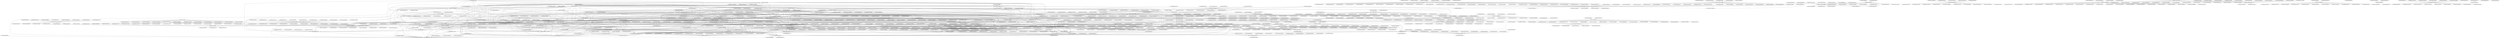strict digraph  {
	oQYwFuH7m9DO0j7Ew4vL2gOFgrAc -> oQYwFuNJ47DmhAUGsWyk8PQsUpT4;
	"oQYwFuNTz_WPJA-dzrGStMzRBDEI" -> "oQYwFuKVbNft2Bua7T5GEXMsHQ-E";
	oQYwFuGcgKEEdrMMCKtRobSnXXXE -> oQYwFuDsxC0vvvaLR7G3NvmVwKgg;
	oQYwFuGJLGAmDNtSWHP2q2UYcMIM -> oQYwFuDaqCxdIDSD1wyajGrPCpHQ;
	oQYwFuD0AWpdyYkDxRS7ub3tw1FY -> oQYwFuAeiPeaouWAprUoWBCAy_Is;
	oQYwFuGsUqVXX4Kj2S_I6bROdBII -> "oQYwFuKVbNft2Bua7T5GEXMsHQ-E";
	oQYwFuJLJbn8MPDTl0svttbI3rWY -> "oQYwFuBiHba-RnLcgGoe3AnLoFqM";
	oQYwFuDeol1IeOu26UdGEvscqw68 -> "oQYwFuJyNGzHZJNYwfdpJL6-MtBs";
	oQYwFuDeol1IeOu26UdGEvscqw68 -> oQYwFuLw1eKNCgx_4WryPyQsQI1M;
	"oQYwFuJryFR0nI0emmudK-uWQeDA" -> oQYwFuPaPLTO_rfI7aeHbv7XxhQo;
	oQYwFuLt9smhNUwuJAW7cSnKJj2A -> oQYwFuBg184YVQOgpDMJ2_0Wvc4M;
	oQYwFuLjlnkgCs9ujIAKSwVp4a7Q -> oQYwFuOF7oQcNxj6VVcGKAi8fo44;
	oQYwFuJsmF6s2vQMbcHW55lkBFKw -> oQYwFuIsjxT8EwR86NJhl3aZxjaE;
	"oQYwFuCY2Xi7At0RKX-tQJ-4E0g4" -> "oQYwFuAAqMmPdDU-fdA0nxo9O2uQ";
	"oQYwFuCY2Xi7At0RKX-tQJ-4E0g4" -> oQYwFuIYUZiT9NaWOp6oxlk0jAdA;
	"oQYwFuCY2Xi7At0RKX-tQJ-4E0g4" -> oQYwFuNX8IRNocOtetRHKbqoua5E;
	"oQYwFuCY2Xi7At0RKX-tQJ-4E0g4" -> oQYwFuMYUdE8vkWkLaFq2sw3T5ZI;
	"oQYwFuCY2Xi7At0RKX-tQJ-4E0g4" -> oQYwFuLut01gQpv85ZxWnduPWjFM;
	"oQYwFuCY2Xi7At0RKX-tQJ-4E0g4" -> oQYwFuCD26Jz7phS5qYMkc9H8iIs;
	"oQYwFuCY2Xi7At0RKX-tQJ-4E0g4" -> oQYwFuBmPMXTjUTeN_DcYyHYdIuw;
	"oQYwFuCY2Xi7At0RKX-tQJ-4E0g4" -> oQYwFuFSoWPLpv8LCDmkMlUYTeew;
	"oQYwFuCY2Xi7At0RKX-tQJ-4E0g4" -> oQYwFuEDYLj1e8G_7rXoymNcf1jA;
	"oQYwFuCY2Xi7At0RKX-tQJ-4E0g4" -> oQYwFuNIh_COVr_0RsN6NCAZzfn0;
	"oQYwFuCY2Xi7At0RKX-tQJ-4E0g4" -> oQYwFuBg184YVQOgpDMJ2_0Wvc4M;
	"oQYwFuCY2Xi7At0RKX-tQJ-4E0g4" -> "oQYwFuCN_DJV50U_OrwIMqIE8u-M";
	"oQYwFuCY2Xi7At0RKX-tQJ-4E0g4" -> oQYwFuGlmpM7mryI5lGRAYwidRE0;
	"oQYwFuCY2Xi7At0RKX-tQJ-4E0g4" -> "oQYwFuNRU5RE2htkm7-OnQQmdjqA";
	"oQYwFuNLkiDnI43vEVG4eTI-9vWM" -> oQYwFuNniN4_bmcHcmgHKxj0AVI8;
	oQYwFuI5KA1u6AWjJEbVEJ93lbJw -> oQYwFuKRID0YBbJvfdAvGoCbZHRI;
	oQYwFuLADsPLCj0uOdCWzSqwQsGg -> oQYwFuL9fmg21sPlL9oj57S6GHM0;
	"oQYwFuPrH_sD53JGN5ssj-sItHgo" -> oQYwFuIUbUTUCw7mP8UQB_yIkaco;
	oQYwFuEe6gpFWiz8P68cY0UWyZJw -> oQYwFuGPgYzgawAqaxl97Xtisfkc;
	oQYwFuHV2aCavF7XsWpq37DpgOTc -> oQYwFuGj1UFgEGrqhKkUl9PowCiE;
	oQYwFuPdkVUnMtsjmpVoznk1vNy0 -> oQYwFuOF7oQcNxj6VVcGKAi8fo44;
	"oQYwFuKVbNft2Bua7T5GEXMsHQ-E" -> oQYwFuIfu4P71UKraOtzg4ayYFDc;
	"oQYwFuKVbNft2Bua7T5GEXMsHQ-E" -> oQYwFuMeEjUtFvrEbEw5mqJIPhwU;
	"oQYwFuKVbNft2Bua7T5GEXMsHQ-E" -> oQYwFuHsh2hJw5WJunpJI1QNfo5g;
	"oQYwFuKVbNft2Bua7T5GEXMsHQ-E" -> "oQYwFuOLPqZQ9rdWY-goxZyY3ois";
	"oQYwFuKVbNft2Bua7T5GEXMsHQ-E" -> "oQYwFuInrKIOCboSyQNuNQ-2S1_g";
	"oQYwFuKVbNft2Bua7T5GEXMsHQ-E" -> oQYwFuOI1zsbHNdMrklw2UpPWidY;
	"oQYwFuKVbNft2Bua7T5GEXMsHQ-E" -> oQYwFuEJHBzBwHma7DPlATJIEJX0;
	"oQYwFuKVbNft2Bua7T5GEXMsHQ-E" -> oQYwFuF5rJulQVwVyCGUe2UCW_yQ;
	"oQYwFuKVbNft2Bua7T5GEXMsHQ-E" -> "oQYwFuMoa-Xv1ih6G0nEwLfHFwME";
	"oQYwFuKVbNft2Bua7T5GEXMsHQ-E" -> oQYwFuOF7oQcNxj6VVcGKAi8fo44;
	"oQYwFuKVbNft2Bua7T5GEXMsHQ-E" -> oQYwFuFo4zw9DOZx47kmEFyw3_zk;
	"oQYwFuKVbNft2Bua7T5GEXMsHQ-E" -> oQYwFuHs5Far0tdbS9ApIz9blMLs;
	"oQYwFuKVbNft2Bua7T5GEXMsHQ-E" -> oQYwFuPyIwxYYVhDiJBp0cBFhP50;
	"oQYwFuKVbNft2Bua7T5GEXMsHQ-E" -> oQYwFuEtvLVYDfcU5SugSyQW7R5w;
	oQYwFuPnSx7EWadgo5L3pcl8zNQA -> "oQYwFuBiHba-RnLcgGoe3AnLoFqM";
	"oQYwFuJpUTl8WkwCz-BI7iOdlg7c" -> oQYwFuIK47hNnFFTkgIHlYxHFgm8;
	"oQYwFuGvnl3r37WT1mYzD-noc_iI" -> "oQYwFuPd5WZOj-YI1TMt5MfpQlA0";
	"oQYwFuGC-K4NuoiDoBt3i0evnu_M" -> "oQYwFuC8-wrdeC-W-XsD0TbBXysk";
	oQYwFuI86wNJVvzqZSSLxm_WFqAw -> oQYwFuHWlWK3hpe9SZfCJx_bOq8Y;
	oQYwFuI86wNJVvzqZSSLxm_WFqAw -> oQYwFuLsM7xT47NuFJU2CbF3gMTM;
	oQYwFuI86wNJVvzqZSSLxm_WFqAw -> "oQYwFuNp2TNpZNBoNj-c7f2FJGaI";
	oQYwFuI86wNJVvzqZSSLxm_WFqAw -> oQYwFuN3ik1kNdJwSRQqzBRUGsfs;
	oQYwFuI86wNJVvzqZSSLxm_WFqAw -> oQYwFuHCcPPQIezDRBJtbbkxszNQ;
	oQYwFuI86wNJVvzqZSSLxm_WFqAw -> oQYwFuMnkRokv6pOOtOGxMrFqtI8;
	oQYwFuI86wNJVvzqZSSLxm_WFqAw -> "oQYwFuN_I2deu3JHzM-YeqgPeBSU";
	oQYwFuI86wNJVvzqZSSLxm_WFqAw -> oQYwFuM7eEUQ3CJdEeDDw_0RDgAM;
	oQYwFuI86wNJVvzqZSSLxm_WFqAw -> oQYwFuCTdOFsf_4fiyD81bvIbzsM;
	oQYwFuI86wNJVvzqZSSLxm_WFqAw -> oQYwFuG4cG0YZYpjFZZyEzMyhSME;
	oQYwFuI86wNJVvzqZSSLxm_WFqAw -> oQYwFuLgkaXWiriiEQvO__GU5sRc;
	oQYwFuI86wNJVvzqZSSLxm_WFqAw -> oQYwFuLN63TRmqC5v1qYAAvfPSJc;
	oQYwFuI86wNJVvzqZSSLxm_WFqAw -> oQYwFuN_LbEvvWVUI_NC53vLMTEU;
	"oQYwFuDYAINQdMZHl-IkJjDMuNy0" -> oQYwFuN_XTVMmK36bJD6kD7dVjN0;
	oQYwFuE3GHAzk8hNtJYchNussIa4 -> "oQYwFuO_0-qxrJOMayunCBTSycno";
	oQYwFuC6M7fK23x1bd4q5We1LbI4 -> "oQYwFuC8-wrdeC-W-XsD0TbBXysk";
	oQYwFuOxzm3LhTssfNfdueP4atLk -> "oQYwFuAdWC6I016TeMud0-T0irIQ";
	oQYwFuAuPpZhxISkJUj3Rq1vuJOA -> oQYwFuGc5UnIVaP27m4iDscIQP2Q;
	oQYwFuG6xecUNuum9P9NZTAM4anw -> "oQYwFuO_0-qxrJOMayunCBTSycno";
	oQYwFuDk83Ul_f87eoHYJE1EPZnk -> oQYwFuHCCmpVKPuvL8uofZlnSO3o;
	"oQYwFuJ2F5HNvWS6JrVi7-2JFgLo" -> "oQYwFuOHkP-7xETAK9d2g3UZGPMo";
	"oQYwFuOSWZhxMWzETj5j-fE3lvOo" -> oQYwFuMa7ixaMzYRxSe7tcAqiWzM;
	oQYwFuF2aYkx0J60_YrBN7EGIsgA -> oQYwFuDVKGf_jp4c5OSQp_RHjHKI;
	oQYwFuF2aYkx0J60_YrBN7EGIsgA -> oQYwFuK7mQ0NH9neEtiL1LBerStg;
	oQYwFuF2aYkx0J60_YrBN7EGIsgA -> oQYwFuG8oTTqs4pM5xrpM4FEz71E;
	oQYwFuF2aYkx0J60_YrBN7EGIsgA -> oQYwFuLWYYt5vAC3igf8EWDwgPRU;
	oQYwFuF2aYkx0J60_YrBN7EGIsgA -> oQYwFuPM9Xl0p437Oa7o_Z_ZsWJY;
	oQYwFuF2aYkx0J60_YrBN7EGIsgA -> oQYwFuO16e1BLb0x8LhxH4fcY5NY;
	oQYwFuF2aYkx0J60_YrBN7EGIsgA -> "oQYwFuBhdDKxnWv-Ou5SHOgxRuvk";
	oQYwFuF2aYkx0J60_YrBN7EGIsgA -> "oQYwFuLLg4uxUwqkkR7FZ-DJIftM";
	oQYwFuF2aYkx0J60_YrBN7EGIsgA -> oQYwFuFfuxwdnyrnivccaZcBamIU;
	oQYwFuF2aYkx0J60_YrBN7EGIsgA -> "oQYwFuB6qOOB-whDqps8dafg7YTU";
	oQYwFuF2aYkx0J60_YrBN7EGIsgA -> oQYwFuNJ47DmhAUGsWyk8PQsUpT4;
	oQYwFuF2aYkx0J60_YrBN7EGIsgA -> oQYwFuP4dUjaT3jlRlLUpVrL7o9k;
	oQYwFuF2aYkx0J60_YrBN7EGIsgA -> oQYwFuJY3EEA6G_areGAgqWAO00Q;
	"oQYwFuPS2-auja4weO1Acbyd1-f8" -> oQYwFuFN_7PeDw7gw2ZDV6wMEzOg;
	"oQYwFuFVXQnJZzO2-SD-7PXSP5pc" -> "oQYwFuBniO9r7z9fqbZ6DI1fS-sc";
	oQYwFuJuuGRBnpW4mVz6RnlJiAlU -> oQYwFuISXy47UTLhgFcL09GcmXF8;
	"oQYwFuAAqMmPdDU-fdA0nxo9O2uQ" -> oQYwFuOqFZdoS9qnEw26rEfXjlKE;
	"oQYwFuAAqMmPdDU-fdA0nxo9O2uQ" -> "oQYwFuBaAWyee-vc2uxxVN5K-iPU";
	"oQYwFuAAqMmPdDU-fdA0nxo9O2uQ" -> oQYwFuJSja1AoEtVBUyrOxlH2DwM;
	"oQYwFuAAqMmPdDU-fdA0nxo9O2uQ" -> oQYwFuFB0ifhKoiie52QI1vuJeqQ;
	"oQYwFuAAqMmPdDU-fdA0nxo9O2uQ" -> "oQYwFuKdpPjwKUnMPIpP9-F-EBas";
	"oQYwFuAAqMmPdDU-fdA0nxo9O2uQ" -> oQYwFuIPl5C2s9Gp52C1iVgHgRso;
	"oQYwFuAAqMmPdDU-fdA0nxo9O2uQ" -> "oQYwFuLILLjFR7lT-w189SryA3y8";
	"oQYwFuAAqMmPdDU-fdA0nxo9O2uQ" -> oQYwFuCaaejdhCs1Cwjiw_Q7rw_E;
	"oQYwFuAAqMmPdDU-fdA0nxo9O2uQ" -> oQYwFuGc5UnIVaP27m4iDscIQP2Q;
	"oQYwFuAAqMmPdDU-fdA0nxo9O2uQ" -> "oQYwFuMzdTBVotSFW7yzviNxNN-Q";
	"oQYwFuAAqMmPdDU-fdA0nxo9O2uQ" -> "oQYwFuC6XFSuyum-b9OAe5N0YxAI";
	"oQYwFuAAqMmPdDU-fdA0nxo9O2uQ" -> oQYwFuMip42PH_Mdmx8RbIEoyHKE;
	"oQYwFuAAqMmPdDU-fdA0nxo9O2uQ" -> "oQYwFuG4Mz6wGFOu10-wwFTO43oU";
	"oQYwFuAAqMmPdDU-fdA0nxo9O2uQ" -> oQYwFuFfH9y80BVqkhIH3RS8VQ3I;
	oQYwFuMa7ixaMzYRxSe7tcAqiWzM -> oQYwFuMAQRB5XjBN98EvxWHRNkBk;
	oQYwFuMa7ixaMzYRxSe7tcAqiWzM -> oQYwFuKN4bkIV0eyQWaeFpmsrxQI;
	oQYwFuMa7ixaMzYRxSe7tcAqiWzM -> oQYwFuHY9syzUaTpBmPVw2fJ6tqI;
	oQYwFuMa7ixaMzYRxSe7tcAqiWzM -> oQYwFuGI6wNAltZOtJVeZ_sTmg3I;
	oQYwFuMa7ixaMzYRxSe7tcAqiWzM -> oQYwFuO9JvL6urc1T5uGtMYuv_aE;
	oQYwFuMa7ixaMzYRxSe7tcAqiWzM -> "oQYwFuD4pfZQz88mwI_-5Tu61mG0";
	oQYwFuMa7ixaMzYRxSe7tcAqiWzM -> oQYwFuHmWd5yJDGuzbQtnaymQOeA;
	oQYwFuMa7ixaMzYRxSe7tcAqiWzM -> oQYwFuM5TveIgcsDs7Zl0WWI7i_o;
	oQYwFuMa7ixaMzYRxSe7tcAqiWzM -> oQYwFuNJ47DmhAUGsWyk8PQsUpT4;
	oQYwFuMa7ixaMzYRxSe7tcAqiWzM -> oQYwFuHT_Qtz4vT2kSQBMfCJtOpY;
	oQYwFuMa7ixaMzYRxSe7tcAqiWzM -> "oQYwFuOAkOOTwcqw7APzZ-Hr4mR4";
	oQYwFuMa7ixaMzYRxSe7tcAqiWzM -> oQYwFuCNMgdeD6nRdHhaIL7_aGHA;
	oQYwFuMa7ixaMzYRxSe7tcAqiWzM -> oQYwFuPFw1RwN3OOqGJM55ZA1FzA;
	oQYwFuCYaTofahWAhJX9e4fyY6Ak -> oQYwFuN_XTVMmK36bJD6kD7dVjN0;
	oQYwFuOjmFV9QCi7z7ghcns1Ug5A -> oQYwFuIsjxT8EwR86NJhl3aZxjaE;
	oQYwFuCpRC9kOu0wB3H11rVOvO5w -> oQYwFuO16e1BLb0x8LhxH4fcY5NY;
	oQYwFuCpRC9kOu0wB3H11rVOvO5w -> oQYwFuOJL7GCpfn3oEbgu7JYxEl4;
	oQYwFuCpRC9kOu0wB3H11rVOvO5w -> oQYwFuM6MKjz5mLpH1msAn7e3HOI;
	oQYwFuPJ1E6mQdEzrjtrqgNMDzPQ -> oQYwFuIsjxT8EwR86NJhl3aZxjaE;
	"oQYwFuDabmLvDqGT2Vg2oPGm-pl8" -> oQYwFuG9RACmFNNR3ejJOzJPPkGY;
	oQYwFuKCWBBfOvDnQf3l97lRIGHc -> oQYwFuC4rQtuR4uPJgvc7faKlYi8;
	oQYwFuNZ1AP0aqS61TA9yqH3M6r4 -> oQYwFuLw1eKNCgx_4WryPyQsQI1M;
	oQYwFuK62Q4e06TYXkNoCOgwqVow -> oQYwFuISXy47UTLhgFcL09GcmXF8;
	oQYwFuLSPTLmf56oziQ_H4Iy8lhk -> "oQYwFuMzdTBVotSFW7yzviNxNN-Q";
	"oQYwFuB_7Pb-UFBDR_J1Lgin_pWM" -> oQYwFuG1X6QIsdkgHH7IE4CX3e64;
	oQYwFuAAU1QrAugm3E32tmX83JwQ -> oQYwFuO16e1BLb0x8LhxH4fcY5NY;
	oQYwFuPtiMdQiEKV4jbmU8Nl35Jc -> oQYwFuNCoRybxwlD6HkLWzTGhOwc;
	oQYwFuCsOkycvT9uTW6XWW2SXU80 -> oQYwFuOcx3bRWqYN5J4jAaE7Jbks;
	oQYwFuISXy47UTLhgFcL09GcmXF8 -> "oQYwFuHtHuZ6xvAcO2Z3JZv1-2BM";
	oQYwFuISXy47UTLhgFcL09GcmXF8 -> oQYwFuFSYfJSDciWsyQuvxokL1yw;
	oQYwFuISXy47UTLhgFcL09GcmXF8 -> oQYwFuD1fZWGoj7XvCdkQ6Os8Jkg;
	oQYwFuISXy47UTLhgFcL09GcmXF8 -> "oQYwFuJV-gjvQM8Gp-yNutxmhw4c";
	oQYwFuISXy47UTLhgFcL09GcmXF8 -> oQYwFuGqlWKv0BT6cRWxnykKsv2o;
	oQYwFuISXy47UTLhgFcL09GcmXF8 -> oQYwFuCHUNLW4hAtbuej5cLLfylo;
	oQYwFuISXy47UTLhgFcL09GcmXF8 -> oQYwFuGz_IZ1Ya8Foq23mlLHxz9U;
	oQYwFuISXy47UTLhgFcL09GcmXF8 -> oQYwFuEP1yftGVwWyRmXiztr6_xs;
	oQYwFuISXy47UTLhgFcL09GcmXF8 -> oQYwFuEoZkHNd5Zl1vL5xYqyFYXQ;
	oQYwFuISXy47UTLhgFcL09GcmXF8 -> oQYwFuEpwmOScTpRh2atmhCdJT2o;
	oQYwFuISXy47UTLhgFcL09GcmXF8 -> "oQYwFuHDJ1P3usNgfjz35Q-7bjVk";
	oQYwFuISXy47UTLhgFcL09GcmXF8 -> "oQYwFuIGgmW_1X6DX-FX7N3JR18c";
	"oQYwFuFxBLjgwKVhLU2grJnpMn-A" -> "oQYwFuO7G_L-g9aBRawM_o3FAVew";
	oQYwFuNgFZsOpQr8shC4I2QlemSQ -> "oQYwFuHI6x0Gm8-24Jt8kPPV_4q0";
	oQYwFuBqCBtIdhE2IrkDN5HeIno8 -> oQYwFuC4rQtuR4uPJgvc7faKlYi8;
	"oQYwFuLK-0N3hu61xvn8wqC0Cygs" -> oQYwFuA7eYPIWqXjK1APlb2EjHw0;
	oQYwFuKB03iSILg1uKn7ONQIQO1c -> oQYwFuHCCmpVKPuvL8uofZlnSO3o;
	oQYwFuORxDpTPd3GTYrNdayiwg1c -> oQYwFuGj1UFgEGrqhKkUl9PowCiE;
	oQYwFuKhD9I450Gp2RifBgFQ6MOM -> oQYwFuPFw1RwN3OOqGJM55ZA1FzA;
	oQYwFuFgs2v1yPVjBPAQjiH90xwk -> "oQYwFuD4pfZQz88mwI_-5Tu61mG0";
	oQYwFuHcBBQ2ns2StgqM8BRI0Tpg -> oQYwFuKRID0YBbJvfdAvGoCbZHRI;
	oQYwFuDeYe05kjQfKKVJIN_wTdJc -> oQYwFuJCmeCQsb4VzLZ0UyWIAymc;
	oQYwFuHOjKQVFjJGf9Naitv2Z9Yc -> "oQYwFuBiHba-RnLcgGoe3AnLoFqM";
	oQYwFuKd1BvsVlwEf8Xgt7RrGSAE -> oQYwFuIsjxT8EwR86NJhl3aZxjaE;
	oQYwFuJbr7RA27tv28TEfasIaWbI -> oQYwFuG1X6QIsdkgHH7IE4CX3e64;
	oQYwFuJvU6xCg5By7TGLeqHfzomA -> oQYwFuOcx3bRWqYN5J4jAaE7Jbks;
	"oQYwFuMs7qtnZi8c4CZN-wIIN9jQ" -> oQYwFuGj1UFgEGrqhKkUl9PowCiE;
	oQYwFuImJaSH5ZVPglTO53wTQusw -> "oQYwFuO_0-qxrJOMayunCBTSycno";
	oQYwFuImJaSH5ZVPglTO53wTQusw -> "oQYwFuJyNGzHZJNYwfdpJL6-MtBs";
	oQYwFuImJaSH5ZVPglTO53wTQusw -> oQYwFuLw1eKNCgx_4WryPyQsQI1M;
	oQYwFuObN8rO0zHB78oeXLZzskus -> oQYwFuLLUyKGocemSyrpapaszsf0;
	oQYwFuHJqSl9ktrewmZseY8jkX90 -> oQYwFuNCoRybxwlD6HkLWzTGhOwc;
	oQYwFuF0tA5ZUTKGzqt0eOjw3byk -> oQYwFuIsjxT8EwR86NJhl3aZxjaE;
	oQYwFuLIZE9J8e7owgEj3N024sZc -> oQYwFuGI6wNAltZOtJVeZ_sTmg3I;
	oQYwFuFitcdDf8nPXYLRLVU9K0AI -> oQYwFuEDYLj1e8G_7rXoymNcf1jA;
	oQYwFuG2elIyRK4HoEkLjAIFHroQ -> oQYwFuNniN4_bmcHcmgHKxj0AVI8;
	"oQYwFuKbfqndyh9-ww118Ruu4Ixs" -> oQYwFuDaqCxdIDSD1wyajGrPCpHQ;
	oQYwFuMEflObKgyZLp_Mks1yTwAg -> oQYwFuOF7oQcNxj6VVcGKAi8fo44;
	oQYwFuPo51KtfZTpXeofVI2dKS44;
	oQYwFuGM608BsF1RRGbZpT2O0t7A -> oQYwFuL_JR_RdwRadSZJr86VTDeI;
	oQYwFuNxyvhl_Sgv_e7BQ7ClTCI4 -> "oQYwFuDg851OeWr3EPJI-mJxZpY8";
	"oQYwFuK67Ts8Nq_NnaYL9VW-yGvg" -> oQYwFuOJL7GCpfn3oEbgu7JYxEl4;
	oQYwFuAxMWJAKzzKGOzqDVxWjsE8 -> "oQYwFuBiHba-RnLcgGoe3AnLoFqM";
	oQYwFuDVKGf_jp4c5OSQp_RHjHKI -> oQYwFuK7mQ0NH9neEtiL1LBerStg;
	oQYwFuDVKGf_jp4c5OSQp_RHjHKI -> oQYwFuHCCmpVKPuvL8uofZlnSO3o;
	oQYwFuDVKGf_jp4c5OSQp_RHjHKI -> oQYwFuJt9uAKKl2WvBI89dK_V0I4;
	oQYwFuDVKGf_jp4c5OSQp_RHjHKI -> oQYwFuKCYAGaVPOyfLTiUM4zBUHQ;
	oQYwFuDVKGf_jp4c5OSQp_RHjHKI -> "oQYwFuOLtuf-y1M0RtSOA-DvYHkI";
	oQYwFuDVKGf_jp4c5OSQp_RHjHKI -> "oQYwFuP3hpFKww-zO5hs0TG-4RHU";
	oQYwFuDVKGf_jp4c5OSQp_RHjHKI -> oQYwFuHY9syzUaTpBmPVw2fJ6tqI;
	oQYwFuDVKGf_jp4c5OSQp_RHjHKI -> oQYwFuCko17Pm3gkFBI9s03Xb2dQ;
	oQYwFuDVKGf_jp4c5OSQp_RHjHKI -> "oQYwFuBhdDKxnWv-Ou5SHOgxRuvk";
	oQYwFuDVKGf_jp4c5OSQp_RHjHKI -> oQYwFuA7eYPIWqXjK1APlb2EjHw0;
	oQYwFuDVKGf_jp4c5OSQp_RHjHKI -> "oQYwFuBzMYNXMdtLTj-uTi-nS_7g";
	oQYwFuDVKGf_jp4c5OSQp_RHjHKI -> oQYwFuO3b36U2FJ5jTK9PIRKWZqk;
	oQYwFuDVKGf_jp4c5OSQp_RHjHKI -> oQYwFuFfuxwdnyrnivccaZcBamIU;
	oQYwFuDVKGf_jp4c5OSQp_RHjHKI -> oQYwFuE7R57Yw12OGv6sMnTKbhbM;
	oQYwFuDVKGf_jp4c5OSQp_RHjHKI -> oQYwFuNCYaENwcSuVYq_UWYMf0po;
	oQYwFuDVKGf_jp4c5OSQp_RHjHKI -> oQYwFuNJ47DmhAUGsWyk8PQsUpT4;
	oQYwFuDVKGf_jp4c5OSQp_RHjHKI -> oQYwFuP4dUjaT3jlRlLUpVrL7o9k;
	oQYwFuDVKGf_jp4c5OSQp_RHjHKI -> oQYwFuFfH9y80BVqkhIH3RS8VQ3I;
	oQYwFuDVKGf_jp4c5OSQp_RHjHKI -> "oQYwFuLJH-3Qf46uBCoJyr4G1QkQ";
	oQYwFuDVKGf_jp4c5OSQp_RHjHKI -> oQYwFuAr54VEerqIrYGPqtET0RbU;
	oQYwFuDVKGf_jp4c5OSQp_RHjHKI -> "oQYwFuBaMwC_AxzDj4mIrAQ-3W_k";
	oQYwFuJT22QI_Mzc2ZnQS6K8IUDk -> "oQYwFuD8GIJRp-Q3D5D9UIWxKcpY";
	oQYwFuIHvGf2TICgwx0gkKMGmTaI -> oQYwFuF5rJulQVwVyCGUe2UCW_yQ;
	oQYwFuN_XTVMmK36bJD6kD7dVjN0 -> oQYwFuOQC86YJ81iSJsxCIrLv7bs;
	oQYwFuN_XTVMmK36bJD6kD7dVjN0 -> oQYwFuLiGTkCMQX_KAo8Do0Z2lBA;
	oQYwFuN_XTVMmK36bJD6kD7dVjN0 -> oQYwFuMb2G4uJLtpWLKJjZk08Aew;
	oQYwFuN_XTVMmK36bJD6kD7dVjN0 -> "oQYwFuDsCRcTIm1hZjLAh-E8neEc";
	oQYwFuN_XTVMmK36bJD6kD7dVjN0 -> oQYwFuKUTL4OBBuVbq616dpOoSJk;
	oQYwFuN_XTVMmK36bJD6kD7dVjN0 -> oQYwFuD85naCGAwH_JFQ1B1GClVc;
	oQYwFuN_XTVMmK36bJD6kD7dVjN0 -> "oQYwFuAabCnS-8IHh5u2qJqwsgO8";
	oQYwFuN_XTVMmK36bJD6kD7dVjN0 -> oQYwFuCbq7Ai7vulN2nMezRrFopI;
	oQYwFuN_XTVMmK36bJD6kD7dVjN0 -> oQYwFuFj_AjEalS2XAdHqntIyMi0;
	oQYwFuN_XTVMmK36bJD6kD7dVjN0 -> oQYwFuHjtVzoVS5tytZNhsXbSKcU;
	oQYwFuN_XTVMmK36bJD6kD7dVjN0 -> oQYwFuLh4RqCMBq8Ol6iA9z7_XPk;
	oQYwFuN_XTVMmK36bJD6kD7dVjN0 -> oQYwFuL5r37aI8cQoWW6D5P5JEPY;
	oQYwFuN_XTVMmK36bJD6kD7dVjN0 -> oQYwFuHT_Qtz4vT2kSQBMfCJtOpY;
	oQYwFuN_XTVMmK36bJD6kD7dVjN0 -> oQYwFuK71CB3VfdHAZzrTFKr3Nyc;
	oQYwFuN_XTVMmK36bJD6kD7dVjN0 -> oQYwFuByAiOg9D58oc24ZeBSj6go;
	oQYwFuN_XTVMmK36bJD6kD7dVjN0 -> oQYwFuMixH7JUQgCdHmlO_Ga9lsc;
	oQYwFuK7mQ0NH9neEtiL1LBerStg -> oQYwFuG8oTTqs4pM5xrpM4FEz71E;
	oQYwFuK7mQ0NH9neEtiL1LBerStg -> oQYwFuHCCmpVKPuvL8uofZlnSO3o;
	oQYwFuK7mQ0NH9neEtiL1LBerStg -> oQYwFuJt9uAKKl2WvBI89dK_V0I4;
	oQYwFuK7mQ0NH9neEtiL1LBerStg -> oQYwFuKCYAGaVPOyfLTiUM4zBUHQ;
	oQYwFuK7mQ0NH9neEtiL1LBerStg -> "oQYwFuJhbGulKll81-X_irXrsamA";
	oQYwFuK7mQ0NH9neEtiL1LBerStg -> "oQYwFuOLtuf-y1M0RtSOA-DvYHkI";
	oQYwFuK7mQ0NH9neEtiL1LBerStg -> oQYwFuMIewLays0nvbdjIbyfuabQ;
	oQYwFuK7mQ0NH9neEtiL1LBerStg -> oQYwFuDfBnwsmGAP0sRLIqrIxdRU;
	oQYwFuK7mQ0NH9neEtiL1LBerStg -> oQYwFuGn0BBSxnZ_j4_BqSNyxxyU;
	oQYwFuK7mQ0NH9neEtiL1LBerStg -> oQYwFuG4Y5PgGBjp8ppKF1YOrG0M;
	oQYwFuK7mQ0NH9neEtiL1LBerStg -> oQYwFuOUlsQdCce9r8kQSHYzN4NE;
	oQYwFuK7mQ0NH9neEtiL1LBerStg -> oQYwFuCko17Pm3gkFBI9s03Xb2dQ;
	oQYwFuK7mQ0NH9neEtiL1LBerStg -> oQYwFuEr8eMnh2lunlUY6e5gSf80;
	oQYwFuK7mQ0NH9neEtiL1LBerStg -> oQYwFuLIceXGKfXs3FTk5YkcUPVA;
	oQYwFuK7mQ0NH9neEtiL1LBerStg -> "oQYwFuBhdDKxnWv-Ou5SHOgxRuvk";
	oQYwFuK7mQ0NH9neEtiL1LBerStg -> oQYwFuGPgYzgawAqaxl97Xtisfkc;
	oQYwFuK7mQ0NH9neEtiL1LBerStg -> oQYwFuEQM7QGw3oZkEN0mWxfB1ks;
	oQYwFuK7mQ0NH9neEtiL1LBerStg -> oQYwFuCXMMYJj82zXkdMVTxjfTCo;
	oQYwFuK7mQ0NH9neEtiL1LBerStg -> "oQYwFuBzMYNXMdtLTj-uTi-nS_7g";
	oQYwFuK7mQ0NH9neEtiL1LBerStg -> oQYwFuO3b36U2FJ5jTK9PIRKWZqk;
	oQYwFuK7mQ0NH9neEtiL1LBerStg -> oQYwFuL77JiO4I6x6gsZoneqEnUs;
	oQYwFuK7mQ0NH9neEtiL1LBerStg -> oQYwFuECuwYf5XK8QYRnkj0X0LiA;
	oQYwFuK7mQ0NH9neEtiL1LBerStg -> oQYwFuFfuxwdnyrnivccaZcBamIU;
	oQYwFuK7mQ0NH9neEtiL1LBerStg -> oQYwFuMU9sWKMQbnQn8jDVY0_3p4;
	oQYwFuK7mQ0NH9neEtiL1LBerStg -> "oQYwFuHI6x0Gm8-24Jt8kPPV_4q0";
	oQYwFuK7mQ0NH9neEtiL1LBerStg -> "oQYwFuB6qOOB-whDqps8dafg7YTU";
	oQYwFuK7mQ0NH9neEtiL1LBerStg -> oQYwFuM7md1ngyMa5mOh5QSlIOpI;
	oQYwFuK7mQ0NH9neEtiL1LBerStg -> oQYwFuNJ47DmhAUGsWyk8PQsUpT4;
	oQYwFuK7mQ0NH9neEtiL1LBerStg -> oQYwFuE5iJ6O5Gg8Lf4Yc65jPuUg;
	oQYwFuK7mQ0NH9neEtiL1LBerStg -> oQYwFuP4dUjaT3jlRlLUpVrL7o9k;
	oQYwFuK7mQ0NH9neEtiL1LBerStg -> oQYwFuIKwpu6FxOxPdPqgraxBmj0;
	oQYwFuK7mQ0NH9neEtiL1LBerStg -> oQYwFuFfH9y80BVqkhIH3RS8VQ3I;
	oQYwFuK7mQ0NH9neEtiL1LBerStg -> oQYwFuA9CB6g0BvY0MrS8oKeNDuU;
	oQYwFuK7mQ0NH9neEtiL1LBerStg -> "oQYwFuD8GIJRp-Q3D5D9UIWxKcpY";
	oQYwFuK7mQ0NH9neEtiL1LBerStg -> oQYwFuPFw1RwN3OOqGJM55ZA1FzA;
	oQYwFuK7mQ0NH9neEtiL1LBerStg -> oQYwFuAr54VEerqIrYGPqtET0RbU;
	oQYwFuK7mQ0NH9neEtiL1LBerStg -> "oQYwFuDczcG5bNFQEjCHNi-Jp1hQ";
	oQYwFuK7mQ0NH9neEtiL1LBerStg -> oQYwFuKRID0YBbJvfdAvGoCbZHRI;
	oQYwFuCP6GuTspKHFdchzVSwT2tU -> "oQYwFuIp043zSg-UA5uMByUD13Oo";
	oQYwFuDyUrRlhjxP4dBFJp4ttX5U -> oQYwFuDsxC0vvvaLR7G3NvmVwKgg;
	oQYwFuHpNAE7ZWnkfYAQJpE9TBtc -> oQYwFuBg184YVQOgpDMJ2_0Wvc4M;
	oQYwFuL6VkxBDSYj9rrNd2NvkRmE -> "oQYwFuOHkP-7xETAK9d2g3UZGPMo";
	oQYwFuDio7XgFHK3tr68Fl5uyv0s -> oQYwFuBg184YVQOgpDMJ2_0Wvc4M;
	oQYwFuCv8x0mEGQnHzoiNKAjQrNQ -> "oQYwFuIp043zSg-UA5uMByUD13Oo";
	oQYwFuLXS1fEm6rBCw59v6skBHTo -> "oQYwFuBiHba-RnLcgGoe3AnLoFqM";
	oQYwFuHeqhWUhgDCA6FlmYzkhQ2U -> "oQYwFuO_0-qxrJOMayunCBTSycno";
	oQYwFuHeqhWUhgDCA6FlmYzkhQ2U -> "oQYwFuJyNGzHZJNYwfdpJL6-MtBs";
	"oQYwFuN-bUmGC4bN7C1NXpt65-ec" -> oQYwFuGj1UFgEGrqhKkUl9PowCiE;
	"oQYwFuBEohSuCRICVIv32b-nU84Q" -> "oQYwFuI9VF1G-k6OB0_GxVS7SmTU";
	"oQYwFuBEohSuCRICVIv32b-nU84Q" -> oQYwFuLDyLXS87z0XECTDlOPymTU;
	"oQYwFuBEohSuCRICVIv32b-nU84Q" -> "oQYwFuD8GIJRp-Q3D5D9UIWxKcpY";
	"oQYwFuD2EEKwnN-Ykd-f59ZERxig" -> oQYwFuIK47hNnFFTkgIHlYxHFgm8;
	oQYwFuM7cfRDrFW1rTAYCsbo8DXs -> oQYwFuLw1eKNCgx_4WryPyQsQI1M;
	oQYwFuD3MHYgWj0dCLbKOtWXXRUM -> oQYwFuC4rQtuR4uPJgvc7faKlYi8;
	oQYwFuPkyTg2ZuVALm3uTPK7V7VA -> oQYwFuJt9uAKKl2WvBI89dK_V0I4;
	"oQYwFuI6ZJRJJ-Q2_iHU2flDUSQY" -> "oQYwFuMzdTBVotSFW7yzviNxNN-Q";
	"oQYwFuFQRijQkDq7hA3C-UzZIPY0" -> oQYwFuGPgYzgawAqaxl97Xtisfkc;
	"oQYwFuFQRijQkDq7hA3C-UzZIPY0" -> "oQYwFuOAkOOTwcqw7APzZ-Hr4mR4";
	oQYwFuLEfccsTmTbdEJyZNpXoHyA -> oQYwFuJCmeCQsb4VzLZ0UyWIAymc;
	oQYwFuLEfccsTmTbdEJyZNpXoHyA -> oQYwFuD15WJAVNZ7DZnReqYBU7Lw;
	oQYwFuG8oTTqs4pM5xrpM4FEz71E -> oQYwFuP4dUjaT3jlRlLUpVrL7o9k;
	"oQYwFuDerLJrmG6O-xLVU2zAsdEI" -> "oQYwFuO7G_L-g9aBRawM_o3FAVew";
	oQYwFuIuoUuQOiqK7FlmDOHSv9po -> "oQYwFuO_0-qxrJOMayunCBTSycno";
	oQYwFuIuoUuQOiqK7FlmDOHSv9po -> "oQYwFuJyNGzHZJNYwfdpJL6-MtBs";
	oQYwFuGuBrge4mlQqSL_EGxfUBck -> oQYwFuL_JR_RdwRadSZJr86VTDeI;
	oQYwFuAENtGeUsINweasHYu2QIsI -> oQYwFuPaPLTO_rfI7aeHbv7XxhQo;
	"oQYwFuGjj-w6-wt3QjVAvQxTW7GI" -> oQYwFuJCmeCQsb4VzLZ0UyWIAymc;
	oQYwFuICdv558npMYvAC77ZdZs6Y -> oQYwFuAr54VEerqIrYGPqtET0RbU;
	oQYwFuJcWCJZ3h3qiINzqIT3Ir9I -> oQYwFuPqnTRTFcjT65awTmzqFkv8;
	oQYwFuEYGM6zPsBHQ68kstfVbzT4 -> oQYwFuIUbUTUCw7mP8UQB_yIkaco;
	oQYwFuMx9uvzKpugS62QIiOFtDdc -> "oQYwFuC8-wrdeC-W-XsD0TbBXysk";
	"oQYwFuA5-34X59ojBicrJog_y0U0" -> oQYwFuHw0uAKad2s4NnD0JL2noC4;
	oQYwFuN_fTYqU6aMYGfbFq6y1j38 -> oQYwFuOF7oQcNxj6VVcGKAi8fo44;
	oQYwFuHCCmpVKPuvL8uofZlnSO3o -> oQYwFuFHDADF_ppcToGz7B9lwo68;
	oQYwFuHCCmpVKPuvL8uofZlnSO3o -> oQYwFuKCYAGaVPOyfLTiUM4zBUHQ;
	oQYwFuHCCmpVKPuvL8uofZlnSO3o -> "oQYwFuOLtuf-y1M0RtSOA-DvYHkI";
	oQYwFuHCCmpVKPuvL8uofZlnSO3o -> oQYwFuEE1ywpeB45Vdh7hyzjawqg;
	oQYwFuHCCmpVKPuvL8uofZlnSO3o -> oQYwFuOUlsQdCce9r8kQSHYzN4NE;
	oQYwFuHCCmpVKPuvL8uofZlnSO3o -> "oQYwFuLtJZssqZmxDKtjUNQ3s1-U";
	oQYwFuHCCmpVKPuvL8uofZlnSO3o -> oQYwFuGPgYzgawAqaxl97Xtisfkc;
	oQYwFuHCCmpVKPuvL8uofZlnSO3o -> oQYwFuA7eYPIWqXjK1APlb2EjHw0;
	oQYwFuHCCmpVKPuvL8uofZlnSO3o -> oQYwFuGc5UnIVaP27m4iDscIQP2Q;
	oQYwFuHCCmpVKPuvL8uofZlnSO3o -> "oQYwFuBzMYNXMdtLTj-uTi-nS_7g";
	oQYwFuHCCmpVKPuvL8uofZlnSO3o -> oQYwFuO3b36U2FJ5jTK9PIRKWZqk;
	oQYwFuHCCmpVKPuvL8uofZlnSO3o -> oQYwFuK5InucatprzxESCwfMMNFM;
	oQYwFuHCCmpVKPuvL8uofZlnSO3o -> oQYwFuJKhv8KqNIWqb7YjcVaQxL0;
	oQYwFuHCCmpVKPuvL8uofZlnSO3o -> oQYwFuGga8xkogujuyRaWOeeYth4;
	oQYwFuHCCmpVKPuvL8uofZlnSO3o -> "oQYwFuHI6x0Gm8-24Jt8kPPV_4q0";
	oQYwFuHCCmpVKPuvL8uofZlnSO3o -> oQYwFuNCYaENwcSuVYq_UWYMf0po;
	oQYwFuHCCmpVKPuvL8uofZlnSO3o -> oQYwFuNJ47DmhAUGsWyk8PQsUpT4;
	oQYwFuHCCmpVKPuvL8uofZlnSO3o -> oQYwFuEtvLVYDfcU5SugSyQW7R5w;
	oQYwFuHCCmpVKPuvL8uofZlnSO3o -> oQYwFuP4dUjaT3jlRlLUpVrL7o9k;
	oQYwFuHCCmpVKPuvL8uofZlnSO3o -> oQYwFuCu_DOGR7lcXEWawgHLDang;
	oQYwFuHCCmpVKPuvL8uofZlnSO3o -> oQYwFuFfH9y80BVqkhIH3RS8VQ3I;
	oQYwFuHCCmpVKPuvL8uofZlnSO3o -> "oQYwFuLJH-3Qf46uBCoJyr4G1QkQ";
	oQYwFuHCCmpVKPuvL8uofZlnSO3o -> oQYwFuAr54VEerqIrYGPqtET0RbU;
	oQYwFuDJxAhVo9w6brXB7OYxMFkg -> oQYwFuHT_Qtz4vT2kSQBMfCJtOpY;
	oQYwFuLv7cKckuwCHcXEGhb9cIyM -> "oQYwFuC8acNHZXiEBdz-dSs3CZhU";
	oQYwFuHxi6QK9W0iZ66ZpDDj8sRs -> "oQYwFuOHkP-7xETAK9d2g3UZGPMo";
	oQYwFuFHDADF_ppcToGz7B9lwo68 -> "oQYwFuHI6x0Gm8-24Jt8kPPV_4q0";
	oQYwFuLWYYt5vAC3igf8EWDwgPRU -> oQYwFuMIewLays0nvbdjIbyfuabQ;
	oQYwFuLWYYt5vAC3igf8EWDwgPRU -> oQYwFuOUlsQdCce9r8kQSHYzN4NE;
	oQYwFuLWYYt5vAC3igf8EWDwgPRU -> oQYwFuOOeb4BIhxecdMSpppi5704;
	oQYwFuLWYYt5vAC3igf8EWDwgPRU -> oQYwFuO16e1BLb0x8LhxH4fcY5NY;
	oQYwFuLWYYt5vAC3igf8EWDwgPRU -> oQYwFuLIceXGKfXs3FTk5YkcUPVA;
	oQYwFuLWYYt5vAC3igf8EWDwgPRU -> "oQYwFuBhdDKxnWv-Ou5SHOgxRuvk";
	oQYwFuLWYYt5vAC3igf8EWDwgPRU -> oQYwFuEQM7QGw3oZkEN0mWxfB1ks;
	oQYwFuLWYYt5vAC3igf8EWDwgPRU -> oQYwFuOJL7GCpfn3oEbgu7JYxEl4;
	oQYwFuLWYYt5vAC3igf8EWDwgPRU -> oQYwFuM6MKjz5mLpH1msAn7e3HOI;
	oQYwFuLWYYt5vAC3igf8EWDwgPRU -> oQYwFuDTVpFaj52JSiEY86gjFS4s;
	oQYwFuLWYYt5vAC3igf8EWDwgPRU -> oQYwFuP4dUjaT3jlRlLUpVrL7o9k;
	oQYwFuLWYYt5vAC3igf8EWDwgPRU -> oQYwFuCVt2tabEAdocx96FdZGaZc;
	oQYwFuLWYYt5vAC3igf8EWDwgPRU -> oQYwFuJY3EEA6G_areGAgqWAO00Q;
	oQYwFuLWYYt5vAC3igf8EWDwgPRU -> oQYwFuJxlAN8yoPpTPOWRfHBynKU;
	oQYwFuLWYYt5vAC3igf8EWDwgPRU -> oQYwFuKRID0YBbJvfdAvGoCbZHRI;
	oQYwFuLJMhxrFeEJ4J6fVWQvuwts -> "oQYwFuO7G_L-g9aBRawM_o3FAVew";
	oQYwFuJCmeCQsb4VzLZ0UyWIAymc -> oQYwFuNLVYi8Jf_SJ2CZ9HSsIDV4;
	oQYwFuJCmeCQsb4VzLZ0UyWIAymc -> oQYwFuKGQK4smSzlbsHhTswon6ZI;
	oQYwFuJCmeCQsb4VzLZ0UyWIAymc -> oQYwFuNEbhn51Sc4vgoQCYZypsKE;
	oQYwFuJCmeCQsb4VzLZ0UyWIAymc -> oQYwFuAAdlqCmnakM8gkUYlqdjFU;
	oQYwFuJCmeCQsb4VzLZ0UyWIAymc -> oQYwFuJrxFjkHYtSCLokfl7bNisI;
	oQYwFuJCmeCQsb4VzLZ0UyWIAymc -> oQYwFuPTHNUQ_XJQZywvlJicuhAo;
	oQYwFuJCmeCQsb4VzLZ0UyWIAymc -> "oQYwFuIp043zSg-UA5uMByUD13Oo";
	oQYwFuJCmeCQsb4VzLZ0UyWIAymc -> oQYwFuN6U9mZN4D1rfVMq67TsgG0;
	oQYwFuJCmeCQsb4VzLZ0UyWIAymc -> "oQYwFuKztNROmU3TDcZkZ-HSoWCU";
	oQYwFuJCmeCQsb4VzLZ0UyWIAymc -> oQYwFuD15WJAVNZ7DZnReqYBU7Lw;
	oQYwFuJCmeCQsb4VzLZ0UyWIAymc -> oQYwFuGz0vRumIhljK1QfeMPX1I0;
	oQYwFuJCmeCQsb4VzLZ0UyWIAymc -> oQYwFuDsxC0vvvaLR7G3NvmVwKgg;
	oQYwFuJCmeCQsb4VzLZ0UyWIAymc -> oQYwFuJlEnoJUrkt_KjDoyzRHbTQ;
	oQYwFuJSja1AoEtVBUyrOxlH2DwM -> "oQYwFuMzdTBVotSFW7yzviNxNN-Q";
	oQYwFuGmnLlgKTSP_IN6wvnws4HU -> oQYwFuNniN4_bmcHcmgHKxj0AVI8;
	oQYwFuAWc7KLP0xETkPjpaicgq2I -> oQYwFuIUbUTUCw7mP8UQB_yIkaco;
	oQYwFuPa0XbLenybJFpL_vlDizJw -> "oQYwFuIp043zSg-UA5uMByUD13Oo";
	oQYwFuJt9uAKKl2WvBI89dK_V0I4 -> oQYwFuKN4bkIV0eyQWaeFpmsrxQI;
	oQYwFuJt9uAKKl2WvBI89dK_V0I4 -> oQYwFuPM9Xl0p437Oa7o_Z_ZsWJY;
	oQYwFuJt9uAKKl2WvBI89dK_V0I4 -> "oQYwFuC8acNHZXiEBdz-dSs3CZhU";
	oQYwFuJt9uAKKl2WvBI89dK_V0I4 -> oQYwFuOOeb4BIhxecdMSpppi5704;
	oQYwFuJt9uAKKl2WvBI89dK_V0I4 -> oQYwFuLIceXGKfXs3FTk5YkcUPVA;
	oQYwFuJt9uAKKl2WvBI89dK_V0I4 -> oQYwFuD9zhlHvZRIfaJrI7bAn2eA;
	oQYwFuJt9uAKKl2WvBI89dK_V0I4 -> oQYwFuHmWd5yJDGuzbQtnaymQOeA;
	oQYwFuJt9uAKKl2WvBI89dK_V0I4 -> oQYwFuCXMMYJj82zXkdMVTxjfTCo;
	oQYwFuJt9uAKKl2WvBI89dK_V0I4 -> oQYwFuL77JiO4I6x6gsZoneqEnUs;
	oQYwFuJt9uAKKl2WvBI89dK_V0I4 -> "oQYwFuJ2Ma0FUV11jFzDQI-V01sc";
	oQYwFuJt9uAKKl2WvBI89dK_V0I4 -> oQYwFuOE9Cq1RJsO2tcwtGO6YRVI;
	oQYwFuJt9uAKKl2WvBI89dK_V0I4 -> oQYwFuAoip_ma8MDRI4ekADvW32E;
	oQYwFuJt9uAKKl2WvBI89dK_V0I4 -> oQYwFuDTVpFaj52JSiEY86gjFS4s;
	oQYwFuJt9uAKKl2WvBI89dK_V0I4 -> oQYwFuNJ47DmhAUGsWyk8PQsUpT4;
	oQYwFuJt9uAKKl2WvBI89dK_V0I4 -> oQYwFuHT_Qtz4vT2kSQBMfCJtOpY;
	oQYwFuJt9uAKKl2WvBI89dK_V0I4 -> oQYwFuJY3EEA6G_areGAgqWAO00Q;
	oQYwFuJt9uAKKl2WvBI89dK_V0I4 -> oQYwFuKRID0YBbJvfdAvGoCbZHRI;
	"oQYwFuJ2E0-ar-dQwmH7x6_7zXyg" -> oQYwFuEDYLj1e8G_7rXoymNcf1jA;
	"oQYwFuHDXc1SIxFj-NOTvS5xwBKE" -> oQYwFuEE7W9CE65TGjyi2Rzpiy3I;
	"oQYwFuHiMTIRRzYuv-gpJerRJB_8" -> "oQYwFuC8-wrdeC-W-XsD0TbBXysk";
	oQYwFuJYRhumA3m89I3jlLVzQpr4 -> oQYwFuDaqCxdIDSD1wyajGrPCpHQ;
	oQYwFuKCYAGaVPOyfLTiUM4zBUHQ -> "oQYwFuOLtuf-y1M0RtSOA-DvYHkI";
	oQYwFuKCYAGaVPOyfLTiUM4zBUHQ -> oQYwFuCko17Pm3gkFBI9s03Xb2dQ;
	oQYwFuKCYAGaVPOyfLTiUM4zBUHQ -> oQYwFuAMTH0amoGKMIlPivuPxLTk;
	oQYwFuKCYAGaVPOyfLTiUM4zBUHQ -> "oQYwFuLtJZssqZmxDKtjUNQ3s1-U";
	oQYwFuKCYAGaVPOyfLTiUM4zBUHQ -> oQYwFuM5TveIgcsDs7Zl0WWI7i_o;
	oQYwFuKCYAGaVPOyfLTiUM4zBUHQ -> oQYwFuNLPMw7mOnLx_xRBBzoAsJ4;
	oQYwFuKCYAGaVPOyfLTiUM4zBUHQ -> oQYwFuGc5UnIVaP27m4iDscIQP2Q;
	oQYwFuKCYAGaVPOyfLTiUM4zBUHQ -> oQYwFuO3b36U2FJ5jTK9PIRKWZqk;
	oQYwFuKCYAGaVPOyfLTiUM4zBUHQ -> "oQYwFuGyGllEWv2ohj-dTpziKqR8";
	oQYwFuKCYAGaVPOyfLTiUM4zBUHQ -> oQYwFuNCYaENwcSuVYq_UWYMf0po;
	oQYwFuKCYAGaVPOyfLTiUM4zBUHQ -> oQYwFuNJ47DmhAUGsWyk8PQsUpT4;
	oQYwFuKCYAGaVPOyfLTiUM4zBUHQ -> "oQYwFuOAkOOTwcqw7APzZ-Hr4mR4";
	oQYwFuKCYAGaVPOyfLTiUM4zBUHQ -> oQYwFuFfH9y80BVqkhIH3RS8VQ3I;
	oQYwFuKCYAGaVPOyfLTiUM4zBUHQ -> "oQYwFuLJH-3Qf46uBCoJyr4G1QkQ";
	oQYwFuKCYAGaVPOyfLTiUM4zBUHQ -> "oQYwFuMLJ1u-4OZyVFdeAAXFR_KY";
	oQYwFuKCYAGaVPOyfLTiUM4zBUHQ -> oQYwFuPFw1RwN3OOqGJM55ZA1FzA;
	"oQYwFuAigsu8KsgjAOmcNjl-GDrI" -> oQYwFuHN63IcdnvhKMiKaeh1zjJA;
	oQYwFuF2FQ6TXRafp8VkEBnyG7Ls -> oQYwFuNLPMw7mOnLx_xRBBzoAsJ4;
	"oQYwFuLLQG462fwe-3zVOenOtGNA" -> oQYwFuGc5UnIVaP27m4iDscIQP2Q;
	oQYwFuJpzjFrkEuQGqZKK5CTUn9I -> oQYwFuNCYaENwcSuVYq_UWYMf0po;
	oQYwFuAeiPeaouWAprUoWBCAy_Is -> oQYwFuAaUe63ymT9TOkny48yrz60;
	oQYwFuAeiPeaouWAprUoWBCAy_Is -> oQYwFuBbhCPOZ82HghfY8lEaISNo;
	oQYwFuAeiPeaouWAprUoWBCAy_Is -> oQYwFuI1fCckhp3oQ_CgDtN1xv9w;
	oQYwFuAeiPeaouWAprUoWBCAy_Is -> "oQYwFuK8KGRzUiQxgXuoKd5WNU-M";
	oQYwFuAeiPeaouWAprUoWBCAy_Is -> "oQYwFuEvQCZsMaRLwz5c-_EzFHqI";
	oQYwFuAeiPeaouWAprUoWBCAy_Is -> "oQYwFuKnwZ8BoltFA-OU3dknD8mE";
	oQYwFuAeiPeaouWAprUoWBCAy_Is -> "oQYwFuBz9Jqq-aUvqB9ETsTYO1jg";
	oQYwFuAeiPeaouWAprUoWBCAy_Is -> oQYwFuHCRn_EnaMPMzF0HG5cDvsM;
	oQYwFuAeiPeaouWAprUoWBCAy_Is -> "oQYwFuNWFlDSUii8gqBmId-LDGvE";
	oQYwFuAeiPeaouWAprUoWBCAy_Is -> oQYwFuN7D5K17GfkfNId54TKBCaE;
	oQYwFuAeiPeaouWAprUoWBCAy_Is -> oQYwFuAe12fex5In9TM4_isPVdhM;
	oQYwFuKN4bkIV0eyQWaeFpmsrxQI -> oQYwFuGI6wNAltZOtJVeZ_sTmg3I;
	oQYwFuKN4bkIV0eyQWaeFpmsrxQI -> "oQYwFuK8KGRzUiQxgXuoKd5WNU-M";
	oQYwFuKN4bkIV0eyQWaeFpmsrxQI -> oQYwFuO9JvL6urc1T5uGtMYuv_aE;
	oQYwFuKN4bkIV0eyQWaeFpmsrxQI -> oQYwFuPM9Xl0p437Oa7o_Z_ZsWJY;
	oQYwFuKN4bkIV0eyQWaeFpmsrxQI -> "oQYwFuD4pfZQz88mwI_-5Tu61mG0";
	oQYwFuKN4bkIV0eyQWaeFpmsrxQI -> oQYwFuJ6wkRcdvLV0lKH6sRz3Ufc;
	oQYwFuKN4bkIV0eyQWaeFpmsrxQI -> oQYwFuM5TveIgcsDs7Zl0WWI7i_o;
	oQYwFuKN4bkIV0eyQWaeFpmsrxQI -> "oQYwFuI9VF1G-k6OB0_GxVS7SmTU";
	oQYwFuKN4bkIV0eyQWaeFpmsrxQI -> oQYwFuOF7oQcNxj6VVcGKAi8fo44;
	oQYwFuKN4bkIV0eyQWaeFpmsrxQI -> oQYwFuGR6fmYqwy1fMcH89t_Hrn8;
	oQYwFuKN4bkIV0eyQWaeFpmsrxQI -> oQYwFuKq8R6FopP28iIaKPAb2ayI;
	oQYwFuKN4bkIV0eyQWaeFpmsrxQI -> oQYwFuBd2wSU4gJKOhsCE6s3Mr4M;
	oQYwFuKN4bkIV0eyQWaeFpmsrxQI -> oQYwFuA9CB6g0BvY0MrS8oKeNDuU;
	oQYwFuKN4bkIV0eyQWaeFpmsrxQI -> oQYwFuPFw1RwN3OOqGJM55ZA1FzA;
	"oQYwFuNAV-O1YFAH3dty6hpZh0HY" -> "oQYwFuKztNROmU3TDcZkZ-HSoWCU";
	"oQYwFuP2Tuxf6_5FhQObp-pYgesk" -> "oQYwFuO_0-qxrJOMayunCBTSycno";
	oQYwFuJUJgKNeUTdSMZcVldVB1ZA -> oQYwFuHN63IcdnvhKMiKaeh1zjJA;
	oQYwFuMNGS0hAwlqprJFZ9coLgWY -> "oQYwFuKztNROmU3TDcZkZ-HSoWCU";
	oQYwFuHDYsxHBmpkV6Kygg1qWGlk -> "oQYwFuD4pfZQz88mwI_-5Tu61mG0";
	oQYwFuCg6PlFLJmUeWDwMsfKwKgA -> "oQYwFuPd5WZOj-YI1TMt5MfpQlA0";
	oQYwFuEBFYVGvbnzWSBUEAZtThn8 -> oQYwFuFN_7PeDw7gw2ZDV6wMEzOg;
	"oQYwFuOLtuf-y1M0RtSOA-DvYHkI" -> oQYwFuA7eYPIWqXjK1APlb2EjHw0;
	"oQYwFuOLtuf-y1M0RtSOA-DvYHkI" -> "oQYwFuBzMYNXMdtLTj-uTi-nS_7g";
	"oQYwFuOLtuf-y1M0RtSOA-DvYHkI" -> oQYwFuO3b36U2FJ5jTK9PIRKWZqk;
	"oQYwFuOLtuf-y1M0RtSOA-DvYHkI" -> oQYwFuFfH9y80BVqkhIH3RS8VQ3I;
	"oQYwFuOLtuf-y1M0RtSOA-DvYHkI" -> "oQYwFuLJH-3Qf46uBCoJyr4G1QkQ";
	"oQYwFuOLtuf-y1M0RtSOA-DvYHkI" -> oQYwFuAr54VEerqIrYGPqtET0RbU;
	"oQYwFuFBHMdNVf2JRg0QM-57Fl_c" -> oQYwFuEDYLj1e8G_7rXoymNcf1jA;
	oQYwFuAnqv44yRmjjhbn6j8ZkVx0 -> oQYwFuOJL7GCpfn3oEbgu7JYxEl4;
	"oQYwFuK8Bfc0HeCZgT9fHOsqbf-8" -> oQYwFuGQZccUE0iC_XPpk7oAl038;
	oQYwFuFJauGkHa0kzu0x5rHMHwlE -> oQYwFuHN63IcdnvhKMiKaeh1zjJA;
	oQYwFuMiquY8293aarqodcx5PwzQ -> "oQYwFuBiHba-RnLcgGoe3AnLoFqM";
	oQYwFuPBgWpVQ3MjHoEHR6XNFHTI -> oQYwFuBg184YVQOgpDMJ2_0Wvc4M;
	oQYwFuCM6K1uwkxNz9JaITJYgV8A -> oQYwFuPM9Xl0p437Oa7o_Z_ZsWJY;
	oQYwFuCM6K1uwkxNz9JaITJYgV8A -> oQYwFuN9dPEZI5sFlThL2Xqq2OfI;
	oQYwFuCM6K1uwkxNz9JaITJYgV8A -> oQYwFuHmWd5yJDGuzbQtnaymQOeA;
	oQYwFuCM6K1uwkxNz9JaITJYgV8A -> oQYwFuM5TveIgcsDs7Zl0WWI7i_o;
	oQYwFuCM6K1uwkxNz9JaITJYgV8A -> oQYwFuOHHfH7ZE9SBA77dpF59K4I;
	oQYwFuCM6K1uwkxNz9JaITJYgV8A -> oQYwFuMU9sWKMQbnQn8jDVY0_3p4;
	oQYwFuCM6K1uwkxNz9JaITJYgV8A -> oQYwFuNJ47DmhAUGsWyk8PQsUpT4;
	oQYwFuCM6K1uwkxNz9JaITJYgV8A -> oQYwFuHT_Qtz4vT2kSQBMfCJtOpY;
	oQYwFuCM6K1uwkxNz9JaITJYgV8A -> "oQYwFuOAkOOTwcqw7APzZ-Hr4mR4";
	oQYwFuCM6K1uwkxNz9JaITJYgV8A -> oQYwFuA9CB6g0BvY0MrS8oKeNDuU;
	oQYwFuCM6K1uwkxNz9JaITJYgV8A -> oQYwFuPFw1RwN3OOqGJM55ZA1FzA;
	oQYwFuCM6K1uwkxNz9JaITJYgV8A -> "oQYwFuDa9w5PepGkiEgLI-DtiPQo";
	oQYwFuCM6K1uwkxNz9JaITJYgV8A -> oQYwFuCgCsTWTFn80wmn1Kz45QDM;
	oQYwFuCM6K1uwkxNz9JaITJYgV8A -> "oQYwFuDczcG5bNFQEjCHNi-Jp1hQ";
	oQYwFuCM6K1uwkxNz9JaITJYgV8A -> oQYwFuLenQsMRMU8TWVVQBwaWLrE;
	oQYwFuFxYUEAUbnAMmVExCjHgGR0 -> oQYwFuFN_7PeDw7gw2ZDV6wMEzOg;
	oQYwFuG1X6QIsdkgHH7IE4CX3e64 -> oQYwFuGI6wNAltZOtJVeZ_sTmg3I;
	oQYwFuG1X6QIsdkgHH7IE4CX3e64 -> "oQYwFuOGk7SrhRR-OcAZ3OfndPKI";
	oQYwFuG1X6QIsdkgHH7IE4CX3e64 -> oQYwFuHw0uAKad2s4NnD0JL2noC4;
	oQYwFuG1X6QIsdkgHH7IE4CX3e64 -> oQYwFuPRijLK5f7skQup0aUW0PTM;
	oQYwFuG1X6QIsdkgHH7IE4CX3e64 -> oQYwFuKRkvew0Vsftz_5rwDY49ew;
	oQYwFuG1X6QIsdkgHH7IE4CX3e64 -> oQYwFuC5hWn3oFDgX9G8cF46umC8;
	oQYwFuG1X6QIsdkgHH7IE4CX3e64 -> oQYwFuJ53DflOyMirutu4xGO_vG4;
	oQYwFuG1X6QIsdkgHH7IE4CX3e64 -> oQYwFuGZp0xLQJbfLS2yOWx0AGLU;
	oQYwFuG1X6QIsdkgHH7IE4CX3e64 -> oQYwFuGLlZkdOwgFaQxo24PFmobY;
	oQYwFuG1X6QIsdkgHH7IE4CX3e64 -> "oQYwFuBVLka41FkAXvm8o-nFeqt4";
	oQYwFuG1X6QIsdkgHH7IE4CX3e64 -> oQYwFuDO0XWFXBLKmOoEF3kB0yoo;
	oQYwFuG1X6QIsdkgHH7IE4CX3e64 -> oQYwFuGD9INEYXzmDJ4Agxn6bSkw;
	oQYwFuG1X6QIsdkgHH7IE4CX3e64 -> oQYwFuHJbKq8Hl8HoV1CaiGb7bds;
	oQYwFuG1X6QIsdkgHH7IE4CX3e64 -> oQYwFuM3IJffD_qbCZneaIxTST4Q;
	oQYwFuG1X6QIsdkgHH7IE4CX3e64 -> "oQYwFuEfQ-CR_ciLVXKYfDyMJFJw";
	oQYwFuG1X6QIsdkgHH7IE4CX3e64 -> oQYwFuKslJsb3Jvif8tzkkn7xIJ8;
	"oQYwFuA2sugiDU-QznrXjsXuuLmU" -> oQYwFuJ0SUBir3_tE8V7_tmK5d6w;
	oQYwFuPm_tNUBPrfH9QgPyDLSsHE -> oQYwFuHT_Qtz4vT2kSQBMfCJtOpY;
	oQYwFuC0vX7bO4Dy6wqcuxwUEJoQ -> oQYwFuM5TveIgcsDs7Zl0WWI7i_o;
	oQYwFuGelYLDxLL6CGPIDkVBHa1E -> "oQYwFuBiHba-RnLcgGoe3AnLoFqM";
	oQYwFuCqKJ8fAyYN75nDobHRB1G8 -> oQYwFuPM9Xl0p437Oa7o_Z_ZsWJY;
	oQYwFuEE1ywpeB45Vdh7hyzjawqg -> oQYwFuNJ47DmhAUGsWyk8PQsUpT4;
	oQYwFuDNPmamgnwu5EFktlwv5cfw -> "oQYwFuK8KGRzUiQxgXuoKd5WNU-M";
	oQYwFuBITpDhmDeumlD1nN4sa7ms -> oQYwFuJY3EEA6G_areGAgqWAO00Q;
	oQYwFuGCQRCL4NaWbVNd3PtDXPbA -> oQYwFuFN_7PeDw7gw2ZDV6wMEzOg;
	oQYwFuPnfVXSV7DkxfYUECa0dAco -> "oQYwFuJ2Ma0FUV11jFzDQI-V01sc";
	oQYwFuI9ZKtfVSg4HIeyzrGld39Y -> oQYwFuEDYLj1e8G_7rXoymNcf1jA;
	oQYwFuDT65FHfYe7KOMf7LUyFX7k -> oQYwFuF5rJulQVwVyCGUe2UCW_yQ;
	oQYwFuHY9syzUaTpBmPVw2fJ6tqI -> oQYwFuGI6wNAltZOtJVeZ_sTmg3I;
	oQYwFuHY9syzUaTpBmPVw2fJ6tqI -> oQYwFuKiTPgowXGXJh0xjdSpdCpA;
	oQYwFuHY9syzUaTpBmPVw2fJ6tqI -> oQYwFuO9JvL6urc1T5uGtMYuv_aE;
	oQYwFuHY9syzUaTpBmPVw2fJ6tqI -> "oQYwFuLtJZssqZmxDKtjUNQ3s1-U";
	oQYwFuHY9syzUaTpBmPVw2fJ6tqI -> oQYwFuHmWd5yJDGuzbQtnaymQOeA;
	oQYwFuHY9syzUaTpBmPVw2fJ6tqI -> oQYwFuLLUyKGocemSyrpapaszsf0;
	oQYwFuHY9syzUaTpBmPVw2fJ6tqI -> oQYwFuMIfJcyJ0aPa82HIH1kEhDY;
	oQYwFuHY9syzUaTpBmPVw2fJ6tqI -> oQYwFuHeZJU2Lp54roUPDAeoXgdQ;
	oQYwFuHY9syzUaTpBmPVw2fJ6tqI -> oQYwFuNJ47DmhAUGsWyk8PQsUpT4;
	oQYwFuHY9syzUaTpBmPVw2fJ6tqI -> oQYwFuHT_Qtz4vT2kSQBMfCJtOpY;
	oQYwFuHY9syzUaTpBmPVw2fJ6tqI -> oQYwFuPFw1RwN3OOqGJM55ZA1FzA;
	oQYwFuAVfOJDoiNJRT4WEtRklN9c -> oQYwFuGga8xkogujuyRaWOeeYth4;
	"oQYwFuBr-3DE1WPIkjPTU9UwNs38" -> oQYwFuFN_7PeDw7gw2ZDV6wMEzOg;
	oQYwFuP4Y0sCC9DjdoWz4RaJ_AkA -> "oQYwFuAdWC6I016TeMud0-T0irIQ";
	oQYwFuOYcKLO5HGP_pR9a_OBNsjs -> oQYwFuHN63IcdnvhKMiKaeh1zjJA;
	oQYwFuLBjSBBZoDuvYYQrLJ0bXKo -> "oQYwFuOHkP-7xETAK9d2g3UZGPMo";
	oQYwFuKRc0IJiHInXg4rXlzJ2Ip8 -> oQYwFuKq8R6FopP28iIaKPAb2ayI;
	oQYwFuIXEU2U1FP_rcxV65Vri_DY -> oQYwFuFN_7PeDw7gw2ZDV6wMEzOg;
	oQYwFuFN_7PeDw7gw2ZDV6wMEzOg -> oQYwFuP_IA6phMk_3Jatq0fRKIgw;
	oQYwFuFN_7PeDw7gw2ZDV6wMEzOg -> oQYwFuI6LVDdUTzbWwVzOoJCtClY;
	oQYwFuFN_7PeDw7gw2ZDV6wMEzOg -> oQYwFuI8Pn8HhMeI2mACTl_P8Dlk;
	oQYwFuFN_7PeDw7gw2ZDV6wMEzOg -> oQYwFuDAX39VRYHvvzyrPBYiieNY;
	oQYwFuFN_7PeDw7gw2ZDV6wMEzOg -> "oQYwFuEYqVI3vo4p1J7-QtEa4A0U";
	oQYwFuFN_7PeDw7gw2ZDV6wMEzOg -> "oQYwFuJIjS7QPDT5Jsfbkqh-6vos";
	oQYwFuFN_7PeDw7gw2ZDV6wMEzOg -> oQYwFuD_w2jhuEsBlVkyG4eQvOuM;
	oQYwFuFN_7PeDw7gw2ZDV6wMEzOg -> oQYwFuMUYNvcXl4ONEodJmg5AFg8;
	oQYwFuFN_7PeDw7gw2ZDV6wMEzOg -> oQYwFuC2RdJLoaJ_AB6f8yRJLQZ4;
	oQYwFuFN_7PeDw7gw2ZDV6wMEzOg -> "oQYwFuEwI485P46g8BWKgy-X-uBg";
	oQYwFuFN_7PeDw7gw2ZDV6wMEzOg -> "oQYwFuFW-z6woDcRk-ousAOtnylM";
	oQYwFuFN_7PeDw7gw2ZDV6wMEzOg -> oQYwFuFYJEy7l98Xbuz56bT8A78k;
	oQYwFuFN_7PeDw7gw2ZDV6wMEzOg -> oQYwFuDPJGT29V3Qjd1SATNFoBCs;
	oQYwFuFN_7PeDw7gw2ZDV6wMEzOg -> "oQYwFuII8GgT4X2eFlvXrvS-XNzw";
	oQYwFuFN_7PeDw7gw2ZDV6wMEzOg -> oQYwFuEtGLdHSrS2RJrCYgR3PczY;
	oQYwFuFN_7PeDw7gw2ZDV6wMEzOg -> oQYwFuPhvEkXeMeRcH_syl8A3fGU;
	oQYwFuFN_7PeDw7gw2ZDV6wMEzOg -> "oQYwFuJGR_e-vVgDR26qOGOOm_DY";
	oQYwFuFN_7PeDw7gw2ZDV6wMEzOg -> oQYwFuLXqnb9PpFIWMBRoWiS4d84;
	oQYwFuFN_7PeDw7gw2ZDV6wMEzOg -> oQYwFuMXGYSMjpxGFzQzCkmi4RAo;
	oQYwFuFN_7PeDw7gw2ZDV6wMEzOg -> oQYwFuNZFU_rXHsjZUjnipHZwD34;
	oQYwFuFN_7PeDw7gw2ZDV6wMEzOg -> oQYwFuBo9sNyLnjwT6dxWj9outOk;
	oQYwFuFN_7PeDw7gw2ZDV6wMEzOg -> oQYwFuDaqCxdIDSD1wyajGrPCpHQ;
	oQYwFuFN_7PeDw7gw2ZDV6wMEzOg -> oQYwFuHLcMz0mwp47V3eILpux96E;
	oQYwFuFN_7PeDw7gw2ZDV6wMEzOg -> oQYwFuMB9jKTbKqFQ67a2tgklnzM;
	oQYwFuFN_7PeDw7gw2ZDV6wMEzOg -> "oQYwFuGGIYgMGu6y-xfCl5rLlmgM";
	oQYwFuGI6wNAltZOtJVeZ_sTmg3I -> oQYwFuBbhCPOZ82HghfY8lEaISNo;
	oQYwFuGI6wNAltZOtJVeZ_sTmg3I -> "oQYwFuK8KGRzUiQxgXuoKd5WNU-M";
	oQYwFuGI6wNAltZOtJVeZ_sTmg3I -> oQYwFuHw0uAKad2s4NnD0JL2noC4;
	oQYwFuGI6wNAltZOtJVeZ_sTmg3I -> oQYwFuHOwL43w3mmGfJC7VQAyWTU;
	oQYwFuGI6wNAltZOtJVeZ_sTmg3I -> oQYwFuIB8Q0pxMW09krb6o9jIwsc;
	oQYwFuGI6wNAltZOtJVeZ_sTmg3I -> oQYwFuORspiQOGjetxlCy7_WBAss;
	oQYwFuGI6wNAltZOtJVeZ_sTmg3I -> oQYwFuHmWd5yJDGuzbQtnaymQOeA;
	oQYwFuGI6wNAltZOtJVeZ_sTmg3I -> oQYwFuEr8cbEjbty9CKLl4jeUNR0;
	oQYwFuGI6wNAltZOtJVeZ_sTmg3I -> oQYwFuNNCoBZoHNhXlGNdQW_Iz98;
	oQYwFuGI6wNAltZOtJVeZ_sTmg3I -> "oQYwFuI9VF1G-k6OB0_GxVS7SmTU";
	oQYwFuGI6wNAltZOtJVeZ_sTmg3I -> "oQYwFuAdWC6I016TeMud0-T0irIQ";
	oQYwFuGI6wNAltZOtJVeZ_sTmg3I -> oQYwFuOF7oQcNxj6VVcGKAi8fo44;
	oQYwFuGI6wNAltZOtJVeZ_sTmg3I -> oQYwFuKq8R6FopP28iIaKPAb2ayI;
	oQYwFuGI6wNAltZOtJVeZ_sTmg3I -> oQYwFuPCKfoHCfIHioKhKt3CoULM;
	oQYwFuGI6wNAltZOtJVeZ_sTmg3I -> oQYwFuA9CB6g0BvY0MrS8oKeNDuU;
	oQYwFuGI6wNAltZOtJVeZ_sTmg3I -> oQYwFuElVG22I7zRDSMZG2Im6Kyg;
	"oQYwFuBp4lYn8XP6-XHWyQ50xtEA" -> oQYwFuHOwL43w3mmGfJC7VQAyWTU;
	"oQYwFuBp4lYn8XP6-XHWyQ50xtEA" -> "oQYwFuKztNROmU3TDcZkZ-HSoWCU";
	oQYwFuOuXZpY6Z2bPGZQNLAJg578 -> oQYwFuIsjxT8EwR86NJhl3aZxjaE;
	"oQYwFuChin19D0FX1-oPoOwgUzrk" -> "oQYwFuPd5WZOj-YI1TMt5MfpQlA0";
	oQYwFuMIewLays0nvbdjIbyfuabQ -> oQYwFuPM9Xl0p437Oa7o_Z_ZsWJY;
	oQYwFuMIewLays0nvbdjIbyfuabQ -> oQYwFuAMTH0amoGKMIlPivuPxLTk;
	oQYwFuMIewLays0nvbdjIbyfuabQ -> oQYwFuLIceXGKfXs3FTk5YkcUPVA;
	oQYwFuMIewLays0nvbdjIbyfuabQ -> oQYwFuCXMMYJj82zXkdMVTxjfTCo;
	oQYwFuMIewLays0nvbdjIbyfuabQ -> "oQYwFuLLg4uxUwqkkR7FZ-DJIftM";
	oQYwFuMIewLays0nvbdjIbyfuabQ -> oQYwFuFfuxwdnyrnivccaZcBamIU;
	oQYwFuMIewLays0nvbdjIbyfuabQ -> oQYwFuNJ47DmhAUGsWyk8PQsUpT4;
	oQYwFuH8ikype9IB2r7BXY82l744 -> oQYwFuDaqCxdIDSD1wyajGrPCpHQ;
	oQYwFuMZ98LjI5GkBD810vHYiF3k -> oQYwFuPqnTRTFcjT65awTmzqFkv8;
	"oQYwFuPvV02GkIkzGJ518-LtQ3FY" -> oQYwFuGQZccUE0iC_XPpk7oAl038;
	"oQYwFuNTZnT63XbNZi_fUC1-J3Co" -> oQYwFuA7eYPIWqXjK1APlb2EjHw0;
	oQYwFuCpMTala3zI4DHxb4NKk000 -> "oQYwFuOHkP-7xETAK9d2g3UZGPMo";
	oQYwFuOIuCgbNq4CLgA1ZEKQX3OU -> "oQYwFuO7G_L-g9aBRawM_o3FAVew";
	"oQYwFuDxyqqhhY2q-2itakysG_-c" -> oQYwFuIiTv3AFWUau4TqjLwJl1xM;
	oQYwFuB0kXCMZCkeETSIWuEgw5SA -> oQYwFuIK47hNnFFTkgIHlYxHFgm8;
	"oQYwFuPUd89mfqIbli2-uHV_8HHo" -> "oQYwFuPd5WZOj-YI1TMt5MfpQlA0";
	oQYwFuJgD_iXxOJUVySrGQqBiTa0 -> oQYwFuLDyLXS87z0XECTDlOPymTU;
	oQYwFuNXCBfGpGHT4mHrsb4fa1b0 -> oQYwFuGc5UnIVaP27m4iDscIQP2Q;
	oQYwFuNXCBfGpGHT4mHrsb4fa1b0 -> oQYwFuGga8xkogujuyRaWOeeYth4;
	oQYwFuNXCBfGpGHT4mHrsb4fa1b0 -> oQYwFuFfH9y80BVqkhIH3RS8VQ3I;
	oQYwFuE48DYXru6jdtbwq4fShq8s -> "oQYwFuOHkP-7xETAK9d2g3UZGPMo";
	oQYwFuPbhyD2RxJecUjz18fWSPAU -> oQYwFuGga8xkogujuyRaWOeeYth4;
	oQYwFuO7XW4gxJ2AC03Ygg1Y9QLg -> oQYwFuG9RACmFNNR3ejJOzJPPkGY;
	oQYwFuDBdoQaJfe64nPmoZPHgnb0 -> oQYwFuNCoRybxwlD6HkLWzTGhOwc;
	oQYwFuCOVimhycEs0hfnqoe53UM8 -> oQYwFuLLUyKGocemSyrpapaszsf0;
	oQYwFuAOFPSmGoSfJFJc5MOqQCTY -> oQYwFuM6MKjz5mLpH1msAn7e3HOI;
	oQYwFuAOFPSmGoSfJFJc5MOqQCTY -> "oQYwFuD8GIJRp-Q3D5D9UIWxKcpY";
	"oQYwFuBniO9r7z9fqbZ6DI1fS-sc" -> "oQYwFuLJH-3Qf46uBCoJyr4G1QkQ";
	oQYwFuNXA5kyMCd5nj3PGBv2oukM -> oQYwFuEDYLj1e8G_7rXoymNcf1jA;
	oQYwFuNFkgVkCBHjrrrVse2ZEi6A -> oQYwFuPFw1RwN3OOqGJM55ZA1FzA;
	oQYwFuHaY1UhA3qGY0GtKUakCzns -> "oQYwFuJ2Ma0FUV11jFzDQI-V01sc";
	oQYwFuI229X2yCOorz4t_9zYwBFA -> oQYwFuL_JR_RdwRadSZJr86VTDeI;
	oQYwFuGn0BBSxnZ_j4_BqSNyxxyU -> oQYwFuFfuxwdnyrnivccaZcBamIU;
	oQYwFuGn0BBSxnZ_j4_BqSNyxxyU -> oQYwFuNJ47DmhAUGsWyk8PQsUpT4;
	"oQYwFuEauHgb3C5w5X-5x_L7A6D0" -> oQYwFuNCoRybxwlD6HkLWzTGhOwc;
	"oQYwFuEauHgb3C5w5X-5x_L7A6D0" -> oQYwFuOcx3bRWqYN5J4jAaE7Jbks;
	"oQYwFuK_Y6cA-sgKPbSA2o0WBhJw" -> "oQYwFuDg851OeWr3EPJI-mJxZpY8";
	"oQYwFuC8-wrdeC-W-XsD0TbBXysk" -> "oQYwFuNvsLtZ05HN-78Wz8xX4gV4";
	"oQYwFuC8-wrdeC-W-XsD0TbBXysk" -> "oQYwFuNUNHf6-sKF_IfuMXAGBR8A";
	"oQYwFuC8-wrdeC-W-XsD0TbBXysk" -> oQYwFuBADMRojcojYjve4Z2UxkVI;
	"oQYwFuC8-wrdeC-W-XsD0TbBXysk" -> oQYwFuAcpzHsqeeC6bS9hLDWGrEM;
	"oQYwFuC8-wrdeC-W-XsD0TbBXysk" -> "oQYwFuKEIAnrwhkEyDW-xVJwB1zs";
	"oQYwFuC8-wrdeC-W-XsD0TbBXysk" -> oQYwFuDAr7YIklP08otd1K1j49BU;
	"oQYwFuC8-wrdeC-W-XsD0TbBXysk" -> oQYwFuFXEWFvFkbaQ1Yt8yyOEea8;
	"oQYwFuC8-wrdeC-W-XsD0TbBXysk" -> "oQYwFuFO-JXrVWbd5aYN1K3dl33M";
	"oQYwFuC8-wrdeC-W-XsD0TbBXysk" -> oQYwFuHIxxK3a2EH_56mZLOczFrA;
	"oQYwFuC8-wrdeC-W-XsD0TbBXysk" -> oQYwFuEHYX2J0Hjey_j3wPbrjpco;
	"oQYwFuC8-wrdeC-W-XsD0TbBXysk" -> oQYwFuIX5PobATqxJyCBjE1pawWo;
	"oQYwFuC8-wrdeC-W-XsD0TbBXysk" -> oQYwFuC5tT_5h3uxLbkuMusXBPwo;
	"oQYwFuC8-wrdeC-W-XsD0TbBXysk" -> oQYwFuFfVHkUvP9YN1AMgWUP2tU4;
	"oQYwFuC8-wrdeC-W-XsD0TbBXysk" -> oQYwFuGOINzMMfPTH9QoYsUBq3Lg;
	"oQYwFuC8-wrdeC-W-XsD0TbBXysk" -> oQYwFuAXgolbX0G6vOJMYGRZJMQk;
	"oQYwFuC8-wrdeC-W-XsD0TbBXysk" -> "oQYwFuKlCy_tctfJ-QU5D3X9srpY";
	"oQYwFuC8-wrdeC-W-XsD0TbBXysk" -> oQYwFuBaVJTD20aqCcMaUBJGWTjs;
	"oQYwFuC8-wrdeC-W-XsD0TbBXysk" -> "oQYwFuDM5LpL-xr0PeCKBOIqLi_s";
	"oQYwFuC8-wrdeC-W-XsD0TbBXysk" -> "oQYwFuCG50C5eO1vfKNF-7EbAKQQ";
	"oQYwFuC8-wrdeC-W-XsD0TbBXysk" -> oQYwFuNVBzIcP6rnEPaebnZPztUU;
	oQYwFuKqtnQV6QIXpof_MR6UaOV8 -> oQYwFuHN63IcdnvhKMiKaeh1zjJA;
	"oQYwFuIQUdbs__-1fjW52r5syasA" -> oQYwFuGga8xkogujuyRaWOeeYth4;
	oQYwFuF2uQYupY3dYFRWLZe9Q0XY -> oQYwFuF5rJulQVwVyCGUe2UCW_yQ;
	oQYwFuCFTc9yRxakyrdBgJjmfUtE -> oQYwFuKwYD6_qjcksRBN29zGrjJM;
	oQYwFuBbhCPOZ82HghfY8lEaISNo -> "oQYwFuK8KGRzUiQxgXuoKd5WNU-M";
	oQYwFuNua5FKoEEF3jwaqldChL5I -> oQYwFuGPgYzgawAqaxl97Xtisfkc;
	oQYwFuNua5FKoEEF3jwaqldChL5I -> oQYwFuM5TveIgcsDs7Zl0WWI7i_o;
	oQYwFuNua5FKoEEF3jwaqldChL5I -> "oQYwFuOAkOOTwcqw7APzZ-Hr4mR4";
	oQYwFuA3r5l14KAJb6OAqJvjFhO4 -> oQYwFuIiTv3AFWUau4TqjLwJl1xM;
	oQYwFuIUbUTUCw7mP8UQB_yIkaco -> oQYwFuMy_qI5Q321DbdqREa7FGAM;
	oQYwFuIUbUTUCw7mP8UQB_yIkaco -> oQYwFuFtC3hSYvToPiaYjWYU6lh8;
	oQYwFuIUbUTUCw7mP8UQB_yIkaco -> oQYwFuMyS8eBJtA6FOWOV80GaJow;
	oQYwFuIUbUTUCw7mP8UQB_yIkaco -> oQYwFuA7eYPIWqXjK1APlb2EjHw0;
	oQYwFuIUbUTUCw7mP8UQB_yIkaco -> oQYwFuGahblKaNzjc3zrJwG6Pnpw;
	oQYwFuIUbUTUCw7mP8UQB_yIkaco -> "oQYwFuIlqJ3vzo5HXpe8iIcvI-B8";
	oQYwFuIUbUTUCw7mP8UQB_yIkaco -> oQYwFuIZcVAjLQbHjoSYEGn125s0;
	oQYwFuIUbUTUCw7mP8UQB_yIkaco -> oQYwFuGIgg7HwO0I8gNZouwnZoiU;
	oQYwFuIUbUTUCw7mP8UQB_yIkaco -> oQYwFuPPqoPYjJBbR9xMz5Ry2HQA;
	oQYwFuIUbUTUCw7mP8UQB_yIkaco -> "oQYwFuDtQ0Psks3-VXVLgGs9rep0";
	oQYwFuCRCiRk6aiVIjG9z5NpYOl0 -> oQYwFuNCoRybxwlD6HkLWzTGhOwc;
	oQYwFuHqfMZjvedVp_wScLTUwL6Y -> oQYwFuLw1eKNCgx_4WryPyQsQI1M;
	oQYwFuN8PMZc_96MSjWYmAAmPB_0 -> oQYwFuC4rQtuR4uPJgvc7faKlYi8;
	oQYwFuNl3CZ1Bn8Gi0U3o4BOT6YA -> oQYwFuC4rQtuR4uPJgvc7faKlYi8;
	oQYwFuNl3CZ1Bn8Gi0U3o4BOT6YA -> oQYwFuIsjxT8EwR86NJhl3aZxjaE;
	oQYwFuKKfO07JtuBbpBYoxSeLkwQ -> oQYwFuAr54VEerqIrYGPqtET0RbU;
	oQYwFuG4Y5PgGBjp8ppKF1YOrG0M -> "oQYwFuK8KGRzUiQxgXuoKd5WNU-M";
	oQYwFuG4Y5PgGBjp8ppKF1YOrG0M -> oQYwFuL77JiO4I6x6gsZoneqEnUs;
	oQYwFuG4Y5PgGBjp8ppKF1YOrG0M -> oQYwFuOcx3bRWqYN5J4jAaE7Jbks;
	oQYwFuG4Y5PgGBjp8ppKF1YOrG0M -> "oQYwFuD8GIJRp-Q3D5D9UIWxKcpY";
	oQYwFuG4Y5PgGBjp8ppKF1YOrG0M -> oQYwFuKRID0YBbJvfdAvGoCbZHRI;
	oQYwFuAaVsfn8vvZF9eHVrhVHTyE -> oQYwFuL_JR_RdwRadSZJr86VTDeI;
	oQYwFuDAX39VRYHvvzyrPBYiieNY -> oQYwFuDaqCxdIDSD1wyajGrPCpHQ;
	"oQYwFuO_0-qxrJOMayunCBTSycno" -> "oQYwFuMGoCPK-soOpy6Vutptceiw";
	"oQYwFuO_0-qxrJOMayunCBTSycno" -> oQYwFuIY56aMx8ZrpXGCruBm3BPw;
	"oQYwFuO_0-qxrJOMayunCBTSycno" -> oQYwFuLfcdozjx2afOMEXUS3WkuA;
	"oQYwFuO_0-qxrJOMayunCBTSycno" -> "oQYwFuJyNGzHZJNYwfdpJL6-MtBs";
	"oQYwFuO_0-qxrJOMayunCBTSycno" -> oQYwFuLed1yZHua0CqEZav5MEC68;
	"oQYwFuO_0-qxrJOMayunCBTSycno" -> oQYwFuLw1eKNCgx_4WryPyQsQI1M;
	"oQYwFuO_0-qxrJOMayunCBTSycno" -> oQYwFuGXkdMMILEP2Q0T8d42wZo8;
	"oQYwFuO_0-qxrJOMayunCBTSycno" -> oQYwFuBNr0l4GwaJuEt4sWqQJ8Tc;
	"oQYwFuO_0-qxrJOMayunCBTSycno" -> "oQYwFuCVU_o-A30zoqC7CIVxwIk0";
	oQYwFuFqapODop_4ZsRsXCxZSdqw -> oQYwFuM5TveIgcsDs7Zl0WWI7i_o;
	oQYwFuMb2G4uJLtpWLKJjZk08Aew -> "oQYwFuAabCnS-8IHh5u2qJqwsgO8";
	"oQYwFuK8KGRzUiQxgXuoKd5WNU-M" -> oQYwFuAVq9iRMHH7AXEP_LXFi4no;
	"oQYwFuK8KGRzUiQxgXuoKd5WNU-M" -> oQYwFuIB8Q0pxMW09krb6o9jIwsc;
	"oQYwFuK8KGRzUiQxgXuoKd5WNU-M" -> oQYwFuJQvhSKKHbzBwdZA9ucElj4;
	"oQYwFuK8KGRzUiQxgXuoKd5WNU-M" -> "oQYwFuHFUFDazQ5n8Er3XE-SUagk";
	"oQYwFuK8KGRzUiQxgXuoKd5WNU-M" -> "oQYwFuEvQCZsMaRLwz5c-_EzFHqI";
	"oQYwFuK8KGRzUiQxgXuoKd5WNU-M" -> oQYwFuHmWd5yJDGuzbQtnaymQOeA;
	"oQYwFuK8KGRzUiQxgXuoKd5WNU-M" -> "oQYwFuG8l56-74DLPc5NdrW6nSrU";
	"oQYwFuK8KGRzUiQxgXuoKd5WNU-M" -> oQYwFuKXXE_v4oL8GduTtksqp3yM;
	"oQYwFuK8KGRzUiQxgXuoKd5WNU-M" -> oQYwFuMN78grsCxedhZfJOaxqCVo;
	"oQYwFuK8KGRzUiQxgXuoKd5WNU-M" -> oQYwFuJLuYJ5lTX2eXY5ROqWXUWw;
	oQYwFuASjOHJUSxcLnNQm_s2gBBM -> "oQYwFuMzdTBVotSFW7yzviNxNN-Q";
	oQYwFuFp2xqKw5t8_8__jChkM1L8 -> "oQYwFuJyNGzHZJNYwfdpJL6-MtBs";
	oQYwFuFp2xqKw5t8_8__jChkM1L8 -> oQYwFuLw1eKNCgx_4WryPyQsQI1M;
	oQYwFuEAnXaDR1du554C_Wp67ywQ -> oQYwFuDaqCxdIDSD1wyajGrPCpHQ;
	oQYwFuO9JvL6urc1T5uGtMYuv_aE -> oQYwFuPM9Xl0p437Oa7o_Z_ZsWJY;
	oQYwFuO9JvL6urc1T5uGtMYuv_aE -> "oQYwFuC8acNHZXiEBdz-dSs3CZhU";
	oQYwFuO9JvL6urc1T5uGtMYuv_aE -> oQYwFuCko17Pm3gkFBI9s03Xb2dQ;
	oQYwFuO9JvL6urc1T5uGtMYuv_aE -> oQYwFuNCoRybxwlD6HkLWzTGhOwc;
	oQYwFuO9JvL6urc1T5uGtMYuv_aE -> "oQYwFuLtJZssqZmxDKtjUNQ3s1-U";
	oQYwFuO9JvL6urc1T5uGtMYuv_aE -> oQYwFuHmWd5yJDGuzbQtnaymQOeA;
	oQYwFuO9JvL6urc1T5uGtMYuv_aE -> oQYwFuMU9sWKMQbnQn8jDVY0_3p4;
	oQYwFuO9JvL6urc1T5uGtMYuv_aE -> "oQYwFuOAkOOTwcqw7APzZ-Hr4mR4";
	oQYwFuO9JvL6urc1T5uGtMYuv_aE -> oQYwFuA9CB6g0BvY0MrS8oKeNDuU;
	oQYwFuPZd8S8UWmh3mWq2NdrNAdk -> oQYwFuIK47hNnFFTkgIHlYxHFgm8;
	oQYwFuBfPw7EMta8m9_XDmpeGlYs -> oQYwFuEE7W9CE65TGjyi2Rzpiy3I;
	"oQYwFuO9qij6x0ZAnfUS-0r6f6ds" -> oQYwFuOF7oQcNxj6VVcGKAi8fo44;
	oQYwFuKlK74337dZviJpdSLE3AZo -> oQYwFuGc5UnIVaP27m4iDscIQP2Q;
	oQYwFuJWCIYjcW2JRrYyFV_v1ZvI -> oQYwFuL77JiO4I6x6gsZoneqEnUs;
	oQYwFuJWCIYjcW2JRrYyFV_v1ZvI -> "oQYwFuJ2Ma0FUV11jFzDQI-V01sc";
	oQYwFuJWCIYjcW2JRrYyFV_v1ZvI -> oQYwFuJY3EEA6G_areGAgqWAO00Q;
	oQYwFuJWCIYjcW2JRrYyFV_v1ZvI -> oQYwFuKRID0YBbJvfdAvGoCbZHRI;
	oQYwFuBmSZIZt5k_PG72JEiStDO0 -> oQYwFuHw0uAKad2s4NnD0JL2noC4;
	oQYwFuIj42FlGzXCvgE0fjriqglc -> oQYwFuOcx3bRWqYN5J4jAaE7Jbks;
	"oQYwFuBxMeCQ-blqhH4TfPPWdXgY" -> oQYwFuNLPMw7mOnLx_xRBBzoAsJ4;
	oQYwFuHL1f7nUeQHTH_r8kqRmXzs -> oQYwFuDsxC0vvvaLR7G3NvmVwKgg;
	oQYwFuPM9Xl0p437Oa7o_Z_ZsWJY -> "oQYwFuC8acNHZXiEBdz-dSs3CZhU";
	oQYwFuPM9Xl0p437Oa7o_Z_ZsWJY -> oQYwFuCko17Pm3gkFBI9s03Xb2dQ;
	oQYwFuPM9Xl0p437Oa7o_Z_ZsWJY -> oQYwFuAMTH0amoGKMIlPivuPxLTk;
	oQYwFuPM9Xl0p437Oa7o_Z_ZsWJY -> "oQYwFuBhdDKxnWv-Ou5SHOgxRuvk";
	oQYwFuPM9Xl0p437Oa7o_Z_ZsWJY -> oQYwFuOJL7GCpfn3oEbgu7JYxEl4;
	oQYwFuPM9Xl0p437Oa7o_Z_ZsWJY -> oQYwFuHmWd5yJDGuzbQtnaymQOeA;
	oQYwFuPM9Xl0p437Oa7o_Z_ZsWJY -> oQYwFuM5TveIgcsDs7Zl0WWI7i_o;
	oQYwFuPM9Xl0p437Oa7o_Z_ZsWJY -> "oQYwFuLLg4uxUwqkkR7FZ-DJIftM";
	oQYwFuPM9Xl0p437Oa7o_Z_ZsWJY -> oQYwFuJ0SUBir3_tE8V7_tmK5d6w;
	oQYwFuPM9Xl0p437Oa7o_Z_ZsWJY -> oQYwFuO3b36U2FJ5jTK9PIRKWZqk;
	oQYwFuPM9Xl0p437Oa7o_Z_ZsWJY -> oQYwFuKwYD6_qjcksRBN29zGrjJM;
	oQYwFuPM9Xl0p437Oa7o_Z_ZsWJY -> oQYwFuMU9sWKMQbnQn8jDVY0_3p4;
	oQYwFuPM9Xl0p437Oa7o_Z_ZsWJY -> "oQYwFuMJ-8a7wa6dzumcuvwIbA2I";
	oQYwFuPM9Xl0p437Oa7o_Z_ZsWJY -> oQYwFuDTVpFaj52JSiEY86gjFS4s;
	oQYwFuPM9Xl0p437Oa7o_Z_ZsWJY -> oQYwFuP4dUjaT3jlRlLUpVrL7o9k;
	oQYwFuPM9Xl0p437Oa7o_Z_ZsWJY -> oQYwFuL9fmg21sPlL9oj57S6GHM0;
	oQYwFuPM9Xl0p437Oa7o_Z_ZsWJY -> oQYwFuA9CB6g0BvY0MrS8oKeNDuU;
	oQYwFuPM9Xl0p437Oa7o_Z_ZsWJY -> oQYwFuMG0TjQ8D7X57Fz6_VNPC2o;
	oQYwFuPM9Xl0p437Oa7o_Z_ZsWJY -> "oQYwFuDczcG5bNFQEjCHNi-Jp1hQ";
	"oQYwFuC8acNHZXiEBdz-dSs3CZhU" -> oQYwFuCko17Pm3gkFBI9s03Xb2dQ;
	"oQYwFuC8acNHZXiEBdz-dSs3CZhU" -> oQYwFuAMTH0amoGKMIlPivuPxLTk;
	"oQYwFuC8acNHZXiEBdz-dSs3CZhU" -> "oQYwFuLtJZssqZmxDKtjUNQ3s1-U";
	"oQYwFuC8acNHZXiEBdz-dSs3CZhU" -> oQYwFuHmWd5yJDGuzbQtnaymQOeA;
	"oQYwFuC8acNHZXiEBdz-dSs3CZhU" -> oQYwFuM5TveIgcsDs7Zl0WWI7i_o;
	"oQYwFuC8acNHZXiEBdz-dSs3CZhU" -> "oQYwFuLLg4uxUwqkkR7FZ-DJIftM";
	"oQYwFuC8acNHZXiEBdz-dSs3CZhU" -> "oQYwFuBzMYNXMdtLTj-uTi-nS_7g";
	"oQYwFuC8acNHZXiEBdz-dSs3CZhU" -> "oQYwFuOAkOOTwcqw7APzZ-Hr4mR4";
	"oQYwFuC8acNHZXiEBdz-dSs3CZhU" -> "oQYwFuDczcG5bNFQEjCHNi-Jp1hQ";
	"oQYwFuC8acNHZXiEBdz-dSs3CZhU" -> oQYwFuKRID0YBbJvfdAvGoCbZHRI;
	oQYwFuIS3Dhetkj5p2cDmpsEqQB8 -> "oQYwFuOHkP-7xETAK9d2g3UZGPMo";
	"oQYwFuBrvy4APiKUcvb_go15D-bc" -> oQYwFuA7eYPIWqXjK1APlb2EjHw0;
	oQYwFuOUlsQdCce9r8kQSHYzN4NE -> oQYwFuIiTv3AFWUau4TqjLwJl1xM;
	oQYwFuOUlsQdCce9r8kQSHYzN4NE -> oQYwFuO16e1BLb0x8LhxH4fcY5NY;
	oQYwFuOUlsQdCce9r8kQSHYzN4NE -> oQYwFuG9RACmFNNR3ejJOzJPPkGY;
	oQYwFuOUlsQdCce9r8kQSHYzN4NE -> oQYwFuOJL7GCpfn3oEbgu7JYxEl4;
	oQYwFuOUlsQdCce9r8kQSHYzN4NE -> oQYwFuF5rJulQVwVyCGUe2UCW_yQ;
	oQYwFuOUlsQdCce9r8kQSHYzN4NE -> oQYwFuJ0SUBir3_tE8V7_tmK5d6w;
	oQYwFuOUlsQdCce9r8kQSHYzN4NE -> "oQYwFuAdWC6I016TeMud0-T0irIQ";
	oQYwFuOUlsQdCce9r8kQSHYzN4NE -> oQYwFuFfuxwdnyrnivccaZcBamIU;
	oQYwFuOUlsQdCce9r8kQSHYzN4NE -> oQYwFuLLUyKGocemSyrpapaszsf0;
	oQYwFuOUlsQdCce9r8kQSHYzN4NE -> oQYwFuKwYD6_qjcksRBN29zGrjJM;
	oQYwFuOUlsQdCce9r8kQSHYzN4NE -> oQYwFuPaPLTO_rfI7aeHbv7XxhQo;
	oQYwFuOUlsQdCce9r8kQSHYzN4NE -> oQYwFuLw1eKNCgx_4WryPyQsQI1M;
	oQYwFuOUlsQdCce9r8kQSHYzN4NE -> oQYwFuNCYaENwcSuVYq_UWYMf0po;
	oQYwFuOUlsQdCce9r8kQSHYzN4NE -> oQYwFuD15WJAVNZ7DZnReqYBU7Lw;
	oQYwFuOUlsQdCce9r8kQSHYzN4NE -> oQYwFuNJ47DmhAUGsWyk8PQsUpT4;
	oQYwFuOUlsQdCce9r8kQSHYzN4NE -> oQYwFuL9fmg21sPlL9oj57S6GHM0;
	oQYwFuOUlsQdCce9r8kQSHYzN4NE -> "oQYwFuLJH-3Qf46uBCoJyr4G1QkQ";
	oQYwFuL_JR_RdwRadSZJr86VTDeI -> "oQYwFuO7G_L-g9aBRawM_o3FAVew";
	oQYwFuL_JR_RdwRadSZJr86VTDeI -> oQYwFuPgyAH3c8LZcF8DY4Z9BvFw;
	oQYwFuL_JR_RdwRadSZJr86VTDeI -> oQYwFuNkFJHSVV0UOltHUpoQjx7Q;
	oQYwFuL_JR_RdwRadSZJr86VTDeI -> "oQYwFuGuPSpBzcS1hK9xX-CmetPc";
	oQYwFuL_JR_RdwRadSZJr86VTDeI -> oQYwFuKwYD6_qjcksRBN29zGrjJM;
	oQYwFuL_JR_RdwRadSZJr86VTDeI -> "oQYwFuJcCDNPyf8FhtzJ-RRJ3uGw";
	oQYwFuL_JR_RdwRadSZJr86VTDeI -> oQYwFuHU84omSDtJNWBUBAMRsmQs;
	oQYwFuL_JR_RdwRadSZJr86VTDeI -> "oQYwFuJZbUuVAfoAqQw6-GORBPM0";
	oQYwFuHK7nGZuJnZKje1ora5lfdM -> oQYwFuHT_Qtz4vT2kSQBMfCJtOpY;
	oQYwFuFzKC9j6uXctmr9xeHrgw3Y -> oQYwFuEDYLj1e8G_7rXoymNcf1jA;
	oQYwFuNOWPFySZfOS4YyIe2rz6W0 -> oQYwFuGPgYzgawAqaxl97Xtisfkc;
	oQYwFuDCUkqwOA0Neik6fP4j6ktE -> oQYwFuIsjxT8EwR86NJhl3aZxjaE;
	oQYwFuCko17Pm3gkFBI9s03Xb2dQ -> oQYwFuFLnvobB4OL4MV9Og39NTtQ;
	oQYwFuCko17Pm3gkFBI9s03Xb2dQ -> oQYwFuAMTH0amoGKMIlPivuPxLTk;
	oQYwFuCko17Pm3gkFBI9s03Xb2dQ -> oQYwFuGZt9bv9sBs1ZVTAriPliZY;
	oQYwFuCko17Pm3gkFBI9s03Xb2dQ -> "oQYwFuLLg4uxUwqkkR7FZ-DJIftM";
	oQYwFuCko17Pm3gkFBI9s03Xb2dQ -> "oQYwFuBzMYNXMdtLTj-uTi-nS_7g";
	oQYwFuCko17Pm3gkFBI9s03Xb2dQ -> oQYwFuO3b36U2FJ5jTK9PIRKWZqk;
	oQYwFuCko17Pm3gkFBI9s03Xb2dQ -> "oQYwFuKW9qnkSdLI_4DK8I77IW-k";
	oQYwFuCko17Pm3gkFBI9s03Xb2dQ -> oQYwFuNJ47DmhAUGsWyk8PQsUpT4;
	oQYwFuCko17Pm3gkFBI9s03Xb2dQ -> oQYwFuKRID0YBbJvfdAvGoCbZHRI;
	"oQYwFuD6pAHAMTElX-YTa1dtXXYM" -> oQYwFuGj1UFgEGrqhKkUl9PowCiE;
	oQYwFuIsXG_4arXeUlH6wEbJjUHg -> oQYwFuIiTv3AFWUau4TqjLwJl1xM;
	"oQYwFuBl-I1NAlp2q1Yt06zRa6jY" -> "oQYwFuPd5WZOj-YI1TMt5MfpQlA0";
	oQYwFuEr8eMnh2lunlUY6e5gSf80 -> oQYwFuJ0SUBir3_tE8V7_tmK5d6w;
	"oQYwFuIbpQro5l09bLJGx_M-lOhg" -> oQYwFuDsxC0vvvaLR7G3NvmVwKgg;
	"oQYwFuNx86UkEMbWC-xZdJzNb3Pw" -> "oQYwFuIp043zSg-UA5uMByUD13Oo";
	"oQYwFuB74-1PXEQkSOo6-rEs3uOI" -> oQYwFuNLPMw7mOnLx_xRBBzoAsJ4;
	oQYwFuKkEqxEBq03sBh8lkTGY2ow -> oQYwFuMU9sWKMQbnQn8jDVY0_3p4;
	"oQYwFuLm--0myGlcuowGxY2VdEwQ" -> "oQYwFuAabCnS-8IHh5u2qJqwsgO8";
	oQYwFuIiTv3AFWUau4TqjLwJl1xM -> oQYwFuDlun_2IO3b9JzRolCG9ndU;
	oQYwFuIiTv3AFWUau4TqjLwJl1xM -> oQYwFuCODc8ecsZ9eht5FxEZflUM;
	oQYwFuIiTv3AFWUau4TqjLwJl1xM -> "oQYwFuHQRO5RQyPn3qOR-qq0U-p4";
	oQYwFuIiTv3AFWUau4TqjLwJl1xM -> oQYwFuAzVJrzkY2uHlcS672yOx8g;
	oQYwFuIiTv3AFWUau4TqjLwJl1xM -> oQYwFuD16iYuM2LVC_cqCK8G9Y4M;
	oQYwFuIiTv3AFWUau4TqjLwJl1xM -> oQYwFuOfolsW2SvzDYZX7lTqnoxo;
	oQYwFuIiTv3AFWUau4TqjLwJl1xM -> oQYwFuCTwUmqgnekgpzk6EsFsb08;
	oQYwFuIiTv3AFWUau4TqjLwJl1xM -> oQYwFuBGWHaZuZFjK2EB9v0le4NM;
	oQYwFuIiTv3AFWUau4TqjLwJl1xM -> oQYwFuKU1sW5_barQAlqCp2gZzik;
	oQYwFuIiTv3AFWUau4TqjLwJl1xM -> "oQYwFuEtXZ-WdJ0BQjB5e5vdr-rY";
	oQYwFuIiTv3AFWUau4TqjLwJl1xM -> oQYwFuCFh4qK4_SMyuR43bKSgubU;
	oQYwFuOOjQuqlnCdcbAe92pQDKzg -> oQYwFuNniN4_bmcHcmgHKxj0AVI8;
	oQYwFuB3qBjJvs6p1t1meRXpjLHs -> oQYwFuBg184YVQOgpDMJ2_0Wvc4M;
	oQYwFuPiWhf1qrMUcy3ngPv_jLxg -> oQYwFuKwYD6_qjcksRBN29zGrjJM;
	oQYwFuHw0uAKad2s4NnD0JL2noC4 -> oQYwFuN7x3P06_KkDVh8848SDrDw;
	oQYwFuHw0uAKad2s4NnD0JL2noC4 -> oQYwFuJ53DflOyMirutu4xGO_vG4;
	oQYwFuHw0uAKad2s4NnD0JL2noC4 -> oQYwFuLSWtBt22iMaAUziI68d6Xw;
	oQYwFuHw0uAKad2s4NnD0JL2noC4 -> oQYwFuK_XUmRq_DxQ6IkIG_ad3gE;
	oQYwFuHw0uAKad2s4NnD0JL2noC4 -> oQYwFuODQL6dienj2BzFqA9JaiXQ;
	oQYwFuHw0uAKad2s4NnD0JL2noC4 -> oQYwFuEy2fqZhwhRhcjl5Fizzr0s;
	oQYwFuHw0uAKad2s4NnD0JL2noC4 -> "oQYwFuEfQ-CR_ciLVXKYfDyMJFJw";
	"oQYwFuNhVEK7AeoC-PK4sWKik6eE" -> oQYwFuEDYLj1e8G_7rXoymNcf1jA;
	"oQYwFuD-GopQNiExw-47Q5wffnOM" -> oQYwFuGQZccUE0iC_XPpk7oAl038;
	oQYwFuOOeb4BIhxecdMSpppi5704 -> oQYwFuCXMMYJj82zXkdMVTxjfTCo;
	"oQYwFuPd5WZOj-YI1TMt5MfpQlA0" -> oQYwFuExHlEtxod5YBXzhWyEXhxE;
	"oQYwFuPd5WZOj-YI1TMt5MfpQlA0" -> oQYwFuGc9AaVI7H5tBpPfkuFk0pA;
	"oQYwFuPd5WZOj-YI1TMt5MfpQlA0" -> "oQYwFuK6eILj2BQ5ZJ-pieo8RJF4";
	"oQYwFuPd5WZOj-YI1TMt5MfpQlA0" -> oQYwFuKAlWoXRDa5hoQbgwxJ0nFY;
	"oQYwFuPd5WZOj-YI1TMt5MfpQlA0" -> "oQYwFuN9H31C1-5xxFB1KKVvy2hs";
	"oQYwFuPd5WZOj-YI1TMt5MfpQlA0" -> oQYwFuB7RH4LQouEqR03NWxuqqi8;
	"oQYwFuPd5WZOj-YI1TMt5MfpQlA0" -> "oQYwFuEJO2Pc_w3EMI3-Bp9itrx4";
	"oQYwFuPd5WZOj-YI1TMt5MfpQlA0" -> "oQYwFuAH-7Cjnhpw5ne1c_GDwnso";
	"oQYwFuPd5WZOj-YI1TMt5MfpQlA0" -> oQYwFuAhS4afdzl3lzZ7B__LZTjw;
	"oQYwFuPd5WZOj-YI1TMt5MfpQlA0" -> oQYwFuJ63eSwgkCH4ICPpBJIu_2Q;
	"oQYwFuPd5WZOj-YI1TMt5MfpQlA0" -> oQYwFuEmAVJ8fdGizAB2ntKqFK7M;
	"oQYwFuPd5WZOj-YI1TMt5MfpQlA0" -> oQYwFuDaqCxdIDSD1wyajGrPCpHQ;
	"oQYwFuPd5WZOj-YI1TMt5MfpQlA0" -> "oQYwFuHxxQvUXbCSh3a-khVDNoR8";
	"oQYwFuPd5WZOj-YI1TMt5MfpQlA0" -> oQYwFuDbNQmOtwyv0_DDxyRXzgDU;
	"oQYwFuPd5WZOj-YI1TMt5MfpQlA0" -> oQYwFuIEFNNFi7H8lUMIGrIiWgvY;
	oQYwFuAMTH0amoGKMIlPivuPxLTk -> "oQYwFuBhdDKxnWv-Ou5SHOgxRuvk";
	oQYwFuAMTH0amoGKMIlPivuPxLTk -> "oQYwFuLLg4uxUwqkkR7FZ-DJIftM";
	oQYwFuAMTH0amoGKMIlPivuPxLTk -> oQYwFuO3b36U2FJ5jTK9PIRKWZqk;
	oQYwFuAMTH0amoGKMIlPivuPxLTk -> oQYwFuF0UaE7HacUfak8KOyAdyc0;
	oQYwFuAMTH0amoGKMIlPivuPxLTk -> oQYwFuE5iJ6O5Gg8Lf4Yc65jPuUg;
	oQYwFuAMTH0amoGKMIlPivuPxLTk -> oQYwFuP4dUjaT3jlRlLUpVrL7o9k;
	oQYwFuAMTH0amoGKMIlPivuPxLTk -> "oQYwFuDczcG5bNFQEjCHNi-Jp1hQ";
	"oQYwFuCo-aEt7VSNSXUOJH3ptlig" -> "oQYwFuJyNGzHZJNYwfdpJL6-MtBs";
	"oQYwFuCo-aEt7VSNSXUOJH3ptlig" -> oQYwFuLw1eKNCgx_4WryPyQsQI1M;
	oQYwFuNCoRybxwlD6HkLWzTGhOwc -> oQYwFuCjE977MHJcaxgmbtWAJPZ0;
	oQYwFuNCoRybxwlD6HkLWzTGhOwc -> oQYwFuKRvoB1ymh7A7On7a3Zzy7E;
	oQYwFuNCoRybxwlD6HkLWzTGhOwc -> oQYwFuCrWieT6ReYOuj9rK42OVHg;
	oQYwFuNCoRybxwlD6HkLWzTGhOwc -> oQYwFuCwn_YUYSWzbEnrVU6fQVqQ;
	oQYwFuNCoRybxwlD6HkLWzTGhOwc -> oQYwFuOcx3bRWqYN5J4jAaE7Jbks;
	oQYwFuNCoRybxwlD6HkLWzTGhOwc -> oQYwFuLuSkhhsVtWqwNSHyfwWBuI;
	oQYwFuNCoRybxwlD6HkLWzTGhOwc -> "oQYwFuCH5VEiAlsbQH4-yuckzyDQ";
	oQYwFuNCoRybxwlD6HkLWzTGhOwc -> oQYwFuAoip_ma8MDRI4ekADvW32E;
	oQYwFuNCoRybxwlD6HkLWzTGhOwc -> "oQYwFuO8ghmUptaMfaFC-lokx7bM";
	oQYwFuNCoRybxwlD6HkLWzTGhOwc -> oQYwFuNJ47DmhAUGsWyk8PQsUpT4;
	oQYwFuNCoRybxwlD6HkLWzTGhOwc -> oQYwFuHT_Qtz4vT2kSQBMfCJtOpY;
	oQYwFuNCoRybxwlD6HkLWzTGhOwc -> oQYwFuGkLPzMjLGQUUMxLXCy28xs;
	oQYwFuNCoRybxwlD6HkLWzTGhOwc -> oQYwFuN5Q1NCP56WvlbWWY4zIyUc;
	oQYwFuNCoRybxwlD6HkLWzTGhOwc -> oQYwFuNTustA0D80TMRHdqB8BpIg;
	oQYwFuDRc2suV5Ari2f38x4MiKtE -> oQYwFuF5rJulQVwVyCGUe2UCW_yQ;
	oQYwFuMUbU4JBq8mpnUkrsNubmKQ -> "oQYwFuAdWC6I016TeMud0-T0irIQ";
	oQYwFuGj1UFgEGrqhKkUl9PowCiE -> oQYwFuHxkAc3X4l83ywSDXyUP0LU;
	oQYwFuGj1UFgEGrqhKkUl9PowCiE -> oQYwFuK9YePJ8bfZz_xxU4UGWqMI;
	oQYwFuGj1UFgEGrqhKkUl9PowCiE -> "oQYwFuJnbeMQDYxbcdus7UFFi-3g";
	oQYwFuGj1UFgEGrqhKkUl9PowCiE -> "oQYwFuKK-gxZLpG5Ty2LRtrj_MkM";
	oQYwFuGj1UFgEGrqhKkUl9PowCiE -> oQYwFuCzx9ATvRD1JUM8eQMPyBhE;
	oQYwFuGj1UFgEGrqhKkUl9PowCiE -> oQYwFuBPTTRNEk2Q8uzkP_j4n9mQ;
	oQYwFuGj1UFgEGrqhKkUl9PowCiE -> oQYwFuPVVkTusZkt3v_qRfYjJqRk;
	oQYwFuGj1UFgEGrqhKkUl9PowCiE -> "oQYwFuLw6AW9mn9Qpw08PKsF5-ic";
	oQYwFuGj1UFgEGrqhKkUl9PowCiE -> "oQYwFuBPwQdVVW8FTMN-5Q4EVlu4";
	oQYwFuGj1UFgEGrqhKkUl9PowCiE -> oQYwFuIy_zNkN9x1J8k0UZdzvf2E;
	oQYwFuDOd0tiAncieeg1953yq1Iw -> "oQYwFuBiHba-RnLcgGoe3AnLoFqM";
	oQYwFuEm4SmifCH32ZlClZsPjTbI -> oQYwFuKwYD6_qjcksRBN29zGrjJM;
	oQYwFuBgcz4ookZPMh2ZnKFqReSI -> "oQYwFuIp043zSg-UA5uMByUD13Oo";
	oQYwFuE65S1KO3dYLSbM2GDnEE9Y -> oQYwFuHN63IcdnvhKMiKaeh1zjJA;
	"oQYwFuDPsD--pdewjKLeVKrnBXZg" -> oQYwFuEDYLj1e8G_7rXoymNcf1jA;
	oQYwFuO16e1BLb0x8LhxH4fcY5NY -> oQYwFuLIceXGKfXs3FTk5YkcUPVA;
	oQYwFuO16e1BLb0x8LhxH4fcY5NY -> "oQYwFuBhdDKxnWv-Ou5SHOgxRuvk";
	oQYwFuO16e1BLb0x8LhxH4fcY5NY -> oQYwFuEQM7QGw3oZkEN0mWxfB1ks;
	oQYwFuO16e1BLb0x8LhxH4fcY5NY -> oQYwFuLmR_qtfLl6DwO03tL4uDp4;
	oQYwFuO16e1BLb0x8LhxH4fcY5NY -> oQYwFuLSluWvYARtL63AiKCYXFMU;
	oQYwFuO16e1BLb0x8LhxH4fcY5NY -> "oQYwFuJ2Ma0FUV11jFzDQI-V01sc";
	oQYwFuO16e1BLb0x8LhxH4fcY5NY -> oQYwFuBONWOe0ldoG6GF9bEI7syU;
	oQYwFuO16e1BLb0x8LhxH4fcY5NY -> "oQYwFuCmBtyCd0WsYaUBHHE-yOHk";
	oQYwFuO16e1BLb0x8LhxH4fcY5NY -> "oQYwFuPDK-F2V0nNPqO-qCjanAAo";
	oQYwFuO16e1BLb0x8LhxH4fcY5NY -> "oQYwFuDczcG5bNFQEjCHNi-Jp1hQ";
	oQYwFuO16e1BLb0x8LhxH4fcY5NY -> oQYwFuKRID0YBbJvfdAvGoCbZHRI;
	oQYwFuGgiWjtxJfZggpK8ns4777U -> "oQYwFuMzdTBVotSFW7yzviNxNN-Q";
	oQYwFuOQlBHDzBJJzmcE8lljiqAg -> oQYwFuGQZccUE0iC_XPpk7oAl038;
	oQYwFuA5v4NRZGCPWTJB0ffFpldA -> oQYwFuNniN4_bmcHcmgHKxj0AVI8;
	oQYwFuDp4uE_yZfUz6mUKlXvPVz4 -> "oQYwFuO7G_L-g9aBRawM_o3FAVew";
	oQYwFuJrxFjkHYtSCLokfl7bNisI -> oQYwFuD15WJAVNZ7DZnReqYBU7Lw;
	oQYwFuJrxFjkHYtSCLokfl7bNisI -> oQYwFuDsxC0vvvaLR7G3NvmVwKgg;
	oQYwFuMU2fzg3d1_9aizYxhgaJyE -> oQYwFuNCYaENwcSuVYq_UWYMf0po;
	oQYwFuHpFEhu0ROMXEVZK0hayrvk -> "oQYwFuO7G_L-g9aBRawM_o3FAVew";
	oQYwFuLIceXGKfXs3FTk5YkcUPVA -> "oQYwFuI9VF1G-k6OB0_GxVS7SmTU";
	oQYwFuLIceXGKfXs3FTk5YkcUPVA -> oQYwFuCXMMYJj82zXkdMVTxjfTCo;
	oQYwFuLIceXGKfXs3FTk5YkcUPVA -> "oQYwFuBzMYNXMdtLTj-uTi-nS_7g";
	oQYwFuLIceXGKfXs3FTk5YkcUPVA -> oQYwFuL77JiO4I6x6gsZoneqEnUs;
	oQYwFuLIceXGKfXs3FTk5YkcUPVA -> "oQYwFuN6IQyyi9JaiIUV-SkBtu_k";
	oQYwFuLIceXGKfXs3FTk5YkcUPVA -> oQYwFuLLUyKGocemSyrpapaszsf0;
	oQYwFuLIceXGKfXs3FTk5YkcUPVA -> oQYwFuMU9sWKMQbnQn8jDVY0_3p4;
	oQYwFuLIceXGKfXs3FTk5YkcUPVA -> "oQYwFuKztNROmU3TDcZkZ-HSoWCU";
	oQYwFuLIceXGKfXs3FTk5YkcUPVA -> oQYwFuFhMN_X2twudSVkG8Y5gnDc;
	oQYwFuLIceXGKfXs3FTk5YkcUPVA -> oQYwFuLDyLXS87z0XECTDlOPymTU;
	oQYwFuLIceXGKfXs3FTk5YkcUPVA -> oQYwFuP_Be2eOgah8vi4VITOzA7g;
	oQYwFuLIceXGKfXs3FTk5YkcUPVA -> oQYwFuIK47hNnFFTkgIHlYxHFgm8;
	oQYwFuLIceXGKfXs3FTk5YkcUPVA -> "oQYwFuCmBtyCd0WsYaUBHHE-yOHk";
	oQYwFuLIceXGKfXs3FTk5YkcUPVA -> "oQYwFuD8GIJRp-Q3D5D9UIWxKcpY";
	oQYwFuLIceXGKfXs3FTk5YkcUPVA -> oQYwFuPFw1RwN3OOqGJM55ZA1FzA;
	oQYwFuLIceXGKfXs3FTk5YkcUPVA -> oQYwFuMwe_xBksrL0ZIOqXRlM6ko;
	oQYwFuLIceXGKfXs3FTk5YkcUPVA -> oQYwFuKRID0YBbJvfdAvGoCbZHRI;
	oQYwFuLIceXGKfXs3FTk5YkcUPVA -> oQYwFuHqjq5wTta0_zogul5dcwJg;
	oQYwFuPYKquW7bk2YhX_cVSdCg8w -> oQYwFuDaqCxdIDSD1wyajGrPCpHQ;
	oQYwFuHOFxntZlVEI8wAazXLPvJY -> oQYwFuKq8R6FopP28iIaKPAb2ayI;
	oQYwFuHp42k3uDthELe9c5YkMfew -> oQYwFuOcx3bRWqYN5J4jAaE7Jbks;
	"oQYwFuO86CSxm-8wwldk3QhM9kn8" -> "oQYwFuBzMYNXMdtLTj-uTi-nS_7g";
	oQYwFuLL4mEtMYWejYnUwHLNYfxo -> oQYwFuD15WJAVNZ7DZnReqYBU7Lw;
	oQYwFuIzqLB9IUCibnrPfpvQLEg4 -> oQYwFuKwYD6_qjcksRBN29zGrjJM;
	oQYwFuEcRqqifuAyojWrzhSFYIrM -> "oQYwFuBiHba-RnLcgGoe3AnLoFqM";
	oQYwFuHOwL43w3mmGfJC7VQAyWTU -> oQYwFuBFrVEBRd4iJuwXMMOL_yUE;
	oQYwFuHOwL43w3mmGfJC7VQAyWTU -> oQYwFuC4rQtuR4uPJgvc7faKlYi8;
	oQYwFuHOwL43w3mmGfJC7VQAyWTU -> oQYwFuHmWd5yJDGuzbQtnaymQOeA;
	oQYwFuHOwL43w3mmGfJC7VQAyWTU -> "oQYwFuNE24Ec-G9lxE1GB8KWn76Y";
	oQYwFuHOwL43w3mmGfJC7VQAyWTU -> oQYwFuM5TveIgcsDs7Zl0WWI7i_o;
	oQYwFuHOwL43w3mmGfJC7VQAyWTU -> "oQYwFuI9VF1G-k6OB0_GxVS7SmTU";
	oQYwFuHOwL43w3mmGfJC7VQAyWTU -> "oQYwFuLLg4uxUwqkkR7FZ-DJIftM";
	oQYwFuHOwL43w3mmGfJC7VQAyWTU -> oQYwFuMVDGGRkjn7Mgb0ZZtZHZhg;
	oQYwFuHOwL43w3mmGfJC7VQAyWTU -> oQYwFuOE9Cq1RJsO2tcwtGO6YRVI;
	oQYwFuHOwL43w3mmGfJC7VQAyWTU -> oQYwFuIsjxT8EwR86NJhl3aZxjaE;
	oQYwFuHOwL43w3mmGfJC7VQAyWTU -> oQYwFuHT_Qtz4vT2kSQBMfCJtOpY;
	oQYwFuHOwL43w3mmGfJC7VQAyWTU -> oQYwFuA9CB6g0BvY0MrS8oKeNDuU;
	oQYwFuHOwL43w3mmGfJC7VQAyWTU -> "oQYwFuDczcG5bNFQEjCHNi-Jp1hQ";
	oQYwFuPqnTRTFcjT65awTmzqFkv8 -> oQYwFuOz0p1o4PCjRFaLucsiuOoM;
	oQYwFuPqnTRTFcjT65awTmzqFkv8 -> oQYwFuJehOWJpCIw21SFUV9Zjs8o;
	oQYwFuPqnTRTFcjT65awTmzqFkv8 -> oQYwFuL8ySH14eBxWyBUQyWTBRDo;
	oQYwFuPqnTRTFcjT65awTmzqFkv8 -> oQYwFuNniN4_bmcHcmgHKxj0AVI8;
	oQYwFuPqnTRTFcjT65awTmzqFkv8 -> oQYwFuDbtV6rovJspHaQ6lYmrEsA;
	oQYwFuPqnTRTFcjT65awTmzqFkv8 -> oQYwFuKA7GU5Bf_CgocFn6kb8bYw;
	oQYwFuPqnTRTFcjT65awTmzqFkv8 -> oQYwFuJoPnZG5Ro0hc8i5wRgKCQE;
	oQYwFuPqnTRTFcjT65awTmzqFkv8 -> "oQYwFuH9lrEuqMM4HQANubnpC0-Y";
	oQYwFuPqnTRTFcjT65awTmzqFkv8 -> oQYwFuBgsRdSgIEtZstcnE258oeU;
	oQYwFuPqnTRTFcjT65awTmzqFkv8 -> oQYwFuPzb9Q7vgQlN8lFiYNxW9ik;
	"oQYwFuEkLybqjM1pQ2ntNFmY-wGs" -> oQYwFuDsxC0vvvaLR7G3NvmVwKgg;
	oQYwFuOeH7htUqJjDIPXHmGp8BAE -> "oQYwFuJyNGzHZJNYwfdpJL6-MtBs";
	oQYwFuOeH7htUqJjDIPXHmGp8BAE -> oQYwFuLw1eKNCgx_4WryPyQsQI1M;
	oQYwFuKUTL4OBBuVbq616dpOoSJk -> "oQYwFuAabCnS-8IHh5u2qJqwsgO8";
	oQYwFuFsLfgQzziQ9nO0GdR4ifXc -> oQYwFuGQZccUE0iC_XPpk7oAl038;
	"oQYwFuPtx4dC3UWyFEl4WE-gI7NU" -> oQYwFuLDyLXS87z0XECTDlOPymTU;
	oQYwFuE9czmWqJ6iqT0UZF2GCA60 -> oQYwFuGc5UnIVaP27m4iDscIQP2Q;
	"oQYwFuBhdDKxnWv-Ou5SHOgxRuvk" -> "oQYwFuLLg4uxUwqkkR7FZ-DJIftM";
	"oQYwFuBhdDKxnWv-Ou5SHOgxRuvk" -> oQYwFuM6MKjz5mLpH1msAn7e3HOI;
	"oQYwFuBhdDKxnWv-Ou5SHOgxRuvk" -> oQYwFuFfuxwdnyrnivccaZcBamIU;
	"oQYwFuBhdDKxnWv-Ou5SHOgxRuvk" -> "oQYwFuJ2Ma0FUV11jFzDQI-V01sc";
	"oQYwFuBhdDKxnWv-Ou5SHOgxRuvk" -> oQYwFuNJ47DmhAUGsWyk8PQsUpT4;
	"oQYwFuBhdDKxnWv-Ou5SHOgxRuvk" -> oQYwFuP4dUjaT3jlRlLUpVrL7o9k;
	"oQYwFuP3j9dDZ3v27jJvVV-P1YJU" -> oQYwFuKwYD6_qjcksRBN29zGrjJM;
	"oQYwFuGKTWGIoL-tgmUViveSNKhs" -> oQYwFuNniN4_bmcHcmgHKxj0AVI8;
	oQYwFuPBIklVIt64BfmnGW3MC4mo -> "oQYwFuO7G_L-g9aBRawM_o3FAVew";
	"oQYwFuLtJZssqZmxDKtjUNQ3s1-U" -> oQYwFuGPgYzgawAqaxl97Xtisfkc;
	"oQYwFuLtJZssqZmxDKtjUNQ3s1-U" -> oQYwFuI1ZHLLD2dBZ9Yh8qz8gLio;
	"oQYwFuLtJZssqZmxDKtjUNQ3s1-U" -> oQYwFuHmWd5yJDGuzbQtnaymQOeA;
	"oQYwFuLtJZssqZmxDKtjUNQ3s1-U" -> oQYwFuM5TveIgcsDs7Zl0WWI7i_o;
	"oQYwFuLtJZssqZmxDKtjUNQ3s1-U" -> oQYwFuO3b36U2FJ5jTK9PIRKWZqk;
	"oQYwFuLtJZssqZmxDKtjUNQ3s1-U" -> oQYwFuOcx3bRWqYN5J4jAaE7Jbks;
	"oQYwFuLtJZssqZmxDKtjUNQ3s1-U" -> oQYwFuMU9sWKMQbnQn8jDVY0_3p4;
	"oQYwFuLtJZssqZmxDKtjUNQ3s1-U" -> oQYwFuOF7oQcNxj6VVcGKAi8fo44;
	"oQYwFuLtJZssqZmxDKtjUNQ3s1-U" -> oQYwFuKq8R6FopP28iIaKPAb2ayI;
	"oQYwFuLtJZssqZmxDKtjUNQ3s1-U" -> oQYwFuNJ47DmhAUGsWyk8PQsUpT4;
	"oQYwFuLtJZssqZmxDKtjUNQ3s1-U" -> oQYwFuFfH9y80BVqkhIH3RS8VQ3I;
	"oQYwFuLtJZssqZmxDKtjUNQ3s1-U" -> oQYwFuAr54VEerqIrYGPqtET0RbU;
	oQYwFuMUYNvcXl4ONEodJmg5AFg8 -> oQYwFuDaqCxdIDSD1wyajGrPCpHQ;
	oQYwFuNA9i_4IkX44ibYFyXmKpsg -> oQYwFuLDyLXS87z0XECTDlOPymTU;
	"oQYwFuOJiYXT1-g6kaNE1DWP64qo" -> "oQYwFuD4pfZQz88mwI_-5Tu61mG0";
	oQYwFuKAlWoXRDa5hoQbgwxJ0nFY -> oQYwFuDaqCxdIDSD1wyajGrPCpHQ;
	oQYwFuNO3T0DyortlH0atDhsLxMU -> oQYwFuDaqCxdIDSD1wyajGrPCpHQ;
	oQYwFuIwirD6UOg61qRtIElOU6aw -> oQYwFuLLUyKGocemSyrpapaszsf0;
	"oQYwFuEonY1ntB-sT_5vCNVJCwnI" -> oQYwFuOJL7GCpfn3oEbgu7JYxEl4;
	oQYwFuFdGMFj1TybDH92SNq6S5E4 -> "oQYwFuJ2Ma0FUV11jFzDQI-V01sc";
	oQYwFuG7eUv3vAu_lArn4XFuAGfc -> oQYwFuEDYLj1e8G_7rXoymNcf1jA;
	"oQYwFuKgfGEj-B-7Gzw6Q3WKpEOo" -> "oQYwFuAabCnS-8IHh5u2qJqwsgO8";
	oQYwFuDBenFeqg1VcwymNDwMATSQ -> oQYwFuDaqCxdIDSD1wyajGrPCpHQ;
	oQYwFuDIxbJwc2XjxSWUkVNORThc -> "oQYwFuAdWC6I016TeMud0-T0irIQ";
	"oQYwFuO1NIP1GrbdO-JxM3VGBqdg" -> oQYwFuLDyLXS87z0XECTDlOPymTU;
	"oQYwFuFKKcE-F0azcM9NpVbTp3EU" -> "oQYwFuDg851OeWr3EPJI-mJxZpY8";
	oQYwFuF0blf74Ken8M0VQMlDKP2s -> oQYwFuGga8xkogujuyRaWOeeYth4;
	oQYwFuIQFZEQQZ6rRa56NjuzQpys -> oQYwFuBg184YVQOgpDMJ2_0Wvc4M;
	oQYwFuBPPg2ykjKJBBZ_MN61mVHQ -> oQYwFuBg184YVQOgpDMJ2_0Wvc4M;
	oQYwFuNwaPaxNlTt2kMFk0Y4D9XM -> oQYwFuPaPLTO_rfI7aeHbv7XxhQo;
	"oQYwFuOecMX3EmY-xSX9mn78UDDs" -> oQYwFuKRID0YBbJvfdAvGoCbZHRI;
	"oQYwFuKN-4ly5niS0GLqNsm6aRio" -> oQYwFuJY3EEA6G_areGAgqWAO00Q;
	oQYwFuD6LeSYFcujqXV6hFXDapzc -> oQYwFuF5rJulQVwVyCGUe2UCW_yQ;
	oQYwFuJyrjjyMdXRpAqWjUoyjJMA -> "oQYwFuLLg4uxUwqkkR7FZ-DJIftM";
	"oQYwFuPM-2HoceYr4DMqgbmk6-oo" -> oQYwFuFfH9y80BVqkhIH3RS8VQ3I;
	oQYwFuFjR1m28K7pKaYQ9oCwz6HM -> oQYwFuCXMMYJj82zXkdMVTxjfTCo;
	oQYwFuFjR1m28K7pKaYQ9oCwz6HM -> oQYwFuLLUyKGocemSyrpapaszsf0;
	oQYwFuFjR1m28K7pKaYQ9oCwz6HM -> "oQYwFuKztNROmU3TDcZkZ-HSoWCU";
	oQYwFuFjR1m28K7pKaYQ9oCwz6HM -> oQYwFuIK47hNnFFTkgIHlYxHFgm8;
	oQYwFuMe5Xk7cfzdjMlMBoS_XF8E -> oQYwFuKq8R6FopP28iIaKPAb2ayI;
	oQYwFuMe5Xk7cfzdjMlMBoS_XF8E -> oQYwFuGQZccUE0iC_XPpk7oAl038;
	"oQYwFuCuD-FHaNveBsEX0ir14a1w" -> oQYwFuJThSrgryPJ0w4hN9kYaUqE;
	oQYwFuIY56aMx8ZrpXGCruBm3BPw -> "oQYwFuJyNGzHZJNYwfdpJL6-MtBs";
	oQYwFuFU_tSlnVDZppzFQEeVeptM -> oQYwFuD15WJAVNZ7DZnReqYBU7Lw;
	oQYwFuACGW_1RxjhkLMok9AqvecI -> oQYwFuHT_Qtz4vT2kSQBMfCJtOpY;
	oQYwFuGPgYzgawAqaxl97Xtisfkc -> oQYwFuM5TveIgcsDs7Zl0WWI7i_o;
	oQYwFuGPgYzgawAqaxl97Xtisfkc -> oQYwFuO3b36U2FJ5jTK9PIRKWZqk;
	oQYwFuGPgYzgawAqaxl97Xtisfkc -> oQYwFuNJ47DmhAUGsWyk8PQsUpT4;
	oQYwFuGPgYzgawAqaxl97Xtisfkc -> "oQYwFuOAkOOTwcqw7APzZ-Hr4mR4";
	oQYwFuGPgYzgawAqaxl97Xtisfkc -> oQYwFuFfH9y80BVqkhIH3RS8VQ3I;
	oQYwFuGPgYzgawAqaxl97Xtisfkc -> oQYwFuA9CB6g0BvY0MrS8oKeNDuU;
	oQYwFuGPgYzgawAqaxl97Xtisfkc -> oQYwFuAr54VEerqIrYGPqtET0RbU;
	oQYwFuG9a7_Z6V9IGqo8AsTCcecA -> "oQYwFuGyGllEWv2ohj-dTpziKqR8";
	oQYwFuAtQy_yQ9IF93S78dsxItpQ -> oQYwFuOF7oQcNxj6VVcGKAi8fo44;
	oQYwFuJ4aERkn5KYNmutW0mARxTA -> oQYwFuEDYLj1e8G_7rXoymNcf1jA;
	oQYwFuEQM7QGw3oZkEN0mWxfB1ks -> oQYwFuOJL7GCpfn3oEbgu7JYxEl4;
	oQYwFuEQM7QGw3oZkEN0mWxfB1ks -> oQYwFuM6MKjz5mLpH1msAn7e3HOI;
	oQYwFuEQM7QGw3oZkEN0mWxfB1ks -> oQYwFuJ0SUBir3_tE8V7_tmK5d6w;
	oQYwFuEQM7QGw3oZkEN0mWxfB1ks -> oQYwFuL77JiO4I6x6gsZoneqEnUs;
	oQYwFuEQM7QGw3oZkEN0mWxfB1ks -> oQYwFuFfuxwdnyrnivccaZcBamIU;
	oQYwFuEQM7QGw3oZkEN0mWxfB1ks -> oQYwFuNJ47DmhAUGsWyk8PQsUpT4;
	oQYwFuEQM7QGw3oZkEN0mWxfB1ks -> "oQYwFuD8GIJRp-Q3D5D9UIWxKcpY";
	oQYwFuEQM7QGw3oZkEN0mWxfB1ks -> oQYwFuJY3EEA6G_areGAgqWAO00Q;
	oQYwFuEQM7QGw3oZkEN0mWxfB1ks -> oQYwFuKRID0YBbJvfdAvGoCbZHRI;
	oQYwFuEhefoXAWlSj2uivWeWqvLo -> "oQYwFuO7G_L-g9aBRawM_o3FAVew";
	"oQYwFuGV9eRyXycO-6vlt7x-BfIY" -> oQYwFuGQZccUE0iC_XPpk7oAl038;
	oQYwFuKcplAmOqzYcCWRwSND4MZU -> oQYwFuLw1eKNCgx_4WryPyQsQI1M;
	oQYwFuMAQ39qW16rQsxY1MTIa92g -> "oQYwFuD4pfZQz88mwI_-5Tu61mG0";
	"oQYwFuMt56whGaQz2LYb1gKT-zAg" -> oQYwFuHN63IcdnvhKMiKaeh1zjJA;
	oQYwFuIPl5C2s9Gp52C1iVgHgRso -> "oQYwFuMzdTBVotSFW7yzviNxNN-Q";
	oQYwFuOwXazodMDUVoKUKpO0p3oY -> oQYwFuNLPMw7mOnLx_xRBBzoAsJ4;
	oQYwFuA7eYPIWqXjK1APlb2EjHw0 -> oQYwFuDbnOt4DLNma0U20wjZFavs;
	oQYwFuA7eYPIWqXjK1APlb2EjHw0 -> oQYwFuO3b36U2FJ5jTK9PIRKWZqk;
	oQYwFuA7eYPIWqXjK1APlb2EjHw0 -> oQYwFuLGk8ZL1C5oQUi1su6SlbLQ;
	oQYwFuA7eYPIWqXjK1APlb2EjHw0 -> oQYwFuNJ47DmhAUGsWyk8PQsUpT4;
	oQYwFuA7eYPIWqXjK1APlb2EjHw0 -> "oQYwFuLv6LWM75t-ry0VZe_iQETI";
	oQYwFuA7eYPIWqXjK1APlb2EjHw0 -> oQYwFuAr54VEerqIrYGPqtET0RbU;
	oQYwFuA7eYPIWqXjK1APlb2EjHw0 -> "oQYwFuNC-MN0BBaFM9q03iyxKnSg";
	oQYwFuG9RACmFNNR3ejJOzJPPkGY -> oQYwFuESOOdp4bDuu7691JMbblvk;
	oQYwFuG9RACmFNNR3ejJOzJPPkGY -> oQYwFuPvJQpTFdVj9Lz0lthDyPfc;
	oQYwFuG9RACmFNNR3ejJOzJPPkGY -> oQYwFuCXMMYJj82zXkdMVTxjfTCo;
	oQYwFuG9RACmFNNR3ejJOzJPPkGY -> oQYwFuFrIoYErubeIqRhJ7hMUxqE;
	oQYwFuG9RACmFNNR3ejJOzJPPkGY -> oQYwFuL_sa6KJ_Vi2mewq4tf_brw;
	oQYwFuG9RACmFNNR3ejJOzJPPkGY -> "oQYwFuKztNROmU3TDcZkZ-HSoWCU";
	oQYwFuG9RACmFNNR3ejJOzJPPkGY -> oQYwFuD15WJAVNZ7DZnReqYBU7Lw;
	oQYwFuG9RACmFNNR3ejJOzJPPkGY -> "oQYwFuMTBz9tSzqx2-qoR0ykDK1Y";
	oQYwFuG9RACmFNNR3ejJOzJPPkGY -> oQYwFuEYQ4Xb85kSnpwTLX25N2fw;
	oQYwFuG9RACmFNNR3ejJOzJPPkGY -> oQYwFuIK47hNnFFTkgIHlYxHFgm8;
	oQYwFuG9RACmFNNR3ejJOzJPPkGY -> "oQYwFuLmhOnAaBRFJBMlun-uL1uI";
	oQYwFuG9RACmFNNR3ejJOzJPPkGY -> oQYwFuF06g2PKzk7E7s6TRFBkqzY;
	oQYwFuHN63IcdnvhKMiKaeh1zjJA -> oQYwFuM4sRac8ipq0LxAcVfY4nsw;
	oQYwFuHN63IcdnvhKMiKaeh1zjJA -> oQYwFuFHN_haC85Hp5IuspRxdhug;
	oQYwFuHN63IcdnvhKMiKaeh1zjJA -> oQYwFuEy38DJqjpmCU0EyQMINUMQ;
	oQYwFuHN63IcdnvhKMiKaeh1zjJA -> "oQYwFuNpxVCcOcD7hqPN-mtiyMZU";
	oQYwFuHN63IcdnvhKMiKaeh1zjJA -> oQYwFuJe5H5p9ov07Dyc12uWY2kQ;
	oQYwFuHN63IcdnvhKMiKaeh1zjJA -> "oQYwFuLH_Mztcnd2L6e-jjN_95ZI";
	oQYwFuHN63IcdnvhKMiKaeh1zjJA -> oQYwFuBTjI1KSh_iROuG5G2iJJfA;
	oQYwFuHN63IcdnvhKMiKaeh1zjJA -> oQYwFuOAEpyCdz91E8jUvTL4TzXg;
	oQYwFuHN63IcdnvhKMiKaeh1zjJA -> oQYwFuAwfdS2NuExGrCBPT4llYn8;
	oQYwFuHN63IcdnvhKMiKaeh1zjJA -> oQYwFuIyBKNDFGFFU9lF5v4Q6SjE;
	oQYwFuIlb0VFhBuEvyCiGWIAERmo -> "oQYwFuAabCnS-8IHh5u2qJqwsgO8";
	oQYwFuHGi34S9zrt_x0byCIAxp4E -> oQYwFuEDYLj1e8G_7rXoymNcf1jA;
	oQYwFuLfcdozjx2afOMEXUS3WkuA -> "oQYwFuJyNGzHZJNYwfdpJL6-MtBs";
	oQYwFuC4rQtuR4uPJgvc7faKlYi8 -> oQYwFuIo4V8sW8MBxUeX6TcbHXwI;
	oQYwFuC4rQtuR4uPJgvc7faKlYi8 -> "oQYwFuB-SKt1IvafPA51Xz0Q3XYs";
	oQYwFuC4rQtuR4uPJgvc7faKlYi8 -> oQYwFuGPxSVPuN8Gkhy_4kYjqpvU;
	oQYwFuC4rQtuR4uPJgvc7faKlYi8 -> oQYwFuO3b36U2FJ5jTK9PIRKWZqk;
	oQYwFuC4rQtuR4uPJgvc7faKlYi8 -> oQYwFuFF63G34NBR5YlQUrxosKKw;
	oQYwFuC4rQtuR4uPJgvc7faKlYi8 -> "oQYwFuEf8J0-zyk6yhVQOR6iCVQY";
	oQYwFuC4rQtuR4uPJgvc7faKlYi8 -> oQYwFuCd7f2yIJ_U8xc80sEmRrRI;
	oQYwFuC4rQtuR4uPJgvc7faKlYi8 -> oQYwFuIsjxT8EwR86NJhl3aZxjaE;
	oQYwFuAiNtYtx1qfKrB_xaQQKlT8 -> "oQYwFuO7G_L-g9aBRawM_o3FAVew";
	oQYwFuDUNHIVJYWfAOdZm3nFAnJA -> oQYwFuDsxC0vvvaLR7G3NvmVwKgg;
	oQYwFuLoPtOC1aGtOLoXwUuueUU8 -> oQYwFuOJL7GCpfn3oEbgu7JYxEl4;
	oQYwFuDEZ3DgfB9Ax0WUKolccBRY -> oQYwFuGc5UnIVaP27m4iDscIQP2Q;
	"oQYwFuA9BLKgteuTOsl1_n_CE-cs" -> oQYwFuHT_Qtz4vT2kSQBMfCJtOpY;
	"oQYwFuA9BLKgteuTOsl1_n_CE-cs" -> oQYwFuIK47hNnFFTkgIHlYxHFgm8;
	"oQYwFuInrKIOCboSyQNuNQ-2S1_g" -> oQYwFuF5rJulQVwVyCGUe2UCW_yQ;
	oQYwFuESOOdp4bDuu7691JMbblvk -> "oQYwFuKztNROmU3TDcZkZ-HSoWCU";
	"oQYwFuD4pfZQz88mwI_-5Tu61mG0" -> oQYwFuM5TveIgcsDs7Zl0WWI7i_o;
	"oQYwFuD4pfZQz88mwI_-5Tu61mG0" -> oQYwFuJDPxJbKHZoGK4tc1KgOmDQ;
	"oQYwFuD4pfZQz88mwI_-5Tu61mG0" -> oQYwFuPTQT30xtUjWdOXjr76IlUM;
	"oQYwFuD4pfZQz88mwI_-5Tu61mG0" -> oQYwFuFDPYGeN3LfaNGf_vdYxvpw;
	"oQYwFuD4pfZQz88mwI_-5Tu61mG0" -> oQYwFuKq8R6FopP28iIaKPAb2ayI;
	"oQYwFuD4pfZQz88mwI_-5Tu61mG0" -> "oQYwFuOAkOOTwcqw7APzZ-Hr4mR4";
	"oQYwFuD4pfZQz88mwI_-5Tu61mG0" -> oQYwFuP9bmr6aMyqMpreL7tvn_NM;
	oQYwFuEDYLj1e8G_7rXoymNcf1jA -> oQYwFuGAJixBreEENB7T6j5uXrAA;
	oQYwFuEDYLj1e8G_7rXoymNcf1jA -> oQYwFuNXqmtMptnlP4inIlhIu4GE;
	oQYwFuEDYLj1e8G_7rXoymNcf1jA -> "oQYwFuGxdh-HUPFR4nET9GXt08aU";
	oQYwFuEDYLj1e8G_7rXoymNcf1jA -> "oQYwFuJBUjoLo-LMBFBfFvFz9_aA";
	oQYwFuEDYLj1e8G_7rXoymNcf1jA -> "oQYwFuCy2P-HnXvQ7RBuwsw871Mg";
	oQYwFuEDYLj1e8G_7rXoymNcf1jA -> oQYwFuNVQhH5EU6fbUeMoMSk7TJ8;
	oQYwFuEDYLj1e8G_7rXoymNcf1jA -> "oQYwFuI0_QAGZRgVGoWJ69-jJT6A";
	oQYwFuEDYLj1e8G_7rXoymNcf1jA -> oQYwFuMBjB3Q6LAtfDz92oFe2TH0;
	oQYwFuEDYLj1e8G_7rXoymNcf1jA -> oQYwFuCAFuo_OO3Vv5ODRzCUlf0M;
	oQYwFuEDYLj1e8G_7rXoymNcf1jA -> oQYwFuImqta7PCog2rJ6RxQAKYEM;
	oQYwFuIL9YHbIo39k5nT5WpMjeLs -> oQYwFuNJ47DmhAUGsWyk8PQsUpT4;
	oQYwFuOJL7GCpfn3oEbgu7JYxEl4 -> oQYwFuM5TveIgcsDs7Zl0WWI7i_o;
	oQYwFuOJL7GCpfn3oEbgu7JYxEl4 -> "oQYwFuI0PFS-SQYgMUi19C7R14Y0";
	oQYwFuOJL7GCpfn3oEbgu7JYxEl4 -> oQYwFuECuwYf5XK8QYRnkj0X0LiA;
	oQYwFuOJL7GCpfn3oEbgu7JYxEl4 -> oQYwFuFfuxwdnyrnivccaZcBamIU;
	oQYwFuOJL7GCpfn3oEbgu7JYxEl4 -> oQYwFuKMoy8AvECEIUuomXGUISBA;
	oQYwFuOJL7GCpfn3oEbgu7JYxEl4 -> oQYwFuDTVpFaj52JSiEY86gjFS4s;
	oQYwFuOJL7GCpfn3oEbgu7JYxEl4 -> oQYwFuNJ47DmhAUGsWyk8PQsUpT4;
	oQYwFuOJL7GCpfn3oEbgu7JYxEl4 -> oQYwFuEtvLVYDfcU5SugSyQW7R5w;
	oQYwFuOJL7GCpfn3oEbgu7JYxEl4 -> "oQYwFuCmBtyCd0WsYaUBHHE-yOHk";
	oQYwFuOJL7GCpfn3oEbgu7JYxEl4 -> oQYwFuA9CB6g0BvY0MrS8oKeNDuU;
	oQYwFuOJL7GCpfn3oEbgu7JYxEl4 -> oQYwFuH8TsiDsR8dNNs7qlMk0xy0;
	oQYwFuOJL7GCpfn3oEbgu7JYxEl4 -> oQYwFuDucjtTm6j541dazgtBzA8U;
	oQYwFuOI1zsbHNdMrklw2UpPWidY -> oQYwFuF5rJulQVwVyCGUe2UCW_yQ;
	"oQYwFuKtpa7O8-TGf9bItvpedUy4" -> "oQYwFuBiHba-RnLcgGoe3AnLoFqM";
	oQYwFuLK6ycorhR7fzdReXHftWEE -> "oQYwFuIp043zSg-UA5uMByUD13Oo";
	oQYwFuC4YbacrUCZ67uauNzfstKc -> oQYwFuDsxC0vvvaLR7G3NvmVwKgg;
	oQYwFuETS5LuP7qb8cDBMdyxN1Xw -> oQYwFuDaqCxdIDSD1wyajGrPCpHQ;
	oQYwFuHmWd5yJDGuzbQtnaymQOeA -> oQYwFuFfuxwdnyrnivccaZcBamIU;
	oQYwFuHmWd5yJDGuzbQtnaymQOeA -> oQYwFuHT_Qtz4vT2kSQBMfCJtOpY;
	oQYwFuHmWd5yJDGuzbQtnaymQOeA -> "oQYwFuOAkOOTwcqw7APzZ-Hr4mR4";
	oQYwFuHmWd5yJDGuzbQtnaymQOeA -> oQYwFuOhJHo9r_uZOykAQOZABXng;
	oQYwFuHmWd5yJDGuzbQtnaymQOeA -> oQYwFuADiKGuTgzCtzu2VXJfrvos;
	"oQYwFuNE24Ec-G9lxE1GB8KWn76Y" -> oQYwFuFfuxwdnyrnivccaZcBamIU;
	"oQYwFuJaLgk8XpWUcY-XNJtD6k3c" -> "oQYwFuJyNGzHZJNYwfdpJL6-MtBs";
	oQYwFuIrV24xlSWb5lj7Wsi6z5AE -> oQYwFuDsxC0vvvaLR7G3NvmVwKgg;
	oQYwFuJEiyNU1i7Ilcs6lAYZKGRM -> "oQYwFuAabCnS-8IHh5u2qJqwsgO8";
	"oQYwFuJJzlVI5rvoMoU-gg8cyu1Q" -> "oQYwFuDg851OeWr3EPJI-mJxZpY8";
	oQYwFuOYuaTVQCN3r4CbkCnRdYzo -> "oQYwFuGyGllEWv2ohj-dTpziKqR8";
	"oQYwFuII8GgT4X2eFlvXrvS-XNzw" -> oQYwFuDaqCxdIDSD1wyajGrPCpHQ;
	"oQYwFuAP0C-BjttvTanEe6nEdIbA" -> oQYwFuDsxC0vvvaLR7G3NvmVwKgg;
	oQYwFuGq0CJH4EIMxiFT0lqBjauI -> oQYwFuD15WJAVNZ7DZnReqYBU7Lw;
	oQYwFuN1Te05s3_QnksOvzmqp6y4 -> oQYwFuFfuxwdnyrnivccaZcBamIU;
	oQYwFuOXmmYYTs5aKojQHWjFMS2k -> "oQYwFuBzMYNXMdtLTj-uTi-nS_7g";
	oQYwFuMiemf9FAOyzkOAbuQ95hRI -> oQYwFuPaPLTO_rfI7aeHbv7XxhQo;
	oQYwFuLGh_UXXWu85NMSTulgSPB4 -> oQYwFuNniN4_bmcHcmgHKxj0AVI8;
	oQYwFuCpe4k_q_KAeZaKq71nOx8I -> oQYwFuDaqCxdIDSD1wyajGrPCpHQ;
	oQYwFuNePd_HtR_CHrRGGpDTRBB8 -> "oQYwFuAabCnS-8IHh5u2qJqwsgO8";
	"oQYwFuO7G_L-g9aBRawM_o3FAVew" -> "oQYwFuGgBW2-3TYg4j-1vpxCKPV8";
	"oQYwFuO7G_L-g9aBRawM_o3FAVew" -> oQYwFuPENitPd2Eq90Vt8Dh_r4H8;
	"oQYwFuO7G_L-g9aBRawM_o3FAVew" -> oQYwFuEWod1AtzvSMPrnXXBeGz9I;
	"oQYwFuO7G_L-g9aBRawM_o3FAVew" -> "oQYwFuL-V1hdAhV_s5EV12WAKGyU";
	"oQYwFuO7G_L-g9aBRawM_o3FAVew" -> oQYwFuCEhqJoB108_THRPHcVo3rk;
	"oQYwFuO7G_L-g9aBRawM_o3FAVew" -> oQYwFuLcQ06iWmke7DcTr4XlBidU;
	oQYwFuBltsEpGSCj4JD2js5K3W3g -> oQYwFuF5rJulQVwVyCGUe2UCW_yQ;
	oQYwFuLTq8neZDpR5hdAsjZHjtEI -> oQYwFuGc5UnIVaP27m4iDscIQP2Q;
	oQYwFuM5TveIgcsDs7Zl0WWI7i_o -> "oQYwFuI9VF1G-k6OB0_GxVS7SmTU";
	oQYwFuM5TveIgcsDs7Zl0WWI7i_o -> oQYwFuO3b36U2FJ5jTK9PIRKWZqk;
	oQYwFuM5TveIgcsDs7Zl0WWI7i_o -> oQYwFuFfuxwdnyrnivccaZcBamIU;
	oQYwFuM5TveIgcsDs7Zl0WWI7i_o -> oQYwFuMU9sWKMQbnQn8jDVY0_3p4;
	oQYwFuM5TveIgcsDs7Zl0WWI7i_o -> "oQYwFuMJ-8a7wa6dzumcuvwIbA2I";
	oQYwFuM5TveIgcsDs7Zl0WWI7i_o -> oQYwFuM7md1ngyMa5mOh5QSlIOpI;
	oQYwFuM5TveIgcsDs7Zl0WWI7i_o -> oQYwFuKq8R6FopP28iIaKPAb2ayI;
	oQYwFuM5TveIgcsDs7Zl0WWI7i_o -> oQYwFuLDyLXS87z0XECTDlOPymTU;
	oQYwFuM5TveIgcsDs7Zl0WWI7i_o -> oQYwFuNJ47DmhAUGsWyk8PQsUpT4;
	oQYwFuM5TveIgcsDs7Zl0WWI7i_o -> oQYwFuHT_Qtz4vT2kSQBMfCJtOpY;
	oQYwFuM5TveIgcsDs7Zl0WWI7i_o -> "oQYwFuOAkOOTwcqw7APzZ-Hr4mR4";
	oQYwFuM5TveIgcsDs7Zl0WWI7i_o -> oQYwFuA9CB6g0BvY0MrS8oKeNDuU;
	oQYwFuM5TveIgcsDs7Zl0WWI7i_o -> "oQYwFuDczcG5bNFQEjCHNi-Jp1hQ";
	oQYwFuM5TveIgcsDs7Zl0WWI7i_o -> oQYwFuKRID0YBbJvfdAvGoCbZHRI;
	"oQYwFuLDA0G_wZ-3PKBr083We7-0" -> "oQYwFuOHkP-7xETAK9d2g3UZGPMo";
	oQYwFuBMV2qdkpqiMdtAZGAkWKNA -> oQYwFuHT_Qtz4vT2kSQBMfCJtOpY;
	oQYwFuGUNvK3CRuKKXZq_QqoneHA -> "oQYwFuBiHba-RnLcgGoe3AnLoFqM";
	oQYwFuJYnpY8T922jTLaIR9uneFc -> oQYwFuBg184YVQOgpDMJ2_0Wvc4M;
	"oQYwFuI8w-jq_Hcgew0dJm-FwS1g" -> oQYwFuIK47hNnFFTkgIHlYxHFgm8;
	"oQYwFuIp043zSg-UA5uMByUD13Oo" -> oQYwFuN6U9mZN4D1rfVMq67TsgG0;
	"oQYwFuIp043zSg-UA5uMByUD13Oo" -> "oQYwFuKztNROmU3TDcZkZ-HSoWCU";
	"oQYwFuIp043zSg-UA5uMByUD13Oo" -> oQYwFuD15WJAVNZ7DZnReqYBU7Lw;
	"oQYwFuIp043zSg-UA5uMByUD13Oo" -> oQYwFuN_QwWNvkz31FreY8Z_SZns;
	"oQYwFuIp043zSg-UA5uMByUD13Oo" -> oQYwFuDsxC0vvvaLR7G3NvmVwKgg;
	"oQYwFuIp043zSg-UA5uMByUD13Oo" -> oQYwFuKjytawnJlmowajAvXLvxCY;
	"oQYwFuIp043zSg-UA5uMByUD13Oo" -> oQYwFuM9Ycw6YXz_95BghDXZ1thU;
	oQYwFuFykbsadkBm025fAUFuZClw -> "oQYwFuDg851OeWr3EPJI-mJxZpY8";
	"oQYwFuI0gWtLy-sHEu0UaNuL6vXQ" -> oQYwFuGc5UnIVaP27m4iDscIQP2Q;
	"oQYwFuI0gWtLy-sHEu0UaNuL6vXQ" -> oQYwFuGga8xkogujuyRaWOeeYth4;
	oQYwFuIyk8GR08tfJ4mOdEPNuSfE -> "oQYwFuHI6x0Gm8-24Jt8kPPV_4q0";
	oQYwFuJMPXkITHKAQfiFFnbGPSos -> oQYwFuOcx3bRWqYN5J4jAaE7Jbks;
	oQYwFuJnPNLo25KH89uwpakJ9HCY -> oQYwFuLLUyKGocemSyrpapaszsf0;
	oQYwFuNLPMw7mOnLx_xRBBzoAsJ4 -> oQYwFuHKx6JMFyG8WENxLnrWWDZM;
	oQYwFuNLPMw7mOnLx_xRBBzoAsJ4 -> oQYwFuLTe6o4VfsRxPw1mv_UOFQ8;
	oQYwFuNLPMw7mOnLx_xRBBzoAsJ4 -> "oQYwFuGyGllEWv2ohj-dTpziKqR8";
	oQYwFuNLPMw7mOnLx_xRBBzoAsJ4 -> oQYwFuLRGK7bMnj2lyR49L655EX0;
	oQYwFuNLPMw7mOnLx_xRBBzoAsJ4 -> oQYwFuMk8ybliTdEnEvT8qZz7OrY;
	oQYwFuNLPMw7mOnLx_xRBBzoAsJ4 -> oQYwFuIv9G22Ysv8Y7M_dBvg6BAQ;
	oQYwFuNLPMw7mOnLx_xRBBzoAsJ4 -> oQYwFuC2P0DJ0FAIBRICc2ztTQvk;
	oQYwFuNLPMw7mOnLx_xRBBzoAsJ4 -> oQYwFuIw6Jm42L3BUV7j4Osm2BLI;
	oQYwFuNLPMw7mOnLx_xRBBzoAsJ4 -> oQYwFuEyNUeNPKhM9YEocLh5RO18;
	oQYwFuOXnhaxqCUJ5hHbHC22767o -> "oQYwFuHI6x0Gm8-24Jt8kPPV_4q0";
	oQYwFuJHFmrju3L1G9a7lUMy_zpY -> "oQYwFuLJH-3Qf46uBCoJyr4G1QkQ";
	oQYwFuMSpjjWrmN9Sm6FpC_EAHcM -> "oQYwFuOHkP-7xETAK9d2g3UZGPMo";
	oQYwFuDdU_p0tEh87A1eImsN289E -> "oQYwFuOHkP-7xETAK9d2g3UZGPMo";
	"oQYwFuAabCnS-8IHh5u2qJqwsgO8" -> oQYwFuNHFWBzhSTftp7oTRjTgcvI;
	"oQYwFuAabCnS-8IHh5u2qJqwsgO8" -> "oQYwFuDRMvrhYP0h9R20vj-a0ct8";
	"oQYwFuAabCnS-8IHh5u2qJqwsgO8" -> oQYwFuJ0v5O_lWt67rHAnETH3Uiw;
	"oQYwFuAabCnS-8IHh5u2qJqwsgO8" -> oQYwFuNNPWFBk7Ef3ydWukWq6zkA;
	"oQYwFuAabCnS-8IHh5u2qJqwsgO8" -> oQYwFuKtOFTjeiC3cmGmThjfebTo;
	"oQYwFuC_o8h5ajBx-2-ixBBFv8vo" -> oQYwFuGQZccUE0iC_XPpk7oAl038;
	oQYwFuE7SJkweX1Fa0KKnCMT3BuU -> "oQYwFuAdWC6I016TeMud0-T0irIQ";
	oQYwFuE7SJkweX1Fa0KKnCMT3BuU -> oQYwFuKq8R6FopP28iIaKPAb2ayI;
	"oQYwFuNxnXb-1ntWj4e6lflXU7dY" -> oQYwFuF5rJulQVwVyCGUe2UCW_yQ;
	"oQYwFuI9VF1G-k6OB0_GxVS7SmTU" -> oQYwFuCXMMYJj82zXkdMVTxjfTCo;
	"oQYwFuI9VF1G-k6OB0_GxVS7SmTU" -> "oQYwFuLLg4uxUwqkkR7FZ-DJIftM";
	"oQYwFuI9VF1G-k6OB0_GxVS7SmTU" -> oQYwFuL77JiO4I6x6gsZoneqEnUs;
	"oQYwFuI9VF1G-k6OB0_GxVS7SmTU" -> oQYwFuFfuxwdnyrnivccaZcBamIU;
	"oQYwFuI9VF1G-k6OB0_GxVS7SmTU" -> oQYwFuKwYD6_qjcksRBN29zGrjJM;
	"oQYwFuI9VF1G-k6OB0_GxVS7SmTU" -> oQYwFuLDyLXS87z0XECTDlOPymTU;
	"oQYwFuI9VF1G-k6OB0_GxVS7SmTU" -> oQYwFuNJ47DmhAUGsWyk8PQsUpT4;
	"oQYwFuI9VF1G-k6OB0_GxVS7SmTU" -> "oQYwFuOAkOOTwcqw7APzZ-Hr4mR4";
	"oQYwFuI9VF1G-k6OB0_GxVS7SmTU" -> oQYwFuA9CB6g0BvY0MrS8oKeNDuU;
	"oQYwFuI9VF1G-k6OB0_GxVS7SmTU" -> "oQYwFuD8GIJRp-Q3D5D9UIWxKcpY";
	"oQYwFuI9VF1G-k6OB0_GxVS7SmTU" -> oQYwFuPFw1RwN3OOqGJM55ZA1FzA;
	"oQYwFuI9VF1G-k6OB0_GxVS7SmTU" -> oQYwFuO0dDvGqvD7bWKaKBW2YHvc;
	"oQYwFuI9VF1G-k6OB0_GxVS7SmTU" -> "oQYwFuDczcG5bNFQEjCHNi-Jp1hQ";
	oQYwFuC4sJmr53bEeLgO5xAAeVh4 -> oQYwFuOcx3bRWqYN5J4jAaE7Jbks;
	oQYwFuLNm64dkuxy8pQPViavnDRs -> "oQYwFuLLg4uxUwqkkR7FZ-DJIftM";
	oQYwFuBg184YVQOgpDMJ2_0Wvc4M -> "oQYwFuFKymggzYos8HIk-yPnCp6Q";
	oQYwFuBg184YVQOgpDMJ2_0Wvc4M -> oQYwFuCSt32HKbCDk2LhuIboOyFw;
	oQYwFuBg184YVQOgpDMJ2_0Wvc4M -> oQYwFuDaUUAHO_XjF1LhqkfBAhF0;
	oQYwFuBg184YVQOgpDMJ2_0Wvc4M -> oQYwFuBIhlCUy2KG9160LeOlFGhk;
	oQYwFuBg184YVQOgpDMJ2_0Wvc4M -> oQYwFuAcRt1uq59tSlKCHm5LuJp0;
	"oQYwFuEzOc2gx10-QX5SHyPLPFfo" -> oQYwFuLw1eKNCgx_4WryPyQsQI1M;
	oQYwFuAaGwy_w9PvCdeXKTWXy71Y -> oQYwFuKRID0YBbJvfdAvGoCbZHRI;
	oQYwFuCXMMYJj82zXkdMVTxjfTCo -> oQYwFuM6MKjz5mLpH1msAn7e3HOI;
	oQYwFuCXMMYJj82zXkdMVTxjfTCo -> oQYwFuLLUyKGocemSyrpapaszsf0;
	oQYwFuCXMMYJj82zXkdMVTxjfTCo -> "oQYwFuKztNROmU3TDcZkZ-HSoWCU";
	oQYwFuCXMMYJj82zXkdMVTxjfTCo -> oQYwFuP4dUjaT3jlRlLUpVrL7o9k;
	oQYwFuCXMMYJj82zXkdMVTxjfTCo -> oQYwFuIK47hNnFFTkgIHlYxHFgm8;
	oQYwFuCXMMYJj82zXkdMVTxjfTCo -> "oQYwFuCmBtyCd0WsYaUBHHE-yOHk";
	oQYwFuCXMMYJj82zXkdMVTxjfTCo -> oQYwFuJY3EEA6G_areGAgqWAO00Q;
	"oQYwFuOVfQgJ-zBtJCH-PF3BZ8T4" -> oQYwFuDaqCxdIDSD1wyajGrPCpHQ;
	oQYwFuPaXFLBC559oezQZzSYJha8 -> oQYwFuHT_Qtz4vT2kSQBMfCJtOpY;
	oQYwFuLp_q8xkioQR68INnQta7sA -> oQYwFuM6MKjz5mLpH1msAn7e3HOI;
	oQYwFuMbcss1M6vLAUpcwPvi2mU0 -> "oQYwFuKztNROmU3TDcZkZ-HSoWCU";
	oQYwFuPY49rQC_YRQePBJBF4Q5BU -> oQYwFuDsxC0vvvaLR7G3NvmVwKgg;
	"oQYwFuLLg4uxUwqkkR7FZ-DJIftM" -> oQYwFuO3b36U2FJ5jTK9PIRKWZqk;
	"oQYwFuLLg4uxUwqkkR7FZ-DJIftM" -> oQYwFuFfuxwdnyrnivccaZcBamIU;
	"oQYwFuLLg4uxUwqkkR7FZ-DJIftM" -> oQYwFuMU9sWKMQbnQn8jDVY0_3p4;
	"oQYwFuLLg4uxUwqkkR7FZ-DJIftM" -> oQYwFuDTVpFaj52JSiEY86gjFS4s;
	"oQYwFuLLg4uxUwqkkR7FZ-DJIftM" -> oQYwFuNJ47DmhAUGsWyk8PQsUpT4;
	"oQYwFuLLg4uxUwqkkR7FZ-DJIftM" -> oQYwFuP4dUjaT3jlRlLUpVrL7o9k;
	"oQYwFuLLg4uxUwqkkR7FZ-DJIftM" -> oQYwFuL9fmg21sPlL9oj57S6GHM0;
	"oQYwFuLLg4uxUwqkkR7FZ-DJIftM" -> "oQYwFuDczcG5bNFQEjCHNi-Jp1hQ";
	oQYwFuMIWAAHIwM2CmO6YvTSqy6k -> "oQYwFuGyGllEWv2ohj-dTpziKqR8";
	oQYwFuF5rJulQVwVyCGUe2UCW_yQ -> oQYwFuJLz7HtklMMBa0dUN11e490;
	oQYwFuF5rJulQVwVyCGUe2UCW_yQ -> oQYwFuEtvLVYDfcU5SugSyQW7R5w;
	oQYwFuF5rJulQVwVyCGUe2UCW_yQ -> oQYwFuGygDzp3Rtiltyq5WxhmPWA;
	oQYwFuF5rJulQVwVyCGUe2UCW_yQ -> oQYwFuKlcnTdotIVFGk0A3dJlsy0;
	oQYwFuF5rJulQVwVyCGUe2UCW_yQ -> oQYwFuF6rbirvPCXy_nQpAUHpJNY;
	oQYwFuF5rJulQVwVyCGUe2UCW_yQ -> oQYwFuHWzWIarn7F2anY85sHO3TY;
	oQYwFuF5rJulQVwVyCGUe2UCW_yQ -> oQYwFuCNtLe5tRyuxzfXUa2v7h10;
	oQYwFuF5rJulQVwVyCGUe2UCW_yQ -> oQYwFuG3erfoF1EwLbL8iyrFmCUo;
	oQYwFuM6MKjz5mLpH1msAn7e3HOI -> oQYwFuKwYD6_qjcksRBN29zGrjJM;
	oQYwFuM6MKjz5mLpH1msAn7e3HOI -> oQYwFuCoktzy8o5i9elkjHuYDFBY;
	oQYwFuM6MKjz5mLpH1msAn7e3HOI -> oQYwFuFhMN_X2twudSVkG8Y5gnDc;
	oQYwFuM6MKjz5mLpH1msAn7e3HOI -> oQYwFuDTVpFaj52JSiEY86gjFS4s;
	oQYwFuM6MKjz5mLpH1msAn7e3HOI -> oQYwFuP4dUjaT3jlRlLUpVrL7o9k;
	oQYwFuM6MKjz5mLpH1msAn7e3HOI -> oQYwFuPFw1RwN3OOqGJM55ZA1FzA;
	oQYwFuM6MKjz5mLpH1msAn7e3HOI -> oQYwFuMG0TjQ8D7X57Fz6_VNPC2o;
	oQYwFuM6MKjz5mLpH1msAn7e3HOI -> oQYwFuKRID0YBbJvfdAvGoCbZHRI;
	oQYwFuFmswPY8CXwdnWVqQhggXMU -> oQYwFuL77JiO4I6x6gsZoneqEnUs;
	oQYwFuFmswPY8CXwdnWVqQhggXMU -> "oQYwFuJ2Ma0FUV11jFzDQI-V01sc";
	oQYwFuFmswPY8CXwdnWVqQhggXMU -> "oQYwFuD8GIJRp-Q3D5D9UIWxKcpY";
	oQYwFuFmswPY8CXwdnWVqQhggXMU -> oQYwFuJY3EEA6G_areGAgqWAO00Q;
	oQYwFuFmswPY8CXwdnWVqQhggXMU -> oQYwFuKRID0YBbJvfdAvGoCbZHRI;
	oQYwFuETWuuT9UAhPrPlu8SGzjlI -> oQYwFuJ0SUBir3_tE8V7_tmK5d6w;
	oQYwFuGc5UnIVaP27m4iDscIQP2Q -> oQYwFuO3b36U2FJ5jTK9PIRKWZqk;
	oQYwFuGc5UnIVaP27m4iDscIQP2Q -> oQYwFuGga8xkogujuyRaWOeeYth4;
	oQYwFuGc5UnIVaP27m4iDscIQP2Q -> oQYwFuNJ47DmhAUGsWyk8PQsUpT4;
	oQYwFuGc5UnIVaP27m4iDscIQP2Q -> oQYwFuL5niBhzYOEv0Lq4rCjAeLc;
	oQYwFuGc5UnIVaP27m4iDscIQP2Q -> oQYwFuFfH9y80BVqkhIH3RS8VQ3I;
	oQYwFuFaDjgQSAEZSXdv2hBaCGZ0 -> oQYwFuAr54VEerqIrYGPqtET0RbU;
	"oQYwFuKjvcr53Fm8JG-PnFEqECEg" -> oQYwFuLw1eKNCgx_4WryPyQsQI1M;
	oQYwFuB_dvu2RBI_YN8mKMTIUYA4 -> oQYwFuPaPLTO_rfI7aeHbv7XxhQo;
	oQYwFuJ0SUBir3_tE8V7_tmK5d6w -> "oQYwFuBzMYNXMdtLTj-uTi-nS_7g";
	oQYwFuJ0SUBir3_tE8V7_tmK5d6w -> oQYwFuKwYD6_qjcksRBN29zGrjJM;
	oQYwFuJ0SUBir3_tE8V7_tmK5d6w -> oQYwFuADQKwTeIPlxQPgca74uywE;
	oQYwFuJ0SUBir3_tE8V7_tmK5d6w -> oQYwFuLDyLXS87z0XECTDlOPymTU;
	oQYwFuJ0SUBir3_tE8V7_tmK5d6w -> oQYwFuEtvLVYDfcU5SugSyQW7R5w;
	oQYwFuJ0SUBir3_tE8V7_tmK5d6w -> oQYwFuHWzWIarn7F2anY85sHO3TY;
	oQYwFuJ0SUBir3_tE8V7_tmK5d6w -> "oQYwFuDczcG5bNFQEjCHNi-Jp1hQ";
	"oQYwFuBzMYNXMdtLTj-uTi-nS_7g" -> oQYwFuO3b36U2FJ5jTK9PIRKWZqk;
	"oQYwFuBzMYNXMdtLTj-uTi-nS_7g" -> oQYwFuMU9sWKMQbnQn8jDVY0_3p4;
	"oQYwFuBzMYNXMdtLTj-uTi-nS_7g" -> oQYwFuLDyLXS87z0XECTDlOPymTU;
	"oQYwFuBzMYNXMdtLTj-uTi-nS_7g" -> oQYwFuNJ47DmhAUGsWyk8PQsUpT4;
	"oQYwFuBzMYNXMdtLTj-uTi-nS_7g" -> oQYwFuP4dUjaT3jlRlLUpVrL7o9k;
	"oQYwFuBzMYNXMdtLTj-uTi-nS_7g" -> oQYwFuFfH9y80BVqkhIH3RS8VQ3I;
	"oQYwFuBzMYNXMdtLTj-uTi-nS_7g" -> oQYwFuA9CB6g0BvY0MrS8oKeNDuU;
	"oQYwFuBzMYNXMdtLTj-uTi-nS_7g" -> "oQYwFuD8GIJRp-Q3D5D9UIWxKcpY";
	"oQYwFuBzMYNXMdtLTj-uTi-nS_7g" -> oQYwFuPFw1RwN3OOqGJM55ZA1FzA;
	"oQYwFuBzMYNXMdtLTj-uTi-nS_7g" -> "oQYwFuDczcG5bNFQEjCHNi-Jp1hQ";
	oQYwFuO3b36U2FJ5jTK9PIRKWZqk -> "oQYwFuAdWC6I016TeMud0-T0irIQ";
	oQYwFuO3b36U2FJ5jTK9PIRKWZqk -> oQYwFuFfuxwdnyrnivccaZcBamIU;
	oQYwFuO3b36U2FJ5jTK9PIRKWZqk -> "oQYwFuHI6x0Gm8-24Jt8kPPV_4q0";
	oQYwFuO3b36U2FJ5jTK9PIRKWZqk -> oQYwFuM7md1ngyMa5mOh5QSlIOpI;
	oQYwFuO3b36U2FJ5jTK9PIRKWZqk -> oQYwFuNJ47DmhAUGsWyk8PQsUpT4;
	oQYwFuO3b36U2FJ5jTK9PIRKWZqk -> "oQYwFuOAkOOTwcqw7APzZ-Hr4mR4";
	oQYwFuO3b36U2FJ5jTK9PIRKWZqk -> oQYwFuFfH9y80BVqkhIH3RS8VQ3I;
	oQYwFuO3b36U2FJ5jTK9PIRKWZqk -> "oQYwFuLJH-3Qf46uBCoJyr4G1QkQ";
	oQYwFuO3b36U2FJ5jTK9PIRKWZqk -> oQYwFuAr54VEerqIrYGPqtET0RbU;
	oQYwFuO3b36U2FJ5jTK9PIRKWZqk -> "oQYwFuDg851OeWr3EPJI-mJxZpY8";
	oQYwFuL77JiO4I6x6gsZoneqEnUs -> oQYwFuFfuxwdnyrnivccaZcBamIU;
	oQYwFuL77JiO4I6x6gsZoneqEnUs -> "oQYwFuJ2Ma0FUV11jFzDQI-V01sc";
	oQYwFuL77JiO4I6x6gsZoneqEnUs -> oQYwFuDTVpFaj52JSiEY86gjFS4s;
	oQYwFuL77JiO4I6x6gsZoneqEnUs -> oQYwFuNJ47DmhAUGsWyk8PQsUpT4;
	oQYwFuL77JiO4I6x6gsZoneqEnUs -> oQYwFuP4dUjaT3jlRlLUpVrL7o9k;
	oQYwFuL77JiO4I6x6gsZoneqEnUs -> "oQYwFuCmBtyCd0WsYaUBHHE-yOHk";
	oQYwFuL77JiO4I6x6gsZoneqEnUs -> "oQYwFuD8GIJRp-Q3D5D9UIWxKcpY";
	oQYwFuL77JiO4I6x6gsZoneqEnUs -> oQYwFuJY3EEA6G_areGAgqWAO00Q;
	oQYwFuL77JiO4I6x6gsZoneqEnUs -> "oQYwFuDczcG5bNFQEjCHNi-Jp1hQ";
	oQYwFuL77JiO4I6x6gsZoneqEnUs -> oQYwFuKRID0YBbJvfdAvGoCbZHRI;
	"oQYwFuAdWC6I016TeMud0-T0irIQ" -> oQYwFuA0mp4VsQ6nVg_kx8vRPGHQ;
	"oQYwFuAdWC6I016TeMud0-T0irIQ" -> oQYwFuMU9sWKMQbnQn8jDVY0_3p4;
	"oQYwFuAdWC6I016TeMud0-T0irIQ" -> oQYwFuOF7oQcNxj6VVcGKAi8fo44;
	"oQYwFuAdWC6I016TeMud0-T0irIQ" -> oQYwFuKq8R6FopP28iIaKPAb2ayI;
	"oQYwFuAdWC6I016TeMud0-T0irIQ" -> oQYwFuEtvLVYDfcU5SugSyQW7R5w;
	"oQYwFuAdWC6I016TeMud0-T0irIQ" -> oQYwFuGGs8A2owCbt2xCpdwpGLds;
	"oQYwFuAdWC6I016TeMud0-T0irIQ" -> oQYwFuNNubTAhFrDZ1X_NTHn_TEw;
	"oQYwFuAdWC6I016TeMud0-T0irIQ" -> oQYwFuOPj8gWnGCAd3LTAsjoSVpk;
	"oQYwFuH2sS4VKjZ9DMlEK8c-DvvA" -> oQYwFuD15WJAVNZ7DZnReqYBU7Lw;
	"oQYwFuMzdTBVotSFW7yzviNxNN-Q" -> oQYwFuC5kp69tfh1ILbs6g34APyU;
	"oQYwFuMzdTBVotSFW7yzviNxNN-Q" -> oQYwFuI3zGU_koyNC6AxQajHNmT8;
	"oQYwFuMzdTBVotSFW7yzviNxNN-Q" -> oQYwFuCFofLMP8lc_gCly_ggwAA4;
	"oQYwFuMzdTBVotSFW7yzviNxNN-Q" -> "oQYwFuEc8WlkJusXkM-FzEkIwnsU";
	"oQYwFuMzdTBVotSFW7yzviNxNN-Q" -> oQYwFuF9rL54YbX1eps3lUmBtd3E;
	"oQYwFuMzdTBVotSFW7yzviNxNN-Q" -> oQYwFuC_1OV1eaCtHrmblLk7JCDc;
	"oQYwFuMzdTBVotSFW7yzviNxNN-Q" -> oQYwFuLGFXmpbleGhtfJjGlVrlf4;
	"oQYwFuMzdTBVotSFW7yzviNxNN-Q" -> oQYwFuPG22GKrrU5ZkvexublOS2E;
	oQYwFuJ6qUFV7S1n4ZgHwANwBLCY -> oQYwFuPaPLTO_rfI7aeHbv7XxhQo;
	"oQYwFuJyNGzHZJNYwfdpJL6-MtBs" -> oQYwFuLed1yZHua0CqEZav5MEC68;
	"oQYwFuJyNGzHZJNYwfdpJL6-MtBs" -> oQYwFuLw1eKNCgx_4WryPyQsQI1M;
	"oQYwFuJyNGzHZJNYwfdpJL6-MtBs" -> "oQYwFuPMzjrfJoE14Hw-fOmTGAYE";
	"oQYwFuJyNGzHZJNYwfdpJL6-MtBs" -> oQYwFuEtcEi5PS48Z7CIO39VU_XA;
	"oQYwFuJyNGzHZJNYwfdpJL6-MtBs" -> "oQYwFuCVU_o-A30zoqC7CIVxwIk0";
	"oQYwFuJyNGzHZJNYwfdpJL6-MtBs" -> oQYwFuKBGcAhMhuMC3hyXPFnUfrw;
	"oQYwFuN89bvfLKO-nmRryx29puBA" -> oQYwFuGga8xkogujuyRaWOeeYth4;
	oQYwFuPhvEkXeMeRcH_syl8A3fGU -> oQYwFuDaqCxdIDSD1wyajGrPCpHQ;
	oQYwFuBNpUR46xdlvRNOnJ610Va8 -> oQYwFuPFw1RwN3OOqGJM55ZA1FzA;
	oQYwFuIDt0cNzHWY9qA3m26knT2M -> "oQYwFuHI6x0Gm8-24Jt8kPPV_4q0";
	oQYwFuMU76647UUC8XXd3vSly6bc -> oQYwFuOcx3bRWqYN5J4jAaE7Jbks;
	oQYwFuFfuxwdnyrnivccaZcBamIU -> "oQYwFuB6qOOB-whDqps8dafg7YTU";
	oQYwFuFfuxwdnyrnivccaZcBamIU -> oQYwFuKq8R6FopP28iIaKPAb2ayI;
	oQYwFuFfuxwdnyrnivccaZcBamIU -> oQYwFuOE9Cq1RJsO2tcwtGO6YRVI;
	oQYwFuFfuxwdnyrnivccaZcBamIU -> oQYwFuDTVpFaj52JSiEY86gjFS4s;
	oQYwFuFfuxwdnyrnivccaZcBamIU -> oQYwFuNJ47DmhAUGsWyk8PQsUpT4;
	oQYwFuFfuxwdnyrnivccaZcBamIU -> oQYwFuP4dUjaT3jlRlLUpVrL7o9k;
	oQYwFuFfuxwdnyrnivccaZcBamIU -> oQYwFuA9CB6g0BvY0MrS8oKeNDuU;
	oQYwFuFfuxwdnyrnivccaZcBamIU -> oQYwFuMG0TjQ8D7X57Fz6_VNPC2o;
	oQYwFuFfuxwdnyrnivccaZcBamIU -> "oQYwFuDczcG5bNFQEjCHNi-Jp1hQ";
	"oQYwFuBCVfvSlvgNbTaIc-eGMaH8" -> oQYwFuGga8xkogujuyRaWOeeYth4;
	oQYwFuLLUyKGocemSyrpapaszsf0 -> "oQYwFuPaRKlrIyET2S-MG0RlSdts";
	oQYwFuLLUyKGocemSyrpapaszsf0 -> "oQYwFuKztNROmU3TDcZkZ-HSoWCU";
	oQYwFuLLUyKGocemSyrpapaszsf0 -> oQYwFuK7_4fU_LmOv0754Aa8Z_TM;
	oQYwFuLLUyKGocemSyrpapaszsf0 -> oQYwFuIK47hNnFFTkgIHlYxHFgm8;
	oQYwFuPzcOGtkGPiSTXQV4tIWwJ0 -> oQYwFuHT_Qtz4vT2kSQBMfCJtOpY;
	oQYwFuOcx3bRWqYN5J4jAaE7Jbks -> "oQYwFuCZTcxs_RVShl-tPFURHuew";
	oQYwFuOcx3bRWqYN5J4jAaE7Jbks -> oQYwFuJELrYlzwprmsaQE6F6HNm4;
	oQYwFuOcx3bRWqYN5J4jAaE7Jbks -> oQYwFuNJ47DmhAUGsWyk8PQsUpT4;
	oQYwFuOcx3bRWqYN5J4jAaE7Jbks -> oQYwFuFrOchMOUuWmB9sRXcT3mTM;
	oQYwFuOcx3bRWqYN5J4jAaE7Jbks -> oQYwFuFN0zdOIWpQxUDonO6ymw6A;
	oQYwFuOcx3bRWqYN5J4jAaE7Jbks -> "oQYwFuBoGyROe-wQks2AhrWDhZ8E";
	oQYwFuOcx3bRWqYN5J4jAaE7Jbks -> "oQYwFuEyoLTYtctvbeQF-SG3qzzs";
	oQYwFuOcx3bRWqYN5J4jAaE7Jbks -> oQYwFuM0Lf4y_CeJpbBUOoXXIjwg;
	oQYwFuOcx3bRWqYN5J4jAaE7Jbks -> oQYwFuNTustA0D80TMRHdqB8BpIg;
	oQYwFuLZRk1Mug4SHSyVpb4_C5wE -> oQYwFuGga8xkogujuyRaWOeeYth4;
	oQYwFuC9HXGmtwy_EKYw6ffvxLCI -> "oQYwFuDg851OeWr3EPJI-mJxZpY8";
	"oQYwFuGyGllEWv2ohj-dTpziKqR8" -> oQYwFuMk8ybliTdEnEvT8qZz7OrY;
	"oQYwFuGyGllEWv2ohj-dTpziKqR8" -> oQYwFuIv9G22Ysv8Y7M_dBvg6BAQ;
	"oQYwFuGyGllEWv2ohj-dTpziKqR8" -> oQYwFuEtvLVYDfcU5SugSyQW7R5w;
	"oQYwFuGyGllEWv2ohj-dTpziKqR8" -> oQYwFuHWzWIarn7F2anY85sHO3TY;
	"oQYwFuGyGllEWv2ohj-dTpziKqR8" -> oQYwFuB5Or2UttIfAbd9mCSmVJBQ;
	"oQYwFuGyGllEWv2ohj-dTpziKqR8" -> "oQYwFuP_wkh-_13vyoberyZXQBtk";
	oQYwFuGga8xkogujuyRaWOeeYth4 -> oQYwFuI6Hc5wulGCJKw_r2Dul2Vo;
	oQYwFuGga8xkogujuyRaWOeeYth4 -> oQYwFuKnSt95Asaeqxuv3Nl7Rp6I;
	oQYwFuGga8xkogujuyRaWOeeYth4 -> oQYwFuFfH9y80BVqkhIH3RS8VQ3I;
	oQYwFuGga8xkogujuyRaWOeeYth4 -> oQYwFuN9thUItUOzmiqhlyM2_Q2k;
	oQYwFuKwYD6_qjcksRBN29zGrjJM -> oQYwFuADQKwTeIPlxQPgca74uywE;
	oQYwFuKwYD6_qjcksRBN29zGrjJM -> oQYwFuLvvtI7rCyxyNvtfB7L_n1g;
	oQYwFuKwYD6_qjcksRBN29zGrjJM -> oQYwFuLDyLXS87z0XECTDlOPymTU;
	oQYwFuKwYD6_qjcksRBN29zGrjJM -> "oQYwFuDczcG5bNFQEjCHNi-Jp1hQ";
	oQYwFuHO_W3_Gpn7mY17__yKAShA -> "oQYwFuOHkP-7xETAK9d2g3UZGPMo";
	oQYwFuKtttCcnSppIt7YwsP3ZG8Y -> oQYwFuPaPLTO_rfI7aeHbv7XxhQo;
	oQYwFuMU9sWKMQbnQn8jDVY0_3p4 -> oQYwFuLDyLXS87z0XECTDlOPymTU;
	oQYwFuMU9sWKMQbnQn8jDVY0_3p4 -> "oQYwFuOAkOOTwcqw7APzZ-Hr4mR4";
	oQYwFuMU9sWKMQbnQn8jDVY0_3p4 -> oQYwFuPFw1RwN3OOqGJM55ZA1FzA;
	oQYwFuMU9sWKMQbnQn8jDVY0_3p4 -> oQYwFuMwe_xBksrL0ZIOqXRlM6ko;
	oQYwFuECCDL_Ec9c81z1VKUq8W8M -> "oQYwFuJ2Ma0FUV11jFzDQI-V01sc";
	oQYwFuPaPLTO_rfI7aeHbv7XxhQo -> oQYwFuFo4zw9DOZx47kmEFyw3_zk;
	oQYwFuPaPLTO_rfI7aeHbv7XxhQo -> oQYwFuEtvLVYDfcU5SugSyQW7R5w;
	oQYwFuPaPLTO_rfI7aeHbv7XxhQo -> oQYwFuLlRaVt1B5M8YOcaB6ye5Po;
	oQYwFuN6U9mZN4D1rfVMq67TsgG0 -> oQYwFuDsxC0vvvaLR7G3NvmVwKgg;
	oQYwFuMIfJcyJ0aPa82HIH1kEhDY -> oQYwFuA9CB6g0BvY0MrS8oKeNDuU;
	"oQYwFuDNzp-FVKD8zXROVvQoSpXA" -> "oQYwFuBiHba-RnLcgGoe3AnLoFqM";
	"oQYwFuHI6x0Gm8-24Jt8kPPV_4q0" -> "oQYwFuB-L97MzIS_ir_opAz19pxQ";
	"oQYwFuHI6x0Gm8-24Jt8kPPV_4q0" -> oQYwFuACAFxZn_PEmhR234tXNASk;
	"oQYwFuHI6x0Gm8-24Jt8kPPV_4q0" -> oQYwFuGOXAj_iDi1GkhHaiFGa4Ng;
	"oQYwFuHI6x0Gm8-24Jt8kPPV_4q0" -> oQYwFuNJ47DmhAUGsWyk8PQsUpT4;
	"oQYwFuHI6x0Gm8-24Jt8kPPV_4q0" -> "oQYwFuOrWMKQDP2u5TrBMikmww-s";
	"oQYwFuHI6x0Gm8-24Jt8kPPV_4q0" -> oQYwFuFfH9y80BVqkhIH3RS8VQ3I;
	"oQYwFuHI6x0Gm8-24Jt8kPPV_4q0" -> oQYwFuGRyDfkQBA8ZWsNe3pFLYiE;
	"oQYwFuHI6x0Gm8-24Jt8kPPV_4q0" -> oQYwFuJkhrcKBGpWlfctPbRBT1i8;
	oQYwFuKuGoXpmpKXL6ErxSZFOEQM -> oQYwFuDaqCxdIDSD1wyajGrPCpHQ;
	oQYwFuOF7oQcNxj6VVcGKAi8fo44 -> oQYwFuKq8R6FopP28iIaKPAb2ayI;
	oQYwFuOF7oQcNxj6VVcGKAi8fo44 -> oQYwFuGEGfq8o9_e5CIqg9vU05mY;
	"oQYwFuAo8UzX-Y4ETMIXvDw5Pg18" -> oQYwFuDaqCxdIDSD1wyajGrPCpHQ;
	oQYwFuLw1eKNCgx_4WryPyQsQI1M -> oQYwFuEtcEi5PS48Z7CIO39VU_XA;
	oQYwFuLw1eKNCgx_4WryPyQsQI1M -> oQYwFuEggw7K5SKfHOd1K16zmm30;
	oQYwFuLw1eKNCgx_4WryPyQsQI1M -> "oQYwFuCVU_o-A30zoqC7CIVxwIk0";
	oQYwFuLw1eKNCgx_4WryPyQsQI1M -> oQYwFuKBGcAhMhuMC3hyXPFnUfrw;
	oQYwFuLw1eKNCgx_4WryPyQsQI1M -> oQYwFuCNo4XHkb8q_7C3stlMioRY;
	oQYwFuLw1eKNCgx_4WryPyQsQI1M -> oQYwFuEMS3kFB7MB785d2CUGnnk0;
	"oQYwFuB6qOOB-whDqps8dafg7YTU" -> oQYwFuP4dUjaT3jlRlLUpVrL7o9k;
	"oQYwFuJ2Ma0FUV11jFzDQI-V01sc" -> oQYwFuOMqCgGhYwE6EMsCnHAwx48;
	"oQYwFuJ2Ma0FUV11jFzDQI-V01sc" -> oQYwFuDTVpFaj52JSiEY86gjFS4s;
	"oQYwFuJ2Ma0FUV11jFzDQI-V01sc" -> "oQYwFuD8GIJRp-Q3D5D9UIWxKcpY";
	"oQYwFuJ2Ma0FUV11jFzDQI-V01sc" -> "oQYwFuGqL_3i7yqRCkX920k4x-Cg";
	"oQYwFuJ2Ma0FUV11jFzDQI-V01sc" -> oQYwFuJY3EEA6G_areGAgqWAO00Q;
	"oQYwFuJ2Ma0FUV11jFzDQI-V01sc" -> "oQYwFuBI9c_oLTE-yczbOMKhnGbU";
	oQYwFuAeSoHqAXpEfAGYom9bCwVM;
	"oQYwFuJpOtiEHOsBv7d0P1x-2hR8" -> "oQYwFuKztNROmU3TDcZkZ-HSoWCU";
	oQYwFuMx687xZtQI7Cpdnkqa9poY -> oQYwFuL9fmg21sPlL9oj57S6GHM0;
	"oQYwFuBIKqnL--FsJrDMEDqiH9iQ" -> oQYwFuDsxC0vvvaLR7G3NvmVwKgg;
	"oQYwFuKztNROmU3TDcZkZ-HSoWCU" -> oQYwFuD15WJAVNZ7DZnReqYBU7Lw;
	"oQYwFuKztNROmU3TDcZkZ-HSoWCU" -> oQYwFuIK47hNnFFTkgIHlYxHFgm8;
	"oQYwFuKztNROmU3TDcZkZ-HSoWCU" -> oQYwFuDsxC0vvvaLR7G3NvmVwKgg;
	oQYwFuLXqnb9PpFIWMBRoWiS4d84 -> oQYwFuDaqCxdIDSD1wyajGrPCpHQ;
	oQYwFuNniN4_bmcHcmgHKxj0AVI8 -> oQYwFuDbtV6rovJspHaQ6lYmrEsA;
	oQYwFuNniN4_bmcHcmgHKxj0AVI8 -> oQYwFuMU_ee102PEKZ9m2TRgdwfQ;
	oQYwFuNniN4_bmcHcmgHKxj0AVI8 -> oQYwFuPzb9Q7vgQlN8lFiYNxW9ik;
	oQYwFuNniN4_bmcHcmgHKxj0AVI8 -> "oQYwFuFQ8Q6aUInTJiL-LrMWzJsA";
	oQYwFuNniN4_bmcHcmgHKxj0AVI8 -> "oQYwFuFHVwlIXr1QImjdCv-8A8aE";
	oQYwFuIMe1NoIdMkANLnGtBf3Jpo -> oQYwFuKq8R6FopP28iIaKPAb2ayI;
	"oQYwFuKwyKpG5ZYjwHOR9lEFy-gM" -> oQYwFuLDyLXS87z0XECTDlOPymTU;
	oQYwFuCu8wtBohs3ujiRykxGDp3M -> oQYwFuKq8R6FopP28iIaKPAb2ayI;
	oQYwFuLOioAjJPfE9z9yheBXoplw -> oQYwFuGQZccUE0iC_XPpk7oAl038;
	oQYwFuJRgs9xiwMmneoy_mmmlq8g -> oQYwFuHT_Qtz4vT2kSQBMfCJtOpY;
	"oQYwFuKvfVEg8nD0mo-MSVxkwBqQ" -> oQYwFuL9fmg21sPlL9oj57S6GHM0;
	oQYwFuOiSa1EPyg3_lHX1_IMbuFY;
	"oQYwFuNaVe16ZdM9IdIHm-biyUBY" -> oQYwFuIsjxT8EwR86NJhl3aZxjaE;
	"oQYwFuLXM7-qSJ1BZ9UbS3XcGRvo" -> oQYwFuL9fmg21sPlL9oj57S6GHM0;
	"oQYwFuOHkP-7xETAK9d2g3UZGPMo" -> oQYwFuGo6vOjibeWv4zL7nuqxc3E;
	"oQYwFuOHkP-7xETAK9d2g3UZGPMo" -> oQYwFuMT9CHJ4swu7f5wNO2Yah8o;
	"oQYwFuHofBfCDHFjuADhw0fD-l9I" -> oQYwFuLDyLXS87z0XECTDlOPymTU;
	oQYwFuDr9_QXHZAZKLG4jKyTcAOk -> oQYwFuGQZccUE0iC_XPpk7oAl038;
	oQYwFuBzSnwMFOAD02QNNu64PGr0 -> oQYwFuHT_Qtz4vT2kSQBMfCJtOpY;
	"oQYwFuAEB3nzn6j_h-3X-PCnnJBs" -> oQYwFuLDyLXS87z0XECTDlOPymTU;
	oQYwFuM7md1ngyMa5mOh5QSlIOpI -> "oQYwFuOAkOOTwcqw7APzZ-Hr4mR4";
	oQYwFuOTfAc1L5oGKx_woCc9m1n8 -> oQYwFuIK47hNnFFTkgIHlYxHFgm8;
	"oQYwFuG-tIR4os2dBqSSwVwQHHdI" -> oQYwFuIsjxT8EwR86NJhl3aZxjaE;
	oQYwFuKq8R6FopP28iIaKPAb2ayI -> "oQYwFuOAkOOTwcqw7APzZ-Hr4mR4";
	oQYwFuKq8R6FopP28iIaKPAb2ayI -> "oQYwFuKhH4fpxZhIQGgu-w_0fahM";
	oQYwFuKq8R6FopP28iIaKPAb2ayI -> oQYwFuDKDYQRXo2BuCfNRCLPDPCs;
	oQYwFuKq8R6FopP28iIaKPAb2ayI -> oQYwFuGQZccUE0iC_XPpk7oAl038;
	oQYwFuKq8R6FopP28iIaKPAb2ayI -> oQYwFuPRD6VyvmSYMLOPzSGxhET8;
	oQYwFuLDyLXS87z0XECTDlOPymTU -> "oQYwFuHTimqoNEg5MirF3X1K-zsk";
	oQYwFuHtlw0acLVtIO5AgCC7f8tk -> "oQYwFuDg851OeWr3EPJI-mJxZpY8";
	oQYwFuNCYaENwcSuVYq_UWYMf0po -> oQYwFuNJ47DmhAUGsWyk8PQsUpT4;
	oQYwFuNCYaENwcSuVYq_UWYMf0po -> oQYwFuEtvLVYDfcU5SugSyQW7R5w;
	oQYwFuNCYaENwcSuVYq_UWYMf0po -> oQYwFuFfH9y80BVqkhIH3RS8VQ3I;
	oQYwFuNCYaENwcSuVYq_UWYMf0po -> oQYwFuHWzWIarn7F2anY85sHO3TY;
	oQYwFuNCYaENwcSuVYq_UWYMf0po -> oQYwFuAr54VEerqIrYGPqtET0RbU;
	oQYwFuAoip_ma8MDRI4ekADvW32E -> oQYwFuA9CB6g0BvY0MrS8oKeNDuU;
	oQYwFuDaqCxdIDSD1wyajGrPCpHQ -> "oQYwFuD8spP-tkScKIbvZXqUHbk0";
	oQYwFuDaqCxdIDSD1wyajGrPCpHQ -> oQYwFuMB9jKTbKqFQ67a2tgklnzM;
	oQYwFuDaqCxdIDSD1wyajGrPCpHQ -> "oQYwFuGGIYgMGu6y-xfCl5rLlmgM";
	oQYwFuDaqCxdIDSD1wyajGrPCpHQ -> oQYwFuDbNQmOtwyv0_DDxyRXzgDU;
	oQYwFuDaqCxdIDSD1wyajGrPCpHQ -> oQYwFuOBm9u_PCIDUgiAh0mXGMlk;
	oQYwFuDaqCxdIDSD1wyajGrPCpHQ -> oQYwFuDZ9JBqTFDUM0Otf3TdQf7o;
	oQYwFuDaqCxdIDSD1wyajGrPCpHQ -> oQYwFuHRsGC410RQ7u6tLx0KgAwI;
	oQYwFuDTVpFaj52JSiEY86gjFS4s -> oQYwFuJY3EEA6G_areGAgqWAO00Q;
	oQYwFuDTVpFaj52JSiEY86gjFS4s -> oQYwFuKRID0YBbJvfdAvGoCbZHRI;
	"oQYwFuGe-c-QMK5UYE1_F2wSKylE" -> oQYwFuJY3EEA6G_areGAgqWAO00Q;
	oQYwFuD15WJAVNZ7DZnReqYBU7Lw -> oQYwFuHCRSCyb8ojFPKTfTNfJxFQ;
	oQYwFuD15WJAVNZ7DZnReqYBU7Lw -> oQYwFuDsxC0vvvaLR7G3NvmVwKgg;
	oQYwFuCF8WgnPsyRyP72KHp9UPTY -> oQYwFuFfH9y80BVqkhIH3RS8VQ3I;
	oQYwFuNJ47DmhAUGsWyk8PQsUpT4 -> oQYwFuEtvLVYDfcU5SugSyQW7R5w;
	oQYwFuNJ47DmhAUGsWyk8PQsUpT4 -> oQYwFuP4dUjaT3jlRlLUpVrL7o9k;
	oQYwFuNJ47DmhAUGsWyk8PQsUpT4 -> oQYwFuFfH9y80BVqkhIH3RS8VQ3I;
	oQYwFuNJ47DmhAUGsWyk8PQsUpT4 -> oQYwFuA9CB6g0BvY0MrS8oKeNDuU;
	oQYwFuNJ47DmhAUGsWyk8PQsUpT4 -> "oQYwFuLJH-3Qf46uBCoJyr4G1QkQ";
	oQYwFuNJ47DmhAUGsWyk8PQsUpT4 -> oQYwFuHWzWIarn7F2anY85sHO3TY;
	oQYwFuNJ47DmhAUGsWyk8PQsUpT4 -> oQYwFuPFw1RwN3OOqGJM55ZA1FzA;
	oQYwFuNJ47DmhAUGsWyk8PQsUpT4 -> oQYwFuAr54VEerqIrYGPqtET0RbU;
	oQYwFuNJ47DmhAUGsWyk8PQsUpT4 -> oQYwFuMG0TjQ8D7X57Fz6_VNPC2o;
	oQYwFuNJ47DmhAUGsWyk8PQsUpT4 -> "oQYwFuDczcG5bNFQEjCHNi-Jp1hQ";
	oQYwFuNJ47DmhAUGsWyk8PQsUpT4 -> oQYwFuKRID0YBbJvfdAvGoCbZHRI;
	oQYwFuNJ47DmhAUGsWyk8PQsUpT4 -> oQYwFuGjP_DAyJn3ISMSD1_hw1F0;
	oQYwFuHWzfh1e3JbY4No9BQ10pIs -> oQYwFuHT_Qtz4vT2kSQBMfCJtOpY;
	oQYwFuIsjxT8EwR86NJhl3aZxjaE -> oQYwFuOSm2b4nW1uS7rsy1SU0PyU;
	oQYwFuLDVA2w8HOJLTeyqXrigpmo -> oQYwFuGQZccUE0iC_XPpk7oAl038;
	oQYwFuHplfspt025GHWL_x_sigkA -> "oQYwFuDg851OeWr3EPJI-mJxZpY8";
	oQYwFuHT_Qtz4vT2kSQBMfCJtOpY -> oQYwFuIK47hNnFFTkgIHlYxHFgm8;
	oQYwFuHT_Qtz4vT2kSQBMfCJtOpY -> oQYwFuA9CB6g0BvY0MrS8oKeNDuU;
	oQYwFuEtvLVYDfcU5SugSyQW7R5w -> oQYwFuL9fmg21sPlL9oj57S6GHM0;
	oQYwFuEtvLVYDfcU5SugSyQW7R5w -> "oQYwFuBiHba-RnLcgGoe3AnLoFqM";
	oQYwFuP4dUjaT3jlRlLUpVrL7o9k -> oQYwFuIKwpu6FxOxPdPqgraxBmj0;
	oQYwFuP4dUjaT3jlRlLUpVrL7o9k -> oQYwFuPFw1RwN3OOqGJM55ZA1FzA;
	oQYwFuP4dUjaT3jlRlLUpVrL7o9k -> oQYwFuGjP_DAyJn3ISMSD1_hw1F0;
	"oQYwFuCmBtyCd0WsYaUBHHE-yOHk" -> oQYwFuJY3EEA6G_areGAgqWAO00Q;
	oQYwFuFxFYwNcZJueXzUAMY_l4Zk -> oQYwFuDsxC0vvvaLR7G3NvmVwKgg;
	oQYwFuL9fmg21sPlL9oj57S6GHM0 -> oQYwFuHWzWIarn7F2anY85sHO3TY;
	oQYwFuL9fmg21sPlL9oj57S6GHM0 -> "oQYwFuBiHba-RnLcgGoe3AnLoFqM";
	oQYwFuL9fmg21sPlL9oj57S6GHM0 -> "oQYwFuDczcG5bNFQEjCHNi-Jp1hQ";
	"oQYwFuOAkOOTwcqw7APzZ-Hr4mR4" -> oQYwFuPFw1RwN3OOqGJM55ZA1FzA;
	"oQYwFuOAkOOTwcqw7APzZ-Hr4mR4" -> "oQYwFuDczcG5bNFQEjCHNi-Jp1hQ";
	oQYwFuFfH9y80BVqkhIH3RS8VQ3I -> oQYwFuAr54VEerqIrYGPqtET0RbU;
	oQYwFuFfH9y80BVqkhIH3RS8VQ3I -> "oQYwFuDg851OeWr3EPJI-mJxZpY8";
	oQYwFuA9CB6g0BvY0MrS8oKeNDuU -> oQYwFuPFw1RwN3OOqGJM55ZA1FzA;
	oQYwFuA9CB6g0BvY0MrS8oKeNDuU -> "oQYwFuDczcG5bNFQEjCHNi-Jp1hQ";
	"oQYwFuLJH-3Qf46uBCoJyr4G1QkQ" -> oQYwFuAr54VEerqIrYGPqtET0RbU;
	"oQYwFuHzSrOMa-43JSZUWgCwyUVM" -> oQYwFuJY3EEA6G_areGAgqWAO00Q;
	"oQYwFuD8GIJRp-Q3D5D9UIWxKcpY" -> oQYwFuPFw1RwN3OOqGJM55ZA1FzA;
	"oQYwFuD8GIJRp-Q3D5D9UIWxKcpY" -> oQYwFuMG0TjQ8D7X57Fz6_VNPC2o;
	"oQYwFuD8GIJRp-Q3D5D9UIWxKcpY" -> oQYwFuKRID0YBbJvfdAvGoCbZHRI;
	oQYwFuPuZjONJGxY_GB7hhwauHIA -> oQYwFuKRID0YBbJvfdAvGoCbZHRI;
	oQYwFuPFw1RwN3OOqGJM55ZA1FzA -> oQYwFuMwe_xBksrL0ZIOqXRlM6ko;
	oQYwFuPFw1RwN3OOqGJM55ZA1FzA -> oQYwFuEcwKIqyWKQx49a61ZlEng0;
	"oQYwFuM-ZKKUfSULkfKFIICxh__4" -> oQYwFuAr54VEerqIrYGPqtET0RbU;
	"oQYwFuM-ZKKUfSULkfKFIICxh__4" -> "oQYwFuDg851OeWr3EPJI-mJxZpY8";
	oQYwFuJY3EEA6G_areGAgqWAO00Q -> oQYwFuKRID0YBbJvfdAvGoCbZHRI;
	oQYwFuAr54VEerqIrYGPqtET0RbU -> "oQYwFuDg851OeWr3EPJI-mJxZpY8";
	oQYwFuAr54VEerqIrYGPqtET0RbU -> oQYwFuEdGRNpyyv0PHdkqxvxSuac;
	oQYwFuGQZccUE0iC_XPpk7oAl038 -> oQYwFuAQuOcaUOfrWs6Zs66dXHHI;
	oQYwFuMG0TjQ8D7X57Fz6_VNPC2o -> oQYwFuKRID0YBbJvfdAvGoCbZHRI;
	"oQYwFuDczcG5bNFQEjCHNi-Jp1hQ" -> oQYwFuKRID0YBbJvfdAvGoCbZHRI;
	"oQYwFuDg851OeWr3EPJI-mJxZpY8" -> "oQYwFuNRNyzJLkKwPO5g-MH7pFDQ";
}
